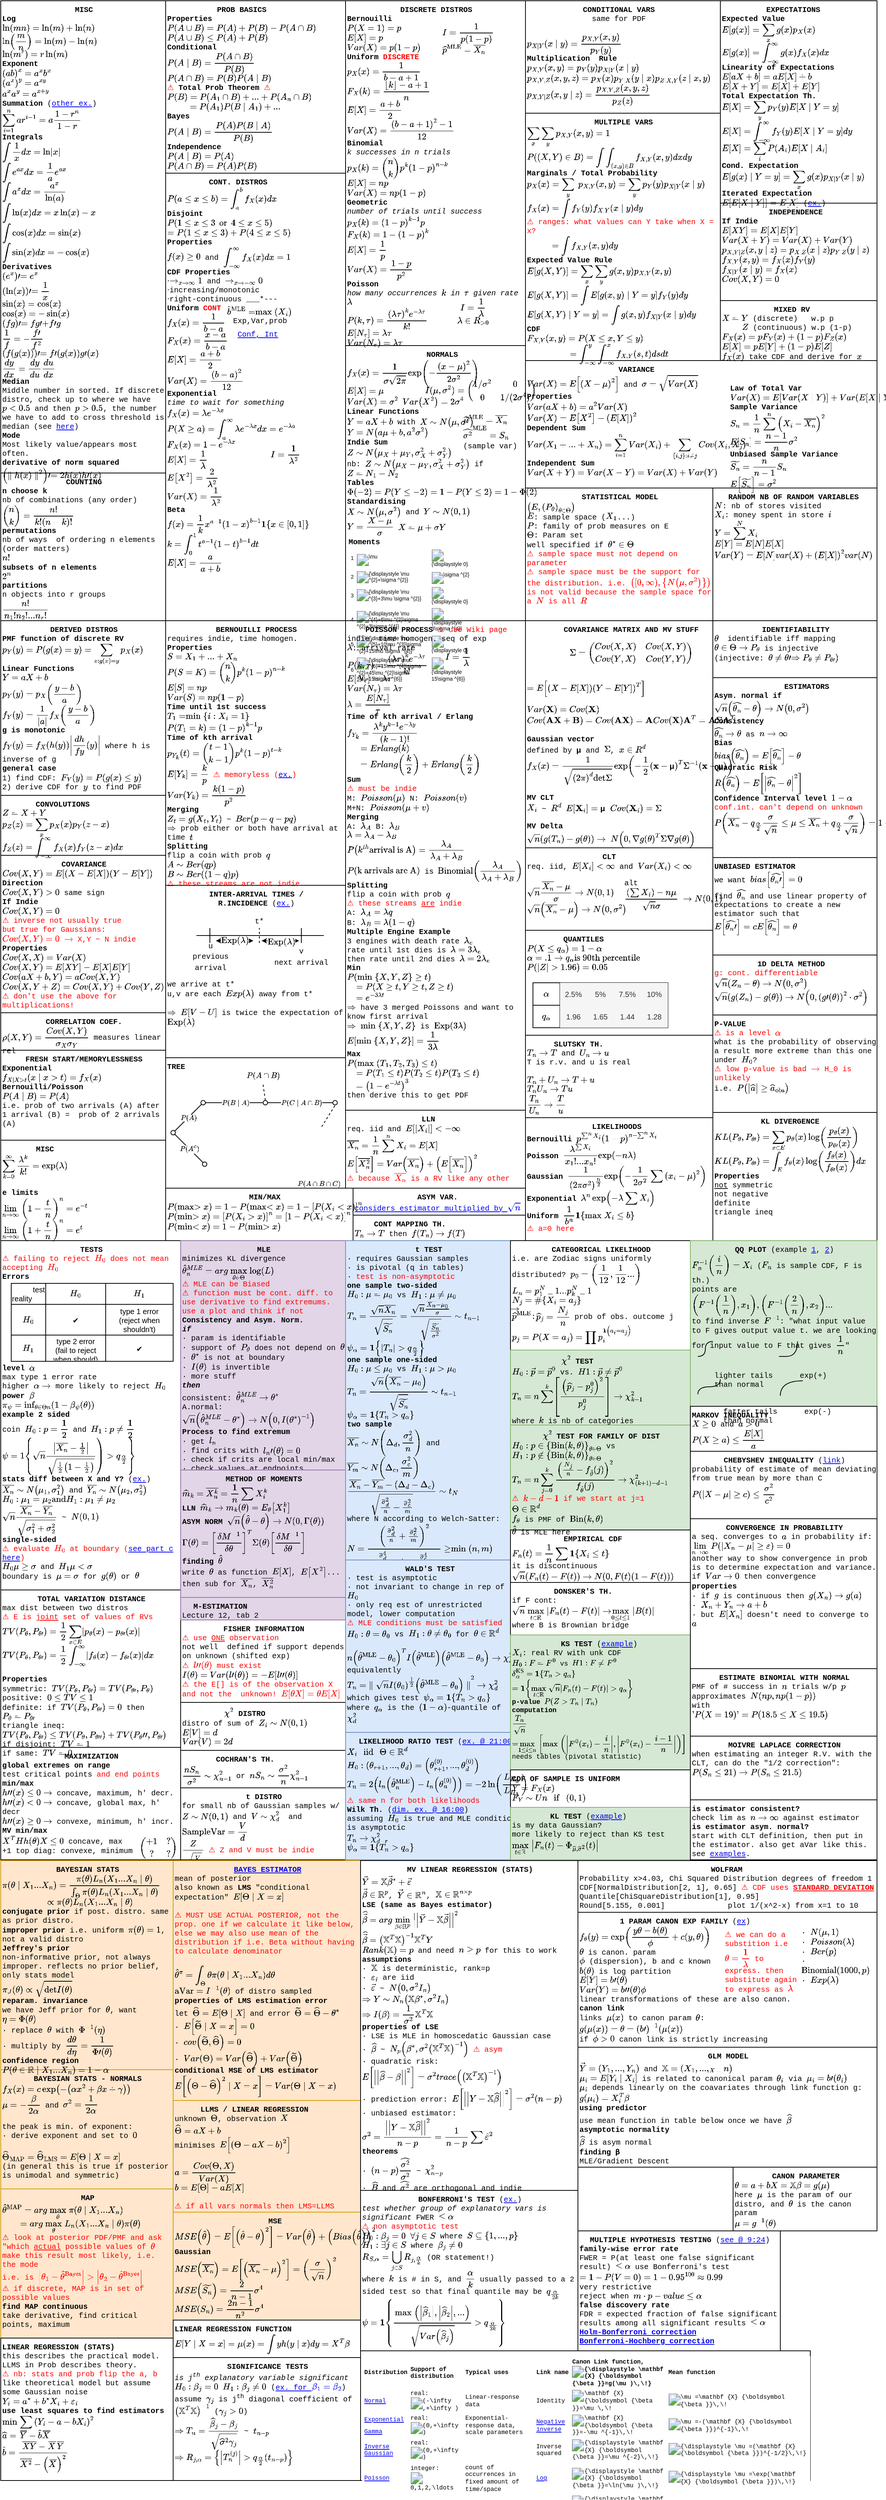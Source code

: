 <mxfile version="21.0.6" type="github">
  <diagram id="Rur0_H1-2vWQsu1agx2o" name="Page-1">
    <mxGraphModel dx="1434" dy="700" grid="1" gridSize="10" guides="1" tooltips="1" connect="1" arrows="1" fold="1" page="1" pageScale="1" pageWidth="1169" pageHeight="827" math="1" shadow="0">
      <root>
        <mxCell id="0" />
        <mxCell id="1" parent="0" />
        <mxCell id="GDzk6wZtHPpdRo4B46Gw-11" value="&lt;div style=&quot;text-align: center ; font-size: 10px&quot;&gt;&lt;/div&gt;&lt;div style=&quot;text-align: center ; font-size: 10px&quot;&gt;&lt;/div&gt;&lt;div&gt;&lt;div&gt;&lt;div style=&quot;font-size: 10px ; text-align: center&quot;&gt;&lt;b style=&quot;font-size: 10px&quot;&gt;1 PARAM CANON EXP FAMILY &lt;/b&gt;&lt;span style=&quot;font-size: 10px&quot;&gt;(&lt;a href=&quot;https://learning.edx.org/course/course-v1:MITx+18.65x+2T2021/block-v1:MITx+18.65x+2T2021+type@sequential+block@u7s1_glm1/block-v1:MITx+18.65x+2T2021+type@vertical+block@u7s1_glm1-tab11&quot;&gt;ex&lt;/a&gt;)&lt;/span&gt;&lt;/div&gt;&lt;/div&gt;&lt;div style=&quot;font-size: 10px&quot;&gt;`f_theta(y) = exp((ytheta - b(theta))/phi + c(y,theta))`&lt;/div&gt;&lt;div style=&quot;font-size: 10px&quot;&gt;`theta` is canon. param&lt;/div&gt;&lt;div style=&quot;font-size: 10px&quot;&gt;`phi` (dispersion), b and c known&amp;nbsp;&lt;/div&gt;&lt;div style=&quot;font-size: 10px&quot;&gt;`b(theta)` is log partition&lt;/div&gt;&lt;div style=&quot;font-size: 10px&quot;&gt;`E[Y] = b&#39;(theta)`&lt;/div&gt;&lt;div style=&quot;font-size: 10px&quot;&gt;`Var(Y) = b&#39;&#39;(theta)phi`&lt;/div&gt;&lt;div style=&quot;font-size: 10px&quot;&gt;linear transformations of these are also canon.&lt;/div&gt;&lt;div style=&quot;font-size: 10px&quot;&gt;&lt;b&gt;canon link&lt;/b&gt;&lt;/div&gt;&lt;div style=&quot;font-size: 10px&quot;&gt;links `mu(x)` to canon param `theta`:&lt;/div&gt;&lt;div style=&quot;font-size: 10px&quot;&gt;`g(mu(x)) = theta = (b&#39;)^(-1)(mu(x))`&lt;/div&gt;&lt;div style=&quot;font-size: 10px&quot;&gt;if `phi &amp;gt;0` canon link is strictly increasing&lt;/div&gt;&lt;div style=&quot;font-size: 10px&quot;&gt;&lt;/div&gt;&lt;/div&gt;" style="text;html=1;align=left;verticalAlign=top;whiteSpace=wrap;rounded=0;fontFamily=Courier New;strokeColor=default;fontSize=10;" parent="1" vertex="1">
          <mxGeometry x="770" y="2550" width="399" height="180" as="geometry" />
        </mxCell>
        <mxCell id="JVQjEx8ckw8ZzME6V7Q1-22" value="&lt;div style=&quot;text-align: center ; font-size: 10px&quot;&gt;&lt;/div&gt;&lt;b style=&quot;font-size: 10px&quot;&gt;&lt;div style=&quot;text-align: center ; font-size: 10px&quot;&gt;&lt;b style=&quot;font-size: 10px&quot;&gt;NORMALS&lt;/b&gt;&lt;/div&gt;&lt;/b&gt;`f_X(x)=frac{1}{sigmasqrt(2pi)}exp(-frac{(x-mu)^2}{2sigma^2})`&lt;br style=&quot;font-size: 10px&quot;&gt;`E[X]=mu`&lt;br style=&quot;font-size: 10px&quot;&gt;`Var(X)=sigma^2` `Var(X^2)=2sigma^4`&lt;br style=&quot;font-size: 10px&quot;&gt;&lt;span style=&quot;font-size: 10px&quot;&gt;&lt;b style=&quot;font-size: 10px&quot;&gt;Linear Functions&lt;br style=&quot;font-size: 10px&quot;&gt;&lt;/b&gt;`Y=aX+b` with `X~N(mu,sigma^2)`&lt;br style=&quot;font-size: 10px&quot;&gt;`Y=N(amu+b,a^2sigma^2)`&lt;br style=&quot;font-size: 10px&quot;&gt;&lt;b style=&quot;font-size: 10px&quot;&gt;Indie Sum&lt;br style=&quot;font-size: 10px&quot;&gt;&lt;/b&gt;`Z~N(mu_X+mu_Y, sigma_X^2+sigma_Y^2)`&lt;br&gt;nb: `Z~N(mu_X-mu_Y, sigma_X^2 + sigma_Y^2)` if `Z=N_1 - N_2`&lt;br style=&quot;font-size: 10px&quot;&gt;&lt;b style=&quot;font-size: 10px&quot;&gt;Tables&lt;br style=&quot;font-size: 10px&quot;&gt;&lt;/b&gt;`Phi(-2)=P(Y&amp;lt;=-2)=1-P(Y&amp;lt;=2)=1-Phi(2)`&lt;br style=&quot;font-size: 10px&quot;&gt;&lt;b style=&quot;font-size: 10px&quot;&gt;Standardising&lt;br style=&quot;font-size: 10px&quot;&gt;&lt;/b&gt;`X~N(mu,sigma^2)` and `Y~N(0,1)`&lt;br style=&quot;font-size: 10px&quot;&gt;`Y = frac{X-mu}{sigma}` `X = mu + sigmaY`&lt;br style=&quot;font-size: 10px&quot;&gt;&lt;/span&gt;" style="text;html=1;align=left;verticalAlign=top;whiteSpace=wrap;rounded=0;fontFamily=Courier New;strokeColor=default;fontSize=10;" parent="1" vertex="1">
          <mxGeometry x="460" y="460" width="240" height="367" as="geometry" />
        </mxCell>
        <mxCell id="FaHtbCVW6fsUEROw12Kc-36" value="&lt;font style=&quot;font-size: 10px&quot; face=&quot;Courier New&quot;&gt;&lt;b&gt;Moments&lt;/b&gt;&lt;/font&gt;&lt;br style=&quot;font-size: 7px&quot;&gt;&lt;table class=&quot;wikitable&quot; style=&quot;background: rgb(255 , 255 , 255) ; margin: auto ; font-size: 7px&quot;&gt;&lt;tbody style=&quot;font-size: 7px&quot;&gt;&lt;tr style=&quot;font-size: 7px&quot;&gt;&lt;td style=&quot;font-size: 7px&quot;&gt;1&lt;br style=&quot;font-size: 7px&quot;&gt;&lt;/td&gt;&lt;td style=&quot;font-size: 7px&quot;&gt;&lt;span class=&quot;mwe-math-element&quot; style=&quot;font-size: 7px&quot;&gt;&lt;span class=&quot;mwe-math-mathml-inline mwe-math-mathml-a11y&quot; style=&quot;display: none ; font-size: 7px&quot;&gt;&lt;br style=&quot;font-size: 7px&quot;&gt;  &lt;br style=&quot;font-size: 7px&quot;&gt;    &lt;br style=&quot;font-size: 7px&quot;&gt;      &lt;br style=&quot;font-size: 7px&quot;&gt;        μ&lt;br style=&quot;font-size: 7px&quot;&gt;      &lt;br style=&quot;font-size: 7px&quot;&gt;    &lt;br style=&quot;font-size: 7px&quot;&gt;    {\displaystyle \mu }&lt;br style=&quot;font-size: 7px&quot;&gt;  &lt;br style=&quot;font-size: 7px&quot;&gt;&lt;/span&gt;&lt;img src=&quot;https://wikimedia.org/api/rest_v1/media/math/render/svg/9fd47b2a39f7a7856952afec1f1db72c67af6161&quot; class=&quot;mwe-math-fallback-image-inline&quot; style=&quot;vertical-align: -0.838ex ; width: 1.402ex ; height: 2.176ex ; font-size: 7px&quot; alt=&quot;\mu &quot;&gt;&lt;/span&gt;&lt;br style=&quot;font-size: 7px&quot;&gt;&lt;/td&gt;&lt;td style=&quot;font-size: 7px&quot;&gt;&lt;span class=&quot;mwe-math-element&quot; style=&quot;font-size: 7px&quot;&gt;&lt;span class=&quot;mwe-math-mathml-inline mwe-math-mathml-a11y&quot; style=&quot;display: none ; font-size: 7px&quot;&gt;&lt;br style=&quot;font-size: 7px&quot;&gt;  &lt;br style=&quot;font-size: 7px&quot;&gt;    &lt;br style=&quot;font-size: 7px&quot;&gt;      &lt;br style=&quot;font-size: 7px&quot;&gt;        0&lt;br style=&quot;font-size: 7px&quot;&gt;      &lt;br style=&quot;font-size: 7px&quot;&gt;    &lt;br style=&quot;font-size: 7px&quot;&gt;    {\displaystyle 0}&lt;br style=&quot;font-size: 7px&quot;&gt;  &lt;br style=&quot;font-size: 7px&quot;&gt;&lt;/span&gt;&lt;img src=&quot;https://wikimedia.org/api/rest_v1/media/math/render/svg/2aae8864a3c1fec9585261791a809ddec1489950&quot; class=&quot;mwe-math-fallback-image-inline&quot; style=&quot;vertical-align: -0.338ex ; width: 1.162ex ; height: 2.176ex ; font-size: 7px&quot; alt=&quot;{\displaystyle 0}&quot;&gt;&lt;/span&gt;&lt;br style=&quot;font-size: 7px&quot;&gt;&lt;/td&gt;&lt;/tr&gt;&lt;tr style=&quot;font-size: 7px&quot;&gt;&lt;td style=&quot;font-size: 7px&quot;&gt;2&lt;br style=&quot;font-size: 7px&quot;&gt;&lt;/td&gt;&lt;td style=&quot;font-size: 7px&quot;&gt;&lt;span class=&quot;mwe-math-element&quot; style=&quot;font-size: 7px&quot;&gt;&lt;span class=&quot;mwe-math-mathml-inline mwe-math-mathml-a11y&quot; style=&quot;display: none ; font-size: 7px&quot;&gt;&lt;br style=&quot;font-size: 7px&quot;&gt;  &lt;br style=&quot;font-size: 7px&quot;&gt;    &lt;br style=&quot;font-size: 7px&quot;&gt;      &lt;br style=&quot;font-size: 7px&quot;&gt;        &lt;br style=&quot;font-size: 7px&quot;&gt;          μ&lt;br style=&quot;font-size: 7px&quot;&gt;          &lt;br style=&quot;font-size: 7px&quot;&gt;            2&lt;br style=&quot;font-size: 7px&quot;&gt;          &lt;br style=&quot;font-size: 7px&quot;&gt;        &lt;br style=&quot;font-size: 7px&quot;&gt;        +&lt;br style=&quot;font-size: 7px&quot;&gt;        &lt;br style=&quot;font-size: 7px&quot;&gt;          σ&lt;br style=&quot;font-size: 7px&quot;&gt;          &lt;br style=&quot;font-size: 7px&quot;&gt;            2&lt;br style=&quot;font-size: 7px&quot;&gt;          &lt;br style=&quot;font-size: 7px&quot;&gt;        &lt;br style=&quot;font-size: 7px&quot;&gt;      &lt;br style=&quot;font-size: 7px&quot;&gt;    &lt;br style=&quot;font-size: 7px&quot;&gt;    {\displaystyle \mu ^{2}+\sigma ^{2}}&lt;br style=&quot;font-size: 7px&quot;&gt;  &lt;br style=&quot;font-size: 7px&quot;&gt;&lt;/span&gt;&lt;img src=&quot;https://wikimedia.org/api/rest_v1/media/math/render/svg/49112e161897039a88a162ff2ad10ea4a8c9e8ac&quot; class=&quot;mwe-math-fallback-image-inline&quot; style=&quot;vertical-align: -0.838ex ; width: 7.681ex ; height: 3.176ex ; font-size: 7px&quot; alt=&quot;{\displaystyle \mu ^{2}+\sigma ^{2}}&quot;&gt;&lt;/span&gt;&lt;br style=&quot;font-size: 7px&quot;&gt;&lt;/td&gt;&lt;td style=&quot;font-size: 7px&quot;&gt;&lt;span class=&quot;mwe-math-element&quot; style=&quot;font-size: 7px&quot;&gt;&lt;span class=&quot;mwe-math-mathml-inline mwe-math-mathml-a11y&quot; style=&quot;display: none ; font-size: 7px&quot;&gt;&lt;br style=&quot;font-size: 7px&quot;&gt;  &lt;br style=&quot;font-size: 7px&quot;&gt;    &lt;br style=&quot;font-size: 7px&quot;&gt;      &lt;br style=&quot;font-size: 7px&quot;&gt;        &lt;br style=&quot;font-size: 7px&quot;&gt;          σ&lt;br style=&quot;font-size: 7px&quot;&gt;          &lt;br style=&quot;font-size: 7px&quot;&gt;            2&lt;br style=&quot;font-size: 7px&quot;&gt;          &lt;br style=&quot;font-size: 7px&quot;&gt;        &lt;br style=&quot;font-size: 7px&quot;&gt;      &lt;br style=&quot;font-size: 7px&quot;&gt;    &lt;br style=&quot;font-size: 7px&quot;&gt;    {\displaystyle \sigma ^{2}}&lt;br style=&quot;font-size: 7px&quot;&gt;  &lt;br style=&quot;font-size: 7px&quot;&gt;&lt;/span&gt;&lt;img src=&quot;https://wikimedia.org/api/rest_v1/media/math/render/svg/53a5c55e536acf250c1d3e0f754be5692b843ef5&quot; class=&quot;mwe-math-fallback-image-inline&quot; style=&quot;vertical-align: -0.338ex ; width: 2.385ex ; height: 2.676ex ; font-size: 7px&quot; alt=&quot;\sigma ^{2}&quot;&gt;&lt;/span&gt;&lt;br style=&quot;font-size: 7px&quot;&gt;&lt;/td&gt;&lt;/tr&gt;&lt;tr style=&quot;font-size: 7px&quot;&gt;&lt;td style=&quot;font-size: 7px&quot;&gt;3&lt;br style=&quot;font-size: 7px&quot;&gt;&lt;/td&gt;&lt;td style=&quot;font-size: 7px&quot;&gt;&lt;span class=&quot;mwe-math-element&quot; style=&quot;font-size: 7px&quot;&gt;&lt;span class=&quot;mwe-math-mathml-inline mwe-math-mathml-a11y&quot; style=&quot;display: none ; font-size: 7px&quot;&gt;&lt;br style=&quot;font-size: 7px&quot;&gt;  &lt;br style=&quot;font-size: 7px&quot;&gt;    &lt;br style=&quot;font-size: 7px&quot;&gt;      &lt;br style=&quot;font-size: 7px&quot;&gt;        &lt;br style=&quot;font-size: 7px&quot;&gt;          μ&lt;br style=&quot;font-size: 7px&quot;&gt;          &lt;br style=&quot;font-size: 7px&quot;&gt;            3&lt;br style=&quot;font-size: 7px&quot;&gt;          &lt;br style=&quot;font-size: 7px&quot;&gt;        &lt;br style=&quot;font-size: 7px&quot;&gt;        +&lt;br style=&quot;font-size: 7px&quot;&gt;        3&lt;br style=&quot;font-size: 7px&quot;&gt;        μ&lt;br style=&quot;font-size: 7px&quot;&gt;        &lt;br style=&quot;font-size: 7px&quot;&gt;          σ&lt;br style=&quot;font-size: 7px&quot;&gt;          &lt;br style=&quot;font-size: 7px&quot;&gt;            2&lt;br style=&quot;font-size: 7px&quot;&gt;          &lt;br style=&quot;font-size: 7px&quot;&gt;        &lt;br style=&quot;font-size: 7px&quot;&gt;      &lt;br style=&quot;font-size: 7px&quot;&gt;    &lt;br style=&quot;font-size: 7px&quot;&gt;    {\displaystyle \mu ^{3}+3\mu \sigma ^{2}}&lt;br style=&quot;font-size: 7px&quot;&gt;  &lt;br style=&quot;font-size: 7px&quot;&gt;&lt;/span&gt;&lt;img src=&quot;https://wikimedia.org/api/rest_v1/media/math/render/svg/036df43f1879ad3e1e36a3394d3428475217891c&quot; class=&quot;mwe-math-fallback-image-inline&quot; style=&quot;vertical-align: -0.838ex ; width: 10.245ex ; height: 3.176ex ; font-size: 7px&quot; alt=&quot;{\displaystyle \mu ^{3}+3\mu \sigma ^{2}}&quot;&gt;&lt;/span&gt;&lt;br style=&quot;font-size: 7px&quot;&gt;&lt;/td&gt;&lt;td style=&quot;font-size: 7px&quot;&gt;&lt;span class=&quot;mwe-math-element&quot; style=&quot;font-size: 7px&quot;&gt;&lt;span class=&quot;mwe-math-mathml-inline mwe-math-mathml-a11y&quot; style=&quot;display: none ; font-size: 7px&quot;&gt;&lt;br style=&quot;font-size: 7px&quot;&gt;  &lt;br style=&quot;font-size: 7px&quot;&gt;    &lt;br style=&quot;font-size: 7px&quot;&gt;      &lt;br style=&quot;font-size: 7px&quot;&gt;        0&lt;br style=&quot;font-size: 7px&quot;&gt;      &lt;br style=&quot;font-size: 7px&quot;&gt;    &lt;br style=&quot;font-size: 7px&quot;&gt;    {\displaystyle 0}&lt;br style=&quot;font-size: 7px&quot;&gt;  &lt;br style=&quot;font-size: 7px&quot;&gt;&lt;/span&gt;&lt;img src=&quot;https://wikimedia.org/api/rest_v1/media/math/render/svg/2aae8864a3c1fec9585261791a809ddec1489950&quot; class=&quot;mwe-math-fallback-image-inline&quot; style=&quot;vertical-align: -0.338ex ; width: 1.162ex ; height: 2.176ex ; font-size: 7px&quot; alt=&quot;{\displaystyle 0}&quot;&gt;&lt;/span&gt;&lt;br style=&quot;font-size: 7px&quot;&gt;&lt;/td&gt;&lt;/tr&gt;&lt;tr style=&quot;font-size: 7px&quot;&gt;&lt;td style=&quot;font-size: 7px&quot;&gt;4&lt;br style=&quot;font-size: 7px&quot;&gt;&lt;/td&gt;&lt;td style=&quot;font-size: 7px&quot;&gt;&lt;span class=&quot;mwe-math-element&quot; style=&quot;font-size: 7px&quot;&gt;&lt;span class=&quot;mwe-math-mathml-inline mwe-math-mathml-a11y&quot; style=&quot;display: none ; font-size: 7px&quot;&gt;&lt;br style=&quot;font-size: 7px&quot;&gt;  &lt;br style=&quot;font-size: 7px&quot;&gt;    &lt;br style=&quot;font-size: 7px&quot;&gt;      &lt;br style=&quot;font-size: 7px&quot;&gt;        &lt;br style=&quot;font-size: 7px&quot;&gt;          μ&lt;br style=&quot;font-size: 7px&quot;&gt;          &lt;br style=&quot;font-size: 7px&quot;&gt;            4&lt;br style=&quot;font-size: 7px&quot;&gt;          &lt;br style=&quot;font-size: 7px&quot;&gt;        &lt;br style=&quot;font-size: 7px&quot;&gt;        +&lt;br style=&quot;font-size: 7px&quot;&gt;        6&lt;br style=&quot;font-size: 7px&quot;&gt;        &lt;br style=&quot;font-size: 7px&quot;&gt;          μ&lt;br style=&quot;font-size: 7px&quot;&gt;          &lt;br style=&quot;font-size: 7px&quot;&gt;            2&lt;br style=&quot;font-size: 7px&quot;&gt;          &lt;br style=&quot;font-size: 7px&quot;&gt;        &lt;br style=&quot;font-size: 7px&quot;&gt;        &lt;br style=&quot;font-size: 7px&quot;&gt;          σ&lt;br style=&quot;font-size: 7px&quot;&gt;          &lt;br style=&quot;font-size: 7px&quot;&gt;            2&lt;br style=&quot;font-size: 7px&quot;&gt;          &lt;br style=&quot;font-size: 7px&quot;&gt;        &lt;br style=&quot;font-size: 7px&quot;&gt;        +&lt;br style=&quot;font-size: 7px&quot;&gt;        3&lt;br style=&quot;font-size: 7px&quot;&gt;        &lt;br style=&quot;font-size: 7px&quot;&gt;          σ&lt;br style=&quot;font-size: 7px&quot;&gt;          &lt;br style=&quot;font-size: 7px&quot;&gt;            4&lt;br style=&quot;font-size: 7px&quot;&gt;          &lt;br style=&quot;font-size: 7px&quot;&gt;        &lt;br style=&quot;font-size: 7px&quot;&gt;      &lt;br style=&quot;font-size: 7px&quot;&gt;    &lt;br style=&quot;font-size: 7px&quot;&gt;    {\displaystyle \mu ^{4}+6\mu ^{2}\sigma ^{2}+3\sigma ^{4}}&lt;br style=&quot;font-size: 7px&quot;&gt;  &lt;br style=&quot;font-size: 7px&quot;&gt;&lt;/span&gt;&lt;img src=&quot;https://wikimedia.org/api/rest_v1/media/math/render/svg/7a0c44283f14f944c968ea3c5c9fd20cd905a7eb&quot; class=&quot;mwe-math-fallback-image-inline&quot; style=&quot;vertical-align: -0.838ex ; width: 17.687ex ; height: 3.176ex ; font-size: 7px&quot; alt=&quot;{\displaystyle \mu ^{4}+6\mu ^{2}\sigma ^{2}+3\sigma ^{4}}&quot;&gt;&lt;/span&gt;&lt;br style=&quot;font-size: 7px&quot;&gt;&lt;/td&gt;&lt;td style=&quot;font-size: 7px&quot;&gt;&lt;span class=&quot;mwe-math-element&quot; style=&quot;font-size: 7px&quot;&gt;&lt;span class=&quot;mwe-math-mathml-inline mwe-math-mathml-a11y&quot; style=&quot;display: none ; font-size: 7px&quot;&gt;&lt;br style=&quot;font-size: 7px&quot;&gt;  &lt;br style=&quot;font-size: 7px&quot;&gt;    &lt;br style=&quot;font-size: 7px&quot;&gt;      &lt;br style=&quot;font-size: 7px&quot;&gt;        3&lt;br style=&quot;font-size: 7px&quot;&gt;        &lt;br style=&quot;font-size: 7px&quot;&gt;          σ&lt;br style=&quot;font-size: 7px&quot;&gt;          &lt;br style=&quot;font-size: 7px&quot;&gt;            4&lt;br style=&quot;font-size: 7px&quot;&gt;          &lt;br style=&quot;font-size: 7px&quot;&gt;        &lt;br style=&quot;font-size: 7px&quot;&gt;      &lt;br style=&quot;font-size: 7px&quot;&gt;    &lt;br style=&quot;font-size: 7px&quot;&gt;    {\displaystyle 3\sigma ^{4}}&lt;br style=&quot;font-size: 7px&quot;&gt;  &lt;br style=&quot;font-size: 7px&quot;&gt;&lt;/span&gt;&lt;img src=&quot;https://wikimedia.org/api/rest_v1/media/math/render/svg/60711695348caa7b632267f93d69be5c1e70993e&quot; class=&quot;mwe-math-fallback-image-inline&quot; style=&quot;vertical-align: -0.338ex ; width: 3.547ex ; height: 2.676ex ; font-size: 7px&quot; alt=&quot;{\displaystyle 3\sigma ^{4}}&quot;&gt;&lt;/span&gt;&lt;br style=&quot;font-size: 7px&quot;&gt;&lt;/td&gt;&lt;/tr&gt;&lt;tr style=&quot;font-size: 7px&quot;&gt;&lt;td style=&quot;font-size: 7px&quot;&gt;5&lt;br style=&quot;font-size: 7px&quot;&gt;&lt;/td&gt;&lt;td style=&quot;font-size: 7px&quot;&gt;&lt;span class=&quot;mwe-math-element&quot; style=&quot;font-size: 7px&quot;&gt;&lt;span class=&quot;mwe-math-mathml-inline mwe-math-mathml-a11y&quot; style=&quot;display: none ; font-size: 7px&quot;&gt;&lt;br style=&quot;font-size: 7px&quot;&gt;  &lt;br style=&quot;font-size: 7px&quot;&gt;    &lt;br style=&quot;font-size: 7px&quot;&gt;      &lt;br style=&quot;font-size: 7px&quot;&gt;        &lt;br style=&quot;font-size: 7px&quot;&gt;          μ&lt;br style=&quot;font-size: 7px&quot;&gt;          &lt;br style=&quot;font-size: 7px&quot;&gt;            5&lt;br style=&quot;font-size: 7px&quot;&gt;          &lt;br style=&quot;font-size: 7px&quot;&gt;        &lt;br style=&quot;font-size: 7px&quot;&gt;        +&lt;br style=&quot;font-size: 7px&quot;&gt;        10&lt;br style=&quot;font-size: 7px&quot;&gt;        &lt;br style=&quot;font-size: 7px&quot;&gt;          μ&lt;br style=&quot;font-size: 7px&quot;&gt;          &lt;br style=&quot;font-size: 7px&quot;&gt;            3&lt;br style=&quot;font-size: 7px&quot;&gt;          &lt;br style=&quot;font-size: 7px&quot;&gt;        &lt;br style=&quot;font-size: 7px&quot;&gt;        &lt;br style=&quot;font-size: 7px&quot;&gt;          σ&lt;br style=&quot;font-size: 7px&quot;&gt;          &lt;br style=&quot;font-size: 7px&quot;&gt;            2&lt;br style=&quot;font-size: 7px&quot;&gt;          &lt;br style=&quot;font-size: 7px&quot;&gt;        &lt;br style=&quot;font-size: 7px&quot;&gt;        +&lt;br style=&quot;font-size: 7px&quot;&gt;        15&lt;br style=&quot;font-size: 7px&quot;&gt;        μ&lt;br style=&quot;font-size: 7px&quot;&gt;        &lt;br style=&quot;font-size: 7px&quot;&gt;          σ&lt;br style=&quot;font-size: 7px&quot;&gt;          &lt;br style=&quot;font-size: 7px&quot;&gt;            4&lt;br style=&quot;font-size: 7px&quot;&gt;          &lt;br style=&quot;font-size: 7px&quot;&gt;        &lt;br style=&quot;font-size: 7px&quot;&gt;      &lt;br style=&quot;font-size: 7px&quot;&gt;    &lt;br style=&quot;font-size: 7px&quot;&gt;    {\displaystyle \mu ^{5}+10\mu ^{3}\sigma ^{2}+15\mu \sigma ^{4}}&lt;br style=&quot;font-size: 7px&quot;&gt;  &lt;br style=&quot;font-size: 7px&quot;&gt;&lt;/span&gt;&lt;img src=&quot;https://wikimedia.org/api/rest_v1/media/math/render/svg/4f3c84e4530f6c884882907fba25c498f189e19f&quot; class=&quot;mwe-math-fallback-image-inline&quot; style=&quot;vertical-align: -0.838ex ; width: 21.414ex ; height: 3.176ex ; font-size: 7px&quot; alt=&quot;{\displaystyle \mu ^{5}+10\mu ^{3}\sigma ^{2}+15\mu \sigma ^{4}}&quot;&gt;&lt;/span&gt;&lt;br style=&quot;font-size: 7px&quot;&gt;&lt;/td&gt;&lt;td style=&quot;font-size: 7px&quot;&gt;&lt;span class=&quot;mwe-math-element&quot; style=&quot;font-size: 7px&quot;&gt;&lt;span class=&quot;mwe-math-mathml-inline mwe-math-mathml-a11y&quot; style=&quot;display: none ; font-size: 7px&quot;&gt;&lt;br style=&quot;font-size: 7px&quot;&gt;  &lt;br style=&quot;font-size: 7px&quot;&gt;    &lt;br style=&quot;font-size: 7px&quot;&gt;      &lt;br style=&quot;font-size: 7px&quot;&gt;        0&lt;br style=&quot;font-size: 7px&quot;&gt;      &lt;br style=&quot;font-size: 7px&quot;&gt;    &lt;br style=&quot;font-size: 7px&quot;&gt;    {\displaystyle 0}&lt;br style=&quot;font-size: 7px&quot;&gt;  &lt;br style=&quot;font-size: 7px&quot;&gt;&lt;/span&gt;&lt;img src=&quot;https://wikimedia.org/api/rest_v1/media/math/render/svg/2aae8864a3c1fec9585261791a809ddec1489950&quot; class=&quot;mwe-math-fallback-image-inline&quot; style=&quot;vertical-align: -0.338ex ; width: 1.162ex ; height: 2.176ex ; font-size: 7px&quot; alt=&quot;{\displaystyle 0}&quot;&gt;&lt;/span&gt;&lt;br style=&quot;font-size: 7px&quot;&gt;&lt;/td&gt;&lt;/tr&gt;&lt;tr style=&quot;font-size: 7px&quot;&gt;&lt;td style=&quot;font-size: 7px&quot;&gt;6&lt;br style=&quot;font-size: 7px&quot;&gt;&lt;/td&gt;&lt;td style=&quot;font-size: 7px&quot;&gt;&lt;span class=&quot;mwe-math-element&quot; style=&quot;font-size: 7px&quot;&gt;&lt;span class=&quot;mwe-math-mathml-inline mwe-math-mathml-a11y&quot; style=&quot;display: none ; font-size: 7px&quot;&gt;&lt;br style=&quot;font-size: 7px&quot;&gt;  &lt;br style=&quot;font-size: 7px&quot;&gt;    &lt;br style=&quot;font-size: 7px&quot;&gt;      &lt;br style=&quot;font-size: 7px&quot;&gt;        &lt;br style=&quot;font-size: 7px&quot;&gt;          μ&lt;br style=&quot;font-size: 7px&quot;&gt;          &lt;br style=&quot;font-size: 7px&quot;&gt;            6&lt;br style=&quot;font-size: 7px&quot;&gt;          &lt;br style=&quot;font-size: 7px&quot;&gt;        &lt;br style=&quot;font-size: 7px&quot;&gt;        +&lt;br style=&quot;font-size: 7px&quot;&gt;        15&lt;br style=&quot;font-size: 7px&quot;&gt;        &lt;br style=&quot;font-size: 7px&quot;&gt;          μ&lt;br style=&quot;font-size: 7px&quot;&gt;          &lt;br style=&quot;font-size: 7px&quot;&gt;            4&lt;br style=&quot;font-size: 7px&quot;&gt;          &lt;br style=&quot;font-size: 7px&quot;&gt;        &lt;br style=&quot;font-size: 7px&quot;&gt;        &lt;br style=&quot;font-size: 7px&quot;&gt;          σ&lt;br style=&quot;font-size: 7px&quot;&gt;          &lt;br style=&quot;font-size: 7px&quot;&gt;            2&lt;br style=&quot;font-size: 7px&quot;&gt;          &lt;br style=&quot;font-size: 7px&quot;&gt;        &lt;br style=&quot;font-size: 7px&quot;&gt;        +&lt;br style=&quot;font-size: 7px&quot;&gt;        45&lt;br style=&quot;font-size: 7px&quot;&gt;        &lt;br style=&quot;font-size: 7px&quot;&gt;          μ&lt;br style=&quot;font-size: 7px&quot;&gt;          &lt;br style=&quot;font-size: 7px&quot;&gt;            2&lt;br style=&quot;font-size: 7px&quot;&gt;          &lt;br style=&quot;font-size: 7px&quot;&gt;        &lt;br style=&quot;font-size: 7px&quot;&gt;        &lt;br style=&quot;font-size: 7px&quot;&gt;          σ&lt;br style=&quot;font-size: 7px&quot;&gt;          &lt;br style=&quot;font-size: 7px&quot;&gt;            4&lt;br style=&quot;font-size: 7px&quot;&gt;          &lt;br style=&quot;font-size: 7px&quot;&gt;        &lt;br style=&quot;font-size: 7px&quot;&gt;        +&lt;br style=&quot;font-size: 7px&quot;&gt;        15&lt;br style=&quot;font-size: 7px&quot;&gt;        &lt;br style=&quot;font-size: 7px&quot;&gt;          σ&lt;br style=&quot;font-size: 7px&quot;&gt;          &lt;br style=&quot;font-size: 7px&quot;&gt;            6&lt;br style=&quot;font-size: 7px&quot;&gt;          &lt;br style=&quot;font-size: 7px&quot;&gt;        &lt;br style=&quot;font-size: 7px&quot;&gt;      &lt;br style=&quot;font-size: 7px&quot;&gt;    &lt;br style=&quot;font-size: 7px&quot;&gt;    {\displaystyle \mu ^{6}+15\mu ^{4}\sigma ^{2}+45\mu ^{2}\sigma ^{4}+15\sigma ^{6}}&lt;br style=&quot;font-size: 7px&quot;&gt;  &lt;br style=&quot;font-size: 7px&quot;&gt;&lt;/span&gt;&lt;img src=&quot;https://wikimedia.org/api/rest_v1/media/math/render/svg/beda55a9d202328e1f0836b703aa646cf21b1ee8&quot; class=&quot;mwe-math-fallback-image-inline&quot; style=&quot;vertical-align: -0.838ex ; width: 30.018ex ; height: 3.176ex ; font-size: 7px&quot; alt=&quot;{\displaystyle \mu ^{6}+15\mu ^{4}\sigma ^{2}+45\mu ^{2}\sigma ^{4}+15\sigma ^{6}}&quot;&gt;&lt;/span&gt;&lt;br style=&quot;font-size: 7px&quot;&gt;&lt;/td&gt;&lt;td style=&quot;font-size: 7px&quot;&gt;&lt;span class=&quot;mwe-math-element&quot; style=&quot;font-size: 7px&quot;&gt;&lt;span class=&quot;mwe-math-mathml-inline mwe-math-mathml-a11y&quot; style=&quot;display: none ; font-size: 7px&quot;&gt;&lt;br style=&quot;font-size: 7px&quot;&gt;  &lt;br style=&quot;font-size: 7px&quot;&gt;    &lt;br style=&quot;font-size: 7px&quot;&gt;      &lt;br style=&quot;font-size: 7px&quot;&gt;        15&lt;br style=&quot;font-size: 7px&quot;&gt;        &lt;br style=&quot;font-size: 7px&quot;&gt;          σ&lt;br style=&quot;font-size: 7px&quot;&gt;          &lt;br style=&quot;font-size: 7px&quot;&gt;            6&lt;br style=&quot;font-size: 7px&quot;&gt;          &lt;br style=&quot;font-size: 7px&quot;&gt;        &lt;br style=&quot;font-size: 7px&quot;&gt;      &lt;br style=&quot;font-size: 7px&quot;&gt;    &lt;br style=&quot;font-size: 7px&quot;&gt;    {\displaystyle 15\sigma ^{6}}&lt;br style=&quot;font-size: 7px&quot;&gt;  &lt;br style=&quot;font-size: 7px&quot;&gt;&lt;/span&gt;&lt;img src=&quot;https://wikimedia.org/api/rest_v1/media/math/render/svg/f2ecc5219c1a127d5dd5b79987ea76eba8b5c59a&quot; class=&quot;mwe-math-fallback-image-inline&quot; style=&quot;vertical-align: -0.338ex ; width: 4.71ex ; height: 2.676ex ; font-size: 7px&quot; alt=&quot;{\displaystyle 15\sigma ^{6}}&quot;&gt;&lt;/span&gt;&lt;br style=&quot;font-size: 7px&quot;&gt;&lt;/td&gt;&lt;/tr&gt;&lt;/tbody&gt;&lt;/table&gt;" style="text;whiteSpace=wrap;html=1;fontSize=7;" parent="1" vertex="1">
          <mxGeometry x="462" y="710" width="170" height="115" as="geometry" />
        </mxCell>
        <mxCell id="JVQjEx8ckw8ZzME6V7Q1-34" value="&lt;div style=&quot;text-align: center ; font-size: 10px&quot;&gt;&lt;b style=&quot;font-size: 10px&quot;&gt;INTER-ARRIVAL TIMES /&lt;br style=&quot;font-size: 10px&quot;&gt;R.INCIDENCE &lt;/b&gt;&lt;span style=&quot;font-size: 10px&quot;&gt;(&lt;a href=&quot;https://learning.edx.org/course/course-v1:MITx+6.431x+3T2020/block-v1:MITx+6.431x+3T2020+type@sequential+block@Problem_Set_9/block-v1:MITx+6.431x+3T2020+type@vertical+block@ch13-s7-tab6&quot;&gt;ex.&lt;/a&gt;)&lt;br style=&quot;font-size: 10px&quot;&gt;&lt;/span&gt;&lt;/div&gt;&lt;div style=&quot;font-size: 10px&quot;&gt;&lt;b style=&quot;font-size: 10px&quot;&gt;&lt;br style=&quot;font-size: 10px&quot;&gt;&lt;/b&gt;&lt;/div&gt;&lt;font color=&quot;#ff0000&quot; style=&quot;font-size: 10px&quot;&gt;&lt;br style=&quot;font-size: 10px&quot;&gt;&lt;br style=&quot;font-size: 10px&quot;&gt;&lt;br style=&quot;font-size: 10px&quot;&gt;&lt;br style=&quot;font-size: 10px&quot;&gt;&lt;br style=&quot;font-size: 10px&quot;&gt;&lt;br style=&quot;font-size: 10px&quot;&gt;&lt;br style=&quot;font-size: 10px&quot;&gt;&lt;/font&gt;we arrive at t*&lt;br style=&quot;font-size: 10px&quot;&gt;u,v are each `Exp(lambda)` away from t*&lt;br style=&quot;font-size: 10px&quot;&gt;&lt;br style=&quot;font-size: 10px&quot;&gt;`rArr` `E[V-U]` is twice the expectation of `&quot;Exp&quot;(lambda)`&lt;br style=&quot;font-size: 10px&quot;&gt;&lt;span style=&quot;color: rgba(0 , 0 , 0 , 0) ; font-family: monospace ; font-size: 10px&quot;&gt;&lt;br style=&quot;font-size: 10px&quot;&gt;&lt;/span&gt;" style="text;html=1;align=left;verticalAlign=top;whiteSpace=wrap;rounded=0;fontFamily=Courier New;strokeColor=default;fontSize=10;" parent="1" vertex="1">
          <mxGeometry x="220" y="1180" width="240" height="230" as="geometry" />
        </mxCell>
        <mxCell id="JVQjEx8ckw8ZzME6V7Q1-10" value="&lt;div style=&quot;text-align: center; font-size: 10px;&quot;&gt;&lt;b style=&quot;font-size: 10px;&quot;&gt;COUNTING&lt;/b&gt;&lt;/div&gt;&lt;b style=&quot;font-size: 10px;&quot;&gt;n choose k&lt;br style=&quot;font-size: 10px;&quot;&gt;&lt;/b&gt;&lt;span style=&quot;font-size: 10px;&quot;&gt;nb of combinations (any order)&lt;br style=&quot;font-size: 10px;&quot;&gt;`((n),(k))=frac{n!}{k!(n-k)!}`&lt;br style=&quot;font-size: 10px;&quot;&gt;&lt;b style=&quot;font-size: 10px;&quot;&gt;permutations&lt;br style=&quot;font-size: 10px;&quot;&gt;&lt;/b&gt;nb of ways&amp;nbsp; of ordering n elements (order matters)&lt;br style=&quot;font-size: 10px;&quot;&gt;`n!`&lt;br style=&quot;font-size: 10px;&quot;&gt;&lt;b style=&quot;font-size: 10px;&quot;&gt;subsets&amp;nbsp;of n elements&lt;/b&gt;&lt;br style=&quot;font-size: 10px;&quot;&gt;`2^n`&lt;br style=&quot;font-size: 10px;&quot;&gt;&lt;b style=&quot;font-size: 10px;&quot;&gt;partitions&lt;br style=&quot;font-size: 10px;&quot;&gt;&lt;/b&gt;n objects into r groups&lt;br style=&quot;font-size: 10px;&quot;&gt;`frac{n!}{n_1!n_2!...n_r!}`&lt;br style=&quot;font-size: 10px;&quot;&gt;&lt;br style=&quot;font-size: 10px;&quot;&gt;&lt;/span&gt;" style="text;html=1;align=left;verticalAlign=top;whiteSpace=wrap;rounded=0;fontFamily=Courier New;strokeColor=default;fontSize=10;" parent="1" vertex="1">
          <mxGeometry y="630" width="220" height="197" as="geometry" />
        </mxCell>
        <mxCell id="JVQjEx8ckw8ZzME6V7Q1-12" value="&lt;div style=&quot;text-align: center ; font-size: 10px&quot;&gt;&lt;b style=&quot;font-size: 10px&quot;&gt;PROB BASICS&lt;/b&gt;&lt;/div&gt;&lt;b style=&quot;font-size: 10px&quot;&gt;&lt;div style=&quot;font-size: 10px&quot;&gt;&lt;b style=&quot;font-size: 10px&quot;&gt;Properties&lt;/b&gt;&lt;/div&gt;&lt;/b&gt;&lt;span style=&quot;font-size: 10px&quot;&gt;`P(AcupB)=P(A)+P(B)-P(AcapB)`&lt;br style=&quot;font-size: 10px&quot;&gt;`P(AcupB)leP(A)+P(B)`&lt;br style=&quot;font-size: 10px&quot;&gt;&lt;b style=&quot;font-size: 10px&quot;&gt;Conditional&lt;br style=&quot;font-size: 10px&quot;&gt;&lt;/b&gt;`P(A|B)=frac{P(AcapB)}{P(B)}`&lt;br style=&quot;font-size: 10px&quot;&gt;`P(AcapB)=P(B)P(A|B)`&lt;br style=&quot;font-size: 10px&quot;&gt;&lt;/span&gt;&lt;span style=&quot;color: rgb(255 , 0 , 0)&quot;&gt;⚠&amp;nbsp;&lt;/span&gt;&lt;span style=&quot;font-size: 10px&quot;&gt;&lt;span style=&quot;font-size: 10px&quot;&gt;&lt;b&gt;Total Prob Theorem&lt;/b&gt;&amp;nbsp;&lt;/span&gt;&lt;/span&gt;&lt;span style=&quot;color: rgb(255 , 0 , 0)&quot;&gt;⚠&lt;/span&gt;&lt;span style=&quot;font-size: 10px&quot;&gt;&lt;b style=&quot;font-size: 10px&quot;&gt;&lt;u&gt;&lt;i&gt;&lt;br style=&quot;font-size: 10px&quot;&gt;&lt;/i&gt;&lt;/u&gt;&lt;/b&gt;`P(B)=P(A_1capB)+...+P(A_ncapB)`&lt;br style=&quot;font-size: 10px&quot;&gt;`\ \ \ \ \ \ \ \ \ =P(A_1)P(B|A_1)+...`&lt;br style=&quot;font-size: 10px&quot;&gt;&lt;b style=&quot;font-size: 10px&quot;&gt;Bayes&lt;br style=&quot;font-size: 10px&quot;&gt;&lt;/b&gt;`P(A|B)=frac{P(A)P(B|A)}{P(B)}`&lt;br style=&quot;font-size: 10px&quot;&gt;&lt;b style=&quot;font-size: 10px&quot;&gt;Independence&lt;br style=&quot;font-size: 10px&quot;&gt;&lt;/b&gt;`P(A|B)=P(A)`&lt;br style=&quot;font-size: 10px&quot;&gt;`P(AcapB)=P(A)P(B)`&lt;br style=&quot;font-size: 10px&quot;&gt;&lt;/span&gt;" style="text;html=1;align=left;verticalAlign=top;whiteSpace=wrap;rounded=0;fontFamily=Courier New;strokeColor=default;fontSize=10;" parent="1" vertex="1">
          <mxGeometry x="220" width="240" height="230" as="geometry" />
        </mxCell>
        <mxCell id="JVQjEx8ckw8ZzME6V7Q1-13" value="&lt;div style=&quot;text-align: center ; font-size: 10px&quot;&gt;&lt;b style=&quot;font-size: 10px&quot;&gt;DISCRETE DISTROS&lt;/b&gt;&lt;/div&gt;&lt;b style=&quot;font-size: 10px&quot;&gt;&lt;div style=&quot;font-size: 10px&quot;&gt;&lt;/div&gt;&lt;/b&gt;&lt;span style=&quot;font-size: 10px&quot;&gt;&lt;b&gt;Bernouilli&lt;br&gt;&lt;/b&gt;`P(X=1)=p`&lt;br style=&quot;font-size: 10px&quot;&gt;`E[X] = p`&lt;br style=&quot;font-size: 10px&quot;&gt;`Var(X) = p(1-p)`&lt;br style=&quot;font-size: 10px&quot;&gt;&lt;b style=&quot;font-size: 10px&quot;&gt;Uniform &lt;font color=&quot;#ff0000&quot;&gt;DISCRETE&lt;/font&gt;&lt;br style=&quot;font-size: 10px&quot;&gt;&lt;/b&gt;`p_X(x) = frac{1}{b-a+1}`&lt;br&gt;`F_X(k) = (|__k__|-a+1)/(n)`&lt;br style=&quot;font-size: 10px&quot;&gt;`E[X]=frac{a+b}{2}`&lt;br style=&quot;font-size: 10px&quot;&gt;`Var(X)=frac{(b-a+1)^2-1}{12}`&lt;br style=&quot;font-size: 10px&quot;&gt;&lt;b style=&quot;font-size: 10px&quot;&gt;Binomial&lt;br style=&quot;font-size: 10px&quot;&gt;&lt;/b&gt;&lt;i style=&quot;font-size: 10px&quot;&gt;k successes in n trials&lt;br style=&quot;font-size: 10px&quot;&gt;&lt;/i&gt;`p_X(k)=((n),(k))p^k(1-p)^(n-k)`&lt;br style=&quot;font-size: 10px&quot;&gt;`E[X]=np`&lt;br style=&quot;font-size: 10px&quot;&gt;`Var(X)=np(1-p)`&lt;br style=&quot;font-size: 10px&quot;&gt;&lt;b style=&quot;font-size: 10px&quot;&gt;Geometric&lt;/b&gt;&lt;br style=&quot;font-size: 10px&quot;&gt;&lt;i style=&quot;font-size: 10px&quot;&gt;number of trials until success&lt;br style=&quot;font-size: 10px&quot;&gt;&lt;/i&gt;`p_X(k)=(1-p)^(k-1)p`&lt;br&gt;`F_X(k)=1-(1-p)^k`&lt;br style=&quot;font-size: 10px&quot;&gt;`E[X]=frac{1}{p}`&lt;br style=&quot;font-size: 10px&quot;&gt;`Var(X)=frac{1-p}{p^2}`&lt;br style=&quot;font-size: 10px&quot;&gt;&lt;b style=&quot;font-size: 10px&quot;&gt;Poisson&lt;/b&gt;&lt;br style=&quot;font-size: 10px&quot;&gt;&lt;i style=&quot;font-size: 10px&quot;&gt;how many occurrences `k` in `tau` given rate `lambda`&lt;br style=&quot;font-size: 10px&quot;&gt;&lt;/i&gt;`P(k,tau)=frac{(lambdatau)^ke^(-lambdatau)}{k!}`&lt;br style=&quot;font-size: 10px&quot;&gt;`E[N_tau] = lambdatau`&lt;br style=&quot;font-size: 10px&quot;&gt;`Var(N_tau)=lambdatau`&lt;br style=&quot;font-size: 10px&quot;&gt;&lt;/span&gt;" style="text;html=1;align=left;verticalAlign=top;whiteSpace=wrap;rounded=0;fontFamily=Courier New;strokeColor=default;fontSize=10;" parent="1" vertex="1">
          <mxGeometry x="460" width="240" height="460" as="geometry" />
        </mxCell>
        <mxCell id="JVQjEx8ckw8ZzME6V7Q1-14" value="&lt;div style=&quot;text-align: center ; font-size: 10px&quot;&gt;&lt;b style=&quot;font-size: 10px&quot;&gt;MISC&lt;/b&gt;&lt;/div&gt;&lt;div style=&quot;font-size: 10px&quot;&gt;&lt;b style=&quot;font-size: 10px&quot;&gt;Log&lt;/b&gt;&lt;/div&gt;&lt;span style=&quot;font-size: 10px&quot;&gt;`ln(mn)=ln(m)+ln(n)`&lt;/span&gt;&lt;br style=&quot;font-size: 10px&quot;&gt;&lt;span style=&quot;font-size: 10px&quot;&gt;`ln(m/n)=ln(m)-ln(n)`&lt;/span&gt;&lt;br style=&quot;font-size: 10px&quot;&gt;&lt;span style=&quot;font-size: 10px&quot;&gt;`ln(m^r)=rln(m)`&lt;br style=&quot;font-size: 10px&quot;&gt;&lt;/span&gt;&lt;b style=&quot;font-size: 10px&quot;&gt;Exponent&lt;/b&gt;&lt;br style=&quot;font-size: 10px&quot;&gt;`(ab)^x=a^xb^x`&lt;br style=&quot;font-size: 10px&quot;&gt;`(a^x)^y=a^(xy)`&lt;br style=&quot;font-size: 10px&quot;&gt;`a^xa^y=a^(x+y)`&lt;br style=&quot;font-size: 10px&quot;&gt;&lt;b style=&quot;font-size: 10px&quot;&gt;Summation &lt;/b&gt;&lt;span style=&quot;font-size: 10px&quot;&gt;(&lt;a href=&quot;https://learning.edx.org/course/course-v1:MITx+6.431x+3T2020/block-v1:MITx+6.431x+3T2020+type@sequential+block@sequential_Exam_1/block-v1:MITx+6.431x+3T2020+type@vertical+block@ch7-s1-tab7&quot;&gt;other ex.&lt;/a&gt;)&lt;/span&gt;&lt;br style=&quot;font-size: 10px&quot;&gt;`sum_(i=1)^n ar^(i-1)=afrac{1-r^n}{1-r}`&lt;br style=&quot;font-size: 10px&quot;&gt;&lt;b style=&quot;font-size: 10px&quot;&gt;Integrals&lt;br style=&quot;font-size: 10px&quot;&gt;&lt;/b&gt;`int frac{1}{x}dx = ln|x|`&lt;br style=&quot;font-size: 10px&quot;&gt;`int e^(ax)dx=frac{1}{a}e^(ax)`&lt;br style=&quot;font-size: 10px&quot;&gt;`int a^x dx = a^x/ln(a)`&lt;br style=&quot;font-size: 10px&quot;&gt;`int ln(x) dx = x ln(x) -x`&lt;br style=&quot;font-size: 10px&quot;&gt;`int cos(x)dx=sin(x)`&lt;br style=&quot;font-size: 10px&quot;&gt;`int sin(x)dx=-cos(x)`&lt;br style=&quot;font-size: 10px&quot;&gt;&lt;b style=&quot;font-size: 10px&quot;&gt;Derivatives&lt;br style=&quot;font-size: 10px&quot;&gt;&lt;/b&gt;`(e^x)&#39;=e^x`&lt;br style=&quot;font-size: 10px&quot;&gt;`(ln(x))&#39;=1/x`&lt;br style=&quot;font-size: 10px&quot;&gt;`sin(x)=cos(x)`&lt;br style=&quot;font-size: 10px&quot;&gt;`cos(x)=-sin(x)`&lt;br style=&quot;font-size: 10px&quot;&gt;`(fg)&#39;=fg&#39;+f&#39;g`&lt;br style=&quot;font-size: 10px&quot;&gt;`1/f=-frac{f&#39;}{f^2}`&lt;br style=&quot;font-size: 10px&quot;&gt;`(f(g(x)))&#39;=f&#39;(g(x))g&#39;(x)`&lt;br style=&quot;font-size: 10px&quot;&gt;`frac{dy}{dx}=frac{dy}{du}frac{du}{dx}`&lt;br style=&quot;font-size: 10px&quot;&gt;&lt;div&gt;&lt;b&gt;&lt;font style=&quot;font-size: 10px&quot;&gt;Median&lt;/font&gt;&lt;/b&gt;&lt;/div&gt;&lt;font style=&quot;font-size: 10px&quot;&gt;Middle number in sorted. If discrete distro, check up to where we have `p&amp;lt;0.5` and then `p&amp;gt;0.5`, the number we have to add to cross threshold is median (see &lt;a href=&quot;https://learning.edx.org/course/course-v1:MITx+18.65x+2T2021/block-v1:MITx+18.65x+2T2021+type@sequential+block@hw9_u5bayes/block-v1:MITx+18.65x+2T2021+type@vertical+block@hw9_u5bayes-tab2&quot;&gt;here&lt;/a&gt;)&lt;br&gt;&lt;b&gt;Mode&lt;/b&gt;&lt;br&gt;Most likely value/appears most often.&amp;nbsp;&lt;br&gt;&lt;/font&gt;&lt;b&gt;derivative of norm squared&lt;/b&gt;&lt;br&gt;`(norm(h(x))^2)&#39; = 2h(x)h&#39;(x)`&lt;span style=&quot;font-size: 10px&quot;&gt;&amp;nbsp;&lt;br style=&quot;font-size: 10px&quot;&gt;&lt;/span&gt;" style="text;html=1;align=left;verticalAlign=top;whiteSpace=wrap;rounded=0;fontFamily=Courier New;strokeColor=default;fontSize=10;" parent="1" vertex="1">
          <mxGeometry width="220" height="630" as="geometry" />
        </mxCell>
        <mxCell id="JVQjEx8ckw8ZzME6V7Q1-15" value="&lt;div style=&quot;text-align: center; font-size: 10px;&quot;&gt;&lt;b style=&quot;font-size: 10px;&quot;&gt;EXPECTATIONS&lt;/b&gt;&lt;/div&gt;&lt;b style=&quot;font-size: 10px;&quot;&gt;Expected Value&lt;/b&gt;&lt;br style=&quot;font-size: 10px;&quot;&gt;`E[g(x)] = sum_(x) g(x)p_X(x)`&lt;br style=&quot;font-size: 10px;&quot;&gt;`E[g(x)] = int_(-oo)^oo g(x)f_X(x)dx`&lt;br style=&quot;font-size: 10px;&quot;&gt;&lt;b style=&quot;font-size: 10px;&quot;&gt;Linearity of Expectations&lt;br style=&quot;font-size: 10px;&quot;&gt;&lt;/b&gt;`E[aX+b]=aE[X]+b`&lt;br style=&quot;font-size: 10px;&quot;&gt;`E[X+Y]=E[X]+E[Y]`&lt;br style=&quot;font-size: 10px;&quot;&gt;&lt;b style=&quot;font-size: 10px;&quot;&gt;Total Expectation Th.&lt;br style=&quot;font-size: 10px;&quot;&gt;&lt;/b&gt;`E[X] = sum_y p_Y(y)E[X|Y=y]`&lt;br style=&quot;font-size: 10px;&quot;&gt;`E[X]=int_(-oo)^oof_Y(y)&lt;br style=&quot;font-size: 10px;&quot;&gt;E[X|Y=y]dy`&lt;br style=&quot;font-size: 10px;&quot;&gt;`E[X]=sum_i P(A_i)E[X|A_i]`&lt;br style=&quot;font-size: 10px;&quot;&gt;&lt;b style=&quot;font-size: 10px;&quot;&gt;Cond. Expectation&lt;br style=&quot;font-size: 10px;&quot;&gt;&lt;/b&gt;`E[g(x)|Y=y]=sum_(x)g(x)p_(X|Y)(x|y)`&lt;br style=&quot;font-size: 10px;&quot;&gt;&lt;b style=&quot;font-size: 10px;&quot;&gt;Iterated Expectation&lt;br style=&quot;font-size: 10px;&quot;&gt;&lt;/b&gt;`E[E[X|Y]] = E[X]` (&lt;a href=&quot;https://learning.edx.org/course/course-v1:MITx+18.65x+2T2021/block-v1:MITx+18.65x+2T2021+type@sequential+block@prob_linalg_diag/block-v1:MITx+18.65x+2T2021+type@vertical+block@prob_linalg_diag-tab4&quot; style=&quot;font-size: 10px;&quot;&gt;ex.&lt;/a&gt;)" style="text;html=1;align=left;verticalAlign=top;whiteSpace=wrap;rounded=0;fontFamily=Courier New;strokeColor=default;fontSize=10;" parent="1" vertex="1">
          <mxGeometry x="960" width="209" height="270" as="geometry" />
        </mxCell>
        <mxCell id="JVQjEx8ckw8ZzME6V7Q1-16" value="&lt;div style=&quot;text-align: center ; font-size: 10px&quot;&gt;&lt;b style=&quot;font-size: 10px&quot;&gt;VARIANCE&lt;/b&gt;&lt;/div&gt;&lt;span style=&quot;font-size: 10px&quot;&gt;`Var(X) = E[(X-mu)^2]` and&amp;nbsp;&lt;/span&gt;`sigma = sqrt(Var(X))`&lt;br style=&quot;font-size: 10px&quot;&gt;&lt;span style=&quot;font-size: 10px&quot;&gt;&lt;b style=&quot;font-size: 10px&quot;&gt;Properties&lt;br style=&quot;font-size: 10px&quot;&gt;&lt;/b&gt;`Var(aX+b) = a^2Var(X)`&lt;br style=&quot;font-size: 10px&quot;&gt;`Var(X) = E[X^2]-(E[X])^2`&lt;br style=&quot;font-size: 10px&quot;&gt;&lt;b style=&quot;font-size: 10px&quot;&gt;Dependent Sum&lt;br style=&quot;font-size: 10px&quot;&gt;&lt;/b&gt;`Var(X_1+...+X_n) = sum_(i=1)^n Var(X_i) + sum_({i,j}:i!=j)Cov(X_i,X_j)`&lt;br style=&quot;font-size: 10px&quot;&gt;&lt;b style=&quot;font-size: 10px&quot;&gt;Independent Sum&lt;br style=&quot;font-size: 10px&quot;&gt;&lt;/b&gt;`Var(X+Y)=Var(X-Y)=Var(X)+Var(Y)`&lt;br style=&quot;font-size: 10px&quot;&gt;&lt;br style=&quot;font-size: 10px&quot;&gt;&lt;/span&gt;" style="text;html=1;align=left;verticalAlign=top;whiteSpace=wrap;rounded=0;fontFamily=Courier New;strokeColor=default;fontSize=10;" parent="1" vertex="1">
          <mxGeometry x="700" y="480" width="469" height="170" as="geometry" />
        </mxCell>
        <mxCell id="JVQjEx8ckw8ZzME6V7Q1-17" value="&lt;div style=&quot;text-align: center ; font-size: 10px&quot;&gt;&lt;b style=&quot;font-size: 10px&quot;&gt;MULTIPLE VARS&lt;/b&gt;&lt;/div&gt;&lt;span style=&quot;font-size: 10px&quot;&gt;`sum_x sum_y p_(X,Y)(x,y)=1`&lt;br style=&quot;font-size: 10px&quot;&gt;`P((X,Y)inB)=int int_((x,y)inB) f_(X,Y)(x,y)dxdy`&lt;br style=&quot;font-size: 10px&quot;&gt;&lt;b style=&quot;font-size: 10px&quot;&gt;Marginals / Total Probability&lt;br style=&quot;font-size: 10px&quot;&gt;&lt;/b&gt;`p_X(x)=sum_y&amp;nbsp; p_(X,Y)(x,y)=sum_y p_Y(y)p_(X|Y)(x|y)`&lt;br style=&quot;font-size: 10px&quot;&gt;&lt;/span&gt;`f_X(x)=int f_Y(y)f_(X|Y)(x|y)dy`&lt;br style=&quot;font-size: 10px&quot;&gt;&lt;font color=&quot;#ff0000&quot; style=&quot;font-size: 10px&quot;&gt;⚠ ranges: what values can Y take when X = x?&lt;/font&gt;&lt;br style=&quot;font-size: 10px&quot;&gt;`\ \ \ \ \ \ \ \ \ \ =int f_(X,Y)(x,y)dy`&lt;br style=&quot;font-size: 10px&quot;&gt;&lt;span style=&quot;font-size: 10px&quot;&gt;&lt;b style=&quot;font-size: 10px&quot;&gt;Expected Value Rule&lt;br style=&quot;font-size: 10px&quot;&gt;&lt;/b&gt;`E[g(X,Y)]=sum_x sum_y g(x,y)p_(X,Y)(x,y)`&lt;br style=&quot;font-size: 10px&quot;&gt;`E[g(X,Y)]=int E[g(x,y)|Y=y]f_Y(y)dy`&lt;br style=&quot;font-size: 10px&quot;&gt;&lt;/span&gt;&lt;span style=&quot;font-size: 10px&quot;&gt;`E[g(X,Y)|Y=y]=int g(x,y)f_(X|Y)(x|y)dy`&lt;br style=&quot;font-size: 10px&quot;&gt;&lt;b style=&quot;font-size: 10px&quot;&gt;CDF&lt;br style=&quot;font-size: 10px&quot;&gt;&lt;/b&gt;`F_(X,Y)(x,y) = P(X&amp;lt;=x,Y&amp;lt;=y)`&lt;br style=&quot;font-size: 10px&quot;&gt;`\ \ \ \ \ \ \ \ \ \ \ \ \ \ \ \ \ \ =int_(-oo)^y int_(-oo)^x f_(X,Y)(s,t)dsdt`&lt;br style=&quot;font-size: 10px&quot;&gt;&lt;/span&gt;" style="text;html=1;align=left;verticalAlign=top;whiteSpace=wrap;rounded=0;fontFamily=Courier New;strokeColor=default;fontSize=10;" parent="1" vertex="1">
          <mxGeometry x="700" y="150" width="260" height="330" as="geometry" />
        </mxCell>
        <mxCell id="JVQjEx8ckw8ZzME6V7Q1-18" value="&lt;div style=&quot;font-size: 10px;&quot;&gt;&lt;div style=&quot;text-align: center; font-size: 10px;&quot;&gt;&lt;span style=&quot;font-size: 10px;&quot;&gt;&lt;b style=&quot;font-size: 10px;&quot;&gt;CONDITIONAL VARS&lt;br style=&quot;font-size: 10px;&quot;&gt;&lt;/b&gt;same for PDF&lt;/span&gt;&lt;br style=&quot;font-size: 10px;&quot;&gt;&lt;/div&gt;&lt;/div&gt;&lt;span style=&quot;font-size: 10px;&quot;&gt;&lt;div style=&quot;font-size: 10px;&quot;&gt;&lt;span style=&quot;font-size: 10px;&quot;&gt;&lt;br style=&quot;font-size: 10px;&quot;&gt;`p_(X|Y)(x|y)=frac{p_(X,Y)(x,y)}{p_Y(y)}`&lt;/span&gt;&lt;/div&gt;&lt;b style=&quot;font-size: 10px;&quot;&gt;Multiplication&amp;nbsp; Rule&lt;br style=&quot;font-size: 10px;&quot;&gt;&lt;/b&gt;`p_(X,Y)(x,y)=p_Y(y)p_(X|Y)(x|y)`&lt;br style=&quot;font-size: 10px;&quot;&gt;`p_(X,Y,Z)(x,y,z)=p_X(x)p_(Y|X)(y|x)p_(Z|X,Y)(z|x,y)`&lt;br style=&quot;font-size: 10px;&quot;&gt;`p_(X,Y|Z)(x,y|z)=frac{p_(X,Y,Z)(x,y,z)}{p_Z(z)`&lt;br style=&quot;font-size: 10px;&quot;&gt;&lt;/span&gt;" style="text;html=1;align=left;verticalAlign=top;whiteSpace=wrap;rounded=0;fontFamily=Courier New;strokeColor=default;fontSize=10;" parent="1" vertex="1">
          <mxGeometry x="700" width="260" height="150" as="geometry" />
        </mxCell>
        <mxCell id="JVQjEx8ckw8ZzME6V7Q1-19" value="&lt;div style=&quot;text-align: center; font-size: 10px;&quot;&gt;&lt;/div&gt;&lt;span style=&quot;font-size: 10px;&quot;&gt;&lt;div style=&quot;text-align: center; font-size: 10px;&quot;&gt;&lt;b style=&quot;font-size: 10px;&quot;&gt;INDEPENDENCE&lt;/b&gt;&lt;/div&gt;&lt;div style=&quot;font-size: 10px;&quot;&gt;&lt;b style=&quot;font-size: 10px;&quot;&gt;If Indie&lt;/b&gt;&lt;/div&gt;`E[XY]=E[X]E[Y]`&lt;br style=&quot;font-size: 10px;&quot;&gt;`Var(X+Y)=Var(X)+Var(Y)`&lt;/span&gt;&lt;br style=&quot;font-size: 10px;&quot;&gt;&lt;span style=&quot;font-size: 10px;&quot;&gt;`p_(X,Y|Z)(x,y|z)=p_(X|Z)(x|z)p_(Y|Z)(y|z)`&lt;br style=&quot;font-size: 10px;&quot;&gt;`f_(X,Y)(x,y)=f_X(x)f_Y(y)`&lt;br style=&quot;font-size: 10px;&quot;&gt;`f_(X|Y)(x|y)=f_X(x)`&lt;br style=&quot;font-size: 10px;&quot;&gt;`Cov(X,Y)=0`&lt;br style=&quot;font-size: 10px;&quot;&gt;&lt;/span&gt;" style="text;html=1;align=left;verticalAlign=top;whiteSpace=wrap;rounded=0;fontFamily=Courier New;strokeColor=default;fontSize=10;" parent="1" vertex="1">
          <mxGeometry x="960" y="270" width="209" height="130" as="geometry" />
        </mxCell>
        <mxCell id="JVQjEx8ckw8ZzME6V7Q1-20" value="&lt;div style=&quot;text-align: center ; font-size: 10px&quot;&gt;&lt;b style=&quot;font-size: 10px&quot;&gt;CONT. DISTROS&lt;/b&gt;&lt;/div&gt;`P(a&amp;lt;=x&amp;lt;=b)=int_a^b f_X(x)dx`&lt;br style=&quot;font-size: 10px&quot;&gt;&lt;b style=&quot;font-size: 10px&quot;&gt;Disjoint&lt;br style=&quot;font-size: 10px&quot;&gt;&lt;/b&gt;`P(1&amp;lt;=x&amp;lt;=3 or 4&amp;lt;=x&amp;lt;=5)`&lt;br style=&quot;font-size: 10px&quot;&gt;`=P(1&amp;lt;=x&amp;lt;=3)+P(4&amp;lt;=x&amp;lt;=5)`&lt;br style=&quot;font-size: 10px&quot;&gt;&lt;b style=&quot;font-size: 10px&quot;&gt;Properties&lt;br style=&quot;font-size: 10px&quot;&gt;&lt;/b&gt;`f(x)&amp;gt;=0` and `int_(-oo)^oo f_X(x)dx=1`&lt;br style=&quot;font-size: 10px&quot;&gt;&lt;b style=&quot;font-size: 10px&quot;&gt;CDF Properties&lt;br style=&quot;font-size: 10px&quot;&gt;&lt;/b&gt;&lt;span id=&quot;mathId34&quot; style=&quot;font-size: 10px&quot;&gt;⋅&lt;/span&gt;`rarr_(x rarr oo) 1` and `rarr_(x rarr -oo) 0`&lt;br style=&quot;font-size: 10px&quot;&gt;&lt;span id=&quot;mathId34&quot; style=&quot;font-size: 10px&quot;&gt;⋅increasing/&lt;/span&gt;monotonic&lt;br style=&quot;font-size: 10px&quot;&gt;&lt;span id=&quot;mathId34&quot; style=&quot;font-size: 10px&quot;&gt;⋅right-continuous ___*---&lt;/span&gt;&lt;br style=&quot;font-size: 10px&quot;&gt;&lt;span style=&quot;font-size: 10px&quot;&gt;&lt;b style=&quot;font-size: 10px&quot;&gt;Uniform &lt;font color=&quot;#ff0000&quot;&gt;CONT&lt;/font&gt;&lt;br style=&quot;font-size: 10px&quot;&gt;&lt;/b&gt;`f_X(x)=1/(b-a)`&lt;br style=&quot;font-size: 10px&quot;&gt;&lt;/span&gt;`F_X(x)=(x-a)/(b-a)`&lt;br style=&quot;font-size: 10px&quot;&gt;&lt;span style=&quot;font-size: 10px&quot;&gt;`E[X]=(a+b)/2`&lt;br style=&quot;font-size: 10px&quot;&gt;`Var(X)=(b-a)^2/12`&lt;br style=&quot;font-size: 10px&quot;&gt;&lt;b style=&quot;font-size: 10px&quot;&gt;Exponential&lt;br style=&quot;font-size: 10px&quot;&gt;&lt;/b&gt;&lt;i style=&quot;font-size: 10px&quot;&gt;time to wait for something&lt;br style=&quot;font-size: 10px&quot;&gt;&lt;/i&gt;`f_X(x)=lambdae^(-lambdax)`&lt;br style=&quot;font-size: 10px&quot;&gt;`P(X&amp;gt;=a)=int_a^oo lambdae^(-lambdax)dx=e^(-lambdaa)`&lt;br style=&quot;font-size: 10px&quot;&gt;`F_X(x)=1-e^(-lambdax)`&lt;br style=&quot;font-size: 10px&quot;&gt;`E[X]=1/lambda`&lt;br style=&quot;font-size: 10px&quot;&gt;`E[X^2]=2/lambda^2`&lt;br style=&quot;font-size: 10px&quot;&gt;`Var(X)=1/lambda^2`&lt;br style=&quot;font-size: 10px&quot;&gt;&lt;b&gt;Beta&lt;br&gt;&lt;/b&gt;`f(x)=1/k x^(a-1)(1-x)^(b-1)bb1{x in[0,1]}`&lt;br&gt;`k=int_0^1 t^(a-1)(1-t)^(b-1)dt`&lt;br&gt;`E[X]=a/(a+b)`&lt;br style=&quot;font-size: 10px&quot;&gt;&lt;/span&gt;" style="text;html=1;align=left;verticalAlign=top;whiteSpace=wrap;rounded=0;fontFamily=Courier New;strokeColor=default;fontSize=10;" parent="1" vertex="1">
          <mxGeometry x="220" y="230" width="240" height="597" as="geometry" />
        </mxCell>
        <mxCell id="JVQjEx8ckw8ZzME6V7Q1-23" value="&lt;div style=&quot;text-align: center ; font-size: 10px&quot;&gt;&lt;/div&gt;&lt;span style=&quot;font-size: 10px&quot;&gt;&lt;div&gt;&lt;div style=&quot;text-align: center&quot;&gt;&lt;b&gt;MIXED RV&lt;/b&gt;&lt;/div&gt;&lt;span&gt;`X = Y` (discrete)&amp;nbsp; &amp;nbsp;w.p p&lt;/span&gt;&lt;/div&gt;`\ \ \ \ \ \ \ \ \ Z` (continuous) w.p (1-p)&lt;br&gt;&lt;/span&gt;&lt;span style=&quot;font-size: 10px&quot;&gt;`F_X(x) = pF_Y(x) + (1-p)F_Z(x)`&lt;br style=&quot;font-size: 10px&quot;&gt;`E[X] = pE[Y] + (1-p)E[Z]`&lt;br&gt;&lt;/span&gt;`f_X(x)` take CDF and derive for `x`" style="text;html=1;align=left;verticalAlign=top;whiteSpace=wrap;rounded=0;fontFamily=Courier New;strokeColor=default;fontSize=10;" parent="1" vertex="1">
          <mxGeometry x="960" y="400" width="209" height="80" as="geometry" />
        </mxCell>
        <mxCell id="JVQjEx8ckw8ZzME6V7Q1-24" value="&lt;div style=&quot;text-align: center ; font-size: 10px&quot;&gt;&lt;b style=&quot;font-size: 10px&quot;&gt;DERIVED DISTROS&lt;/b&gt;&lt;/div&gt;&lt;b style=&quot;font-size: 10px&quot;&gt;PMF function of discrete RV&lt;/b&gt;&lt;br style=&quot;font-size: 10px&quot;&gt;`p_Y(y) = P(g(x)=y)=sum_(x:g(x)=y) p_X(x)`&lt;br style=&quot;font-size: 10px&quot;&gt;&lt;span style=&quot;font-size: 10px&quot;&gt;&lt;b style=&quot;font-size: 10px&quot;&gt;Linear Functions&lt;br style=&quot;font-size: 10px&quot;&gt;&lt;/b&gt;`Y=aX+b`&lt;br style=&quot;font-size: 10px&quot;&gt;`p_Y(y)=p_X(frac{y-b}{a})`&lt;br style=&quot;font-size: 10px&quot;&gt;`f_Y(y)=frac{1}{|a|}f_X(frac{y-b}{a})`&lt;br style=&quot;font-size: 10px&quot;&gt;&lt;b style=&quot;font-size: 10px&quot;&gt;g is monotonic&lt;br style=&quot;font-size: 10px&quot;&gt;&lt;/b&gt;`f_Y(y)=f_X(h(y))|frac{dh}{fy}(y)|` where h is inverse of g&lt;br style=&quot;font-size: 10px&quot;&gt;&lt;b style=&quot;font-size: 10px&quot;&gt;general case&lt;br style=&quot;font-size: 10px&quot;&gt;&lt;/b&gt;1) find CDF: `F_Y(y)=P(g(x)&amp;lt;=y)`&lt;br style=&quot;font-size: 10px&quot;&gt;2) derive CDF for `y` to find PDF&lt;br style=&quot;font-size: 10px&quot;&gt;&lt;/span&gt;" style="text;html=1;align=left;verticalAlign=top;whiteSpace=wrap;rounded=0;fontFamily=Courier New;strokeColor=default;fontSize=10;" parent="1" vertex="1">
          <mxGeometry y="827" width="220" height="233" as="geometry" />
        </mxCell>
        <mxCell id="JVQjEx8ckw8ZzME6V7Q1-25" value="&lt;div style=&quot;text-align: center; font-size: 10px;&quot;&gt;&lt;b style=&quot;font-size: 10px;&quot;&gt;CONVOLUTIONS&lt;/b&gt;&lt;/div&gt;&lt;span style=&quot;font-size: 10px;&quot;&gt;`Z=X+Y`&lt;br style=&quot;font-size: 10px;&quot;&gt;`p_Z(z)=sum_x p_X(x)p_Y(z-x)`&lt;br style=&quot;font-size: 10px;&quot;&gt;`f_Z(z)=int_(-oo)^oo f_X(x)f_Y(z-x)dx`&lt;br style=&quot;font-size: 10px;&quot;&gt;&lt;/span&gt;" style="text;html=1;align=left;verticalAlign=top;whiteSpace=wrap;rounded=0;fontFamily=Courier New;strokeColor=default;fontSize=10;" parent="1" vertex="1">
          <mxGeometry y="1060" width="220" height="80" as="geometry" />
        </mxCell>
        <mxCell id="JVQjEx8ckw8ZzME6V7Q1-26" value="&lt;div style=&quot;text-align: center ; font-size: 10px&quot;&gt;&lt;b style=&quot;font-size: 10px&quot;&gt;COVARIANCE&lt;/b&gt;&lt;/div&gt;&lt;span style=&quot;font-size: 10px&quot;&gt;`Cov(X,Y)=E[(X-E[X])(Y-E[Y])`&lt;br style=&quot;font-size: 10px&quot;&gt;&lt;b style=&quot;font-size: 10px&quot;&gt;Direction&lt;/b&gt;&lt;br style=&quot;font-size: 10px&quot;&gt;`Cov(X,Y)&amp;gt;0` same sign&lt;br style=&quot;font-size: 10px&quot;&gt;&lt;b style=&quot;font-size: 10px&quot;&gt;If Indie&lt;br style=&quot;font-size: 10px&quot;&gt;&lt;/b&gt;`Cov(X,Y)=0`&lt;br style=&quot;font-size: 10px&quot;&gt;&lt;/span&gt;&lt;font color=&quot;#ff0000&quot; style=&quot;font-size: 10px&quot;&gt;⚠ inverse not usually true&lt;br style=&quot;font-size: 10px&quot;&gt;but true for Gaussians:&lt;br style=&quot;font-size: 10px&quot;&gt;`Cov(X,Y)=0` `rarr` X,Y ~ N indie&lt;br style=&quot;font-size: 10px&quot;&gt;&lt;/font&gt;&lt;span style=&quot;font-size: 10px&quot;&gt;&lt;b style=&quot;font-size: 10px&quot;&gt;Properties&lt;br style=&quot;font-size: 10px&quot;&gt;&lt;/b&gt;`Cov(X,X) = Var(X)`&lt;br style=&quot;font-size: 10px&quot;&gt;`Cov(X,Y) = E[XY]-E[X]E[Y]`&lt;br style=&quot;font-size: 10px&quot;&gt;`Cov(aX+b,Y) = aCov(X,Y)`&lt;br style=&quot;font-size: 10px&quot;&gt;`Cov(X,Y+Z) = Cov(X,Y)+Cov(Y,Z)`&lt;br&gt;&lt;/span&gt;&lt;span style=&quot;color: rgb(255 , 0 , 0)&quot;&gt;⚠ don&#39;t use the above for multiplications!&lt;/span&gt;&lt;span style=&quot;font-size: 10px&quot;&gt;&lt;br style=&quot;font-size: 10px&quot;&gt;&lt;/span&gt;" style="text;html=1;align=left;verticalAlign=top;whiteSpace=wrap;rounded=0;fontFamily=Courier New;strokeColor=default;fontSize=10;" parent="1" vertex="1">
          <mxGeometry y="1140" width="220" height="210" as="geometry" />
        </mxCell>
        <mxCell id="JVQjEx8ckw8ZzME6V7Q1-29" value="&lt;div style=&quot;text-align: center ; font-size: 10px&quot;&gt;&lt;b style=&quot;font-size: 10px&quot;&gt;CORRELATION COEF.&lt;/b&gt;&lt;/div&gt;&lt;span style=&quot;font-size: 10px&quot;&gt;`rho(X,Y) = frac{Cov(X,Y)}{sigma_Xsigma_Y}` measures linear rel&lt;br style=&quot;font-size: 10px&quot;&gt;&lt;/span&gt;" style="text;html=1;align=left;verticalAlign=top;whiteSpace=wrap;rounded=0;fontFamily=Courier New;strokeColor=default;fontSize=10;" parent="1" vertex="1">
          <mxGeometry y="1350" width="220" height="50" as="geometry" />
        </mxCell>
        <mxCell id="JVQjEx8ckw8ZzME6V7Q1-30" value="&lt;div style=&quot;text-align: center ; font-size: 10px&quot;&gt;&lt;/div&gt;&lt;span style=&quot;font-size: 10px&quot;&gt;&lt;b style=&quot;font-size: 10px&quot;&gt;Law of Total Var&lt;br style=&quot;font-size: 10px&quot;&gt;&lt;/b&gt;`Var(X) = E[Var(X|Y)] + Var(E[X|Y])`&lt;br&gt;&lt;b&gt;Sample Variance&lt;/b&gt;&lt;br&gt;&lt;/span&gt;`S_n=1/n sum^n(X_i-bar{X_n})^2`&lt;br&gt;`E[S_n]=(n-1)/nsigma^2`&lt;br&gt;&lt;span style=&quot;font-size: 10px&quot;&gt;&lt;b&gt;Unbiased Sample Variance&lt;br&gt;&lt;/b&gt;`tilde{S_n}=n/(n-1) S_n`&lt;br&gt;`E[tilde{S_n}]=sigma^2`&lt;br&gt;&lt;br style=&quot;font-size: 10px&quot;&gt;&lt;/span&gt;" style="text;html=1;align=left;verticalAlign=top;whiteSpace=wrap;rounded=0;fontFamily=Courier New;strokeColor=none;fontColor=default;fontSize=10;" parent="1" vertex="1">
          <mxGeometry x="971" y="505" width="196" height="140" as="geometry" />
        </mxCell>
        <UserObject label="&lt;div style=&quot;text-align: center ; font-size: 10px&quot;&gt;&lt;b style=&quot;font-size: 10px&quot;&gt;BERNOUILLI PROCESS&lt;/b&gt;&lt;/div&gt;requires indie, time homogen.&lt;br style=&quot;font-size: 10px&quot;&gt;&lt;b style=&quot;font-size: 10px&quot;&gt;Properties&lt;br style=&quot;font-size: 10px&quot;&gt;&lt;/b&gt;`S=X_1+...+X_n`&lt;br style=&quot;font-size: 10px&quot;&gt;`P(S=K)=((n),(k))p^k(1-p)^(n-k)`&lt;br style=&quot;font-size: 10px&quot;&gt;`E[S]=np`&lt;br style=&quot;font-size: 10px&quot;&gt;`Var(S)=np(1-p)`&lt;br style=&quot;font-size: 10px&quot;&gt;&lt;b style=&quot;font-size: 10px&quot;&gt;Time until 1st success&lt;br style=&quot;font-size: 10px&quot;&gt;&lt;/b&gt;`T_1=min{i:X_i=1}`&lt;br style=&quot;font-size: 10px&quot;&gt;`P(T_1=k)=(1-p)^(k-1)p`&lt;br style=&quot;font-size: 10px&quot;&gt;&lt;b style=&quot;font-size: 10px&quot;&gt;Time of kth arrival&lt;br style=&quot;font-size: 10px&quot;&gt;&lt;/b&gt;`p_(Y_k)(t)=((t-1),(k-1))p^k(1-p)^(t-k)`&lt;br style=&quot;font-size: 10px&quot;&gt;`E[Y_k]=k/p`&amp;nbsp;&lt;span style=&quot;color: rgb(255 , 0 , 0)&quot;&gt;⚠&amp;nbsp;memoryless (&lt;a href=&quot;https://learning.edx.org/course/course-v1:MITx+6.431x+3T2020/block-v1:MITx+6.431x+3T2020+type@sequential+block@sequential_Final_Exam/block-v1:MITx+6.431x+3T2020+type@vertical+block@ch16-s1-tab5&quot;&gt;ex.&lt;/a&gt;)&lt;/span&gt;&lt;br style=&quot;font-size: 10px&quot;&gt;`Var(Y_k)=frac{k(1-p)}{p^2}`&lt;br style=&quot;font-size: 10px&quot;&gt;&lt;b style=&quot;font-size: 10px&quot;&gt;Merging&lt;br style=&quot;font-size: 10px&quot;&gt;&lt;/b&gt;`Z_t=g(X_t,Y_t)` ~ `Ber(p+q-pq)`&lt;br style=&quot;font-size: 10px&quot;&gt;`rArr` prob either or both have arrival at time `t`&lt;br style=&quot;font-size: 10px&quot;&gt;&lt;b style=&quot;font-size: 10px&quot;&gt;Splitting&lt;br style=&quot;font-size: 10px&quot;&gt;&lt;/b&gt;flip a coin with prob `q`&lt;br style=&quot;font-size: 10px&quot;&gt;`A~Ber(qp)`&lt;br style=&quot;font-size: 10px&quot;&gt;`B~Ber((1-q)p)`&lt;br style=&quot;font-size: 10px&quot;&gt;&lt;font color=&quot;#ff0000&quot; style=&quot;font-size: 10px&quot;&gt;⚠ these streams are not indie&lt;br style=&quot;font-size: 10px&quot;&gt;&lt;/font&gt;&lt;span style=&quot;color: rgba(0 , 0 , 0 , 0) ; font-family: monospace ; font-size: 10px&quot;&gt;&lt;br style=&quot;font-size: 10px&quot;&gt;&lt;/span&gt;" link="https://learning.edx.org/course/course-v1:MITx+6.431x+1T2022/block-v1:MITx+6.431x+1T2022+type@sequential+block@sequential_Final_Exam/block-v1:MITx+6.431x+1T2022+type@vertical+block@ch16-s1-tab5" id="JVQjEx8ckw8ZzME6V7Q1-31">
          <mxCell style="text;html=1;align=left;verticalAlign=top;whiteSpace=wrap;rounded=0;fontFamily=Courier New;strokeColor=default;fontSize=10;" parent="1" vertex="1">
            <mxGeometry x="220" y="827" width="240" height="353" as="geometry" />
          </mxCell>
        </UserObject>
        <mxCell id="JVQjEx8ckw8ZzME6V7Q1-32" value="&lt;div style=&quot;text-align: center; font-size: 10px;&quot;&gt;&lt;b style=&quot;font-size: 10px;&quot;&gt;FRESH START/MEMORYLESSNESS&lt;/b&gt;&lt;/div&gt;&lt;span style=&quot;font-size: 10px;&quot;&gt;&lt;b style=&quot;font-size: 10px;&quot;&gt;Exponential&lt;/b&gt;&lt;br style=&quot;font-size: 10px;&quot;&gt;`f_(X|X&amp;gt;t)(x|x&amp;gt;t)=f_X(x)`&lt;br style=&quot;font-size: 10px;&quot;&gt;&lt;b style=&quot;font-size: 10px;&quot;&gt;Bernouilli/Poisson&lt;br style=&quot;font-size: 10px;&quot;&gt;&lt;/b&gt;`P(A|B) = P(A)`&lt;br style=&quot;font-size: 10px;&quot;&gt;i.e. prob of two arrivals (A) after 1 arrival (B) =&amp;nbsp; prob of 2 arrivals (A)&lt;br style=&quot;font-size: 10px;&quot;&gt;&lt;/span&gt;" style="text;html=1;align=left;verticalAlign=top;whiteSpace=wrap;rounded=0;fontFamily=Courier New;strokeColor=default;fontSize=10;" parent="1" vertex="1">
          <mxGeometry y="1400" width="220" height="120" as="geometry" />
        </mxCell>
        <mxCell id="JVQjEx8ckw8ZzME6V7Q1-33" value="&lt;div style=&quot;font-size: 10px&quot;&gt;&lt;div style=&quot;text-align: center ; font-size: 10px&quot;&gt;&lt;span style=&quot;text-align: left ; font-size: 10px&quot;&gt;&lt;b style=&quot;font-size: 10px&quot;&gt;POISSON PROCESS&amp;nbsp;&lt;/b&gt;&lt;/span&gt;&lt;span style=&quot;color: rgb(255 , 0 , 0) ; text-align: left&quot;&gt;⚠ use Wiki page&lt;/span&gt;&lt;/div&gt;&lt;div style=&quot;font-size: 10px&quot;&gt;&lt;span style=&quot;font-size: 10px&quot;&gt;indie, time homogen. seq of exp&lt;/span&gt;&lt;br style=&quot;font-size: 10px&quot;&gt;&lt;/div&gt;`lambda`: arrival rate&lt;br style=&quot;font-size: 10px&quot;&gt;`P(k,tau)=frac{(lambdatau)^ke^(-lambdatau)}{k!}`&lt;br style=&quot;font-size: 10px&quot;&gt;&lt;/div&gt;&lt;div style=&quot;font-size: 10px&quot;&gt;`E[N_tau]=lambdatau`&lt;br style=&quot;font-size: 10px&quot;&gt;`Var(N_tau)=lambdatau`&lt;br style=&quot;font-size: 10px&quot;&gt;`lambda = {E[N_tau]}/tau`&lt;/div&gt;&lt;div style=&quot;font-size: 10px&quot;&gt;&lt;b style=&quot;font-size: 10px&quot;&gt;Time of kth arrival /&amp;nbsp;&lt;/b&gt;&lt;span style=&quot;font-size: 10px&quot;&gt;&lt;b style=&quot;font-size: 10px&quot;&gt;Erlang&lt;/b&gt;&lt;/span&gt;&lt;/div&gt;&lt;div style=&quot;font-size: 10px&quot;&gt;`f_(Y_k)=frac{lambda^ky^(k-1)e^(-lambday)}{(k-1)!}`&lt;/div&gt;&lt;div style=&quot;font-size: 10px&quot;&gt;&amp;nbsp; &amp;nbsp;`=Erlang(k)`&lt;br style=&quot;font-size: 10px&quot;&gt;&amp;nbsp; &amp;nbsp;`=Erlang(k/2)+Erlang(k/2)`&lt;/div&gt;&lt;b style=&quot;font-size: 10px&quot;&gt;Sum&lt;br style=&quot;font-size: 10px&quot;&gt;&lt;/b&gt;&lt;span style=&quot;color: rgb(255 , 0 , 0) ; font-size: 10px&quot;&gt;⚠ must be indie&lt;/span&gt;&lt;br style=&quot;color: rgb(255 , 0 , 0) ; font-size: 10px&quot;&gt;M: `Poisson(mu)` N: `Poisson(v)`&lt;br style=&quot;font-size: 10px&quot;&gt;M+N: `Poisson(mu+v)`&lt;br style=&quot;font-size: 10px&quot;&gt;&lt;b style=&quot;font-size: 10px&quot;&gt;Merging&lt;br style=&quot;font-size: 10px&quot;&gt;&lt;/b&gt;A: `lambda_A` B: `lambda_B`&lt;br style=&quot;font-size: 10px&quot;&gt;`lambda = lambda_A + lambda_B`&lt;br style=&quot;font-size: 10px&quot;&gt;`P(k^(th)&quot;arrival is A&quot;)=frac{lambda_A}{lambda_A+lambda_B}`&lt;br style=&quot;font-size: 10px&quot;&gt;`P(&quot;k arrivals are A&quot;)` is `&quot;Binomial&quot;(frac{lambda_A}{lambda_A+lambda_B})`&lt;br style=&quot;font-size: 10px&quot;&gt;&lt;b style=&quot;font-size: 10px&quot;&gt;Splitting&lt;br style=&quot;font-size: 10px&quot;&gt;&lt;/b&gt;flip a coin with prob `q`&lt;br style=&quot;font-size: 10px&quot;&gt;&lt;span style=&quot;color: rgb(255 , 0 , 0) ; font-size: 10px&quot;&gt;⚠ these streams &lt;u style=&quot;font-size: 10px&quot;&gt;are&lt;/u&gt; indie&lt;br style=&quot;font-size: 10px&quot;&gt;&lt;/span&gt;A: `lambda_A=lambdaq`&lt;br style=&quot;font-size: 10px&quot;&gt;B: `lambda_B=lambda(1-q)`&lt;br style=&quot;font-size: 10px&quot;&gt;&lt;b style=&quot;font-size: 10px&quot;&gt;Multiple Engine Example&lt;br style=&quot;font-size: 10px&quot;&gt;&lt;/b&gt;3 engines with death rate `lambda_e`&lt;br style=&quot;font-size: 10px&quot;&gt;rate until 1st dies is `lambda = 3lambda_e`&lt;br style=&quot;font-size: 10px&quot;&gt;then rate until 2nd dies `lambda = 2lambda_e`&lt;br style=&quot;font-size: 10px&quot;&gt;&lt;b style=&quot;font-size: 10px&quot;&gt;Min&lt;br style=&quot;font-size: 10px&quot;&gt;&lt;/b&gt;`P(min{X,Y,Z}&amp;gt;=t)`&lt;br style=&quot;font-size: 10px&quot;&gt;&amp;nbsp; `=P(X&amp;gt;=t,Y&amp;gt;=t,Z&amp;gt;=t)`&lt;br style=&quot;font-size: 10px&quot;&gt;&amp;nbsp; `=e^(-3lambdat)`&lt;br style=&quot;font-size: 10px&quot;&gt;`rArr` have 3 merged Poissons and want to know first arrival&lt;br style=&quot;font-size: 10px&quot;&gt;`rArr` `min{X,Y,Z}` is `&quot;Exp&quot;(3lambda)`&lt;br style=&quot;font-size: 10px&quot;&gt;`E[min{X,Y,Z}]=frac{1}{3lambda}`&lt;br style=&quot;font-size: 10px&quot;&gt;&lt;b style=&quot;font-size: 10px&quot;&gt;Max&lt;br style=&quot;font-size: 10px&quot;&gt;&lt;/b&gt;`P(max(T_1,T_2,T_3)&amp;lt;=t)`&lt;br style=&quot;font-size: 10px&quot;&gt;&amp;nbsp; `=P(T_1&amp;lt;=t)P(T_2&amp;lt;=t)P(T_3&amp;lt;=t)`&lt;br style=&quot;font-size: 10px&quot;&gt;&amp;nbsp; `=(1-e^(-lambdat))^3`&lt;br style=&quot;font-size: 10px&quot;&gt;then derive this to get PDF&lt;br style=&quot;color: rgb(255 , 0 , 0) ; font-size: 10px&quot;&gt;&lt;span style=&quot;color: rgba(0 , 0 , 0 , 0) ; font-family: monospace ; font-size: 10px&quot;&gt;1&lt;br style=&quot;font-size: 10px&quot;&gt;&lt;/span&gt;" style="text;html=1;align=left;verticalAlign=top;whiteSpace=wrap;rounded=0;fontFamily=Courier New;strokeColor=default;fontSize=10;" parent="1" vertex="1">
          <mxGeometry x="460" y="827" width="240" height="653" as="geometry" />
        </mxCell>
        <mxCell id="JVQjEx8ckw8ZzME6V7Q1-49" value="" style="endArrow=none;html=1;rounded=0;fontFamily=Courier New;fontColor=#000000;entryX=0.75;entryY=0.189;entryDx=0;entryDy=0;entryPerimeter=0;" parent="1" edge="1">
          <mxGeometry width="50" height="50" relative="1" as="geometry">
            <mxPoint x="261" y="1247" as="sourcePoint" />
            <mxPoint x="431" y="1247.0" as="targetPoint" />
          </mxGeometry>
        </mxCell>
        <mxCell id="JVQjEx8ckw8ZzME6V7Q1-50" value="" style="endArrow=none;html=1;rounded=0;fontFamily=Courier New;fontColor=#000000;" parent="1" edge="1">
          <mxGeometry width="50" height="50" relative="1" as="geometry">
            <mxPoint x="279" y="1257" as="sourcePoint" />
            <mxPoint x="279" y="1237" as="targetPoint" />
          </mxGeometry>
        </mxCell>
        <mxCell id="JVQjEx8ckw8ZzME6V7Q1-51" value="&lt;font style=&quot;font-size: 10px&quot;&gt;u&lt;br&gt;previous arrival&lt;/font&gt;" style="text;html=1;strokeColor=none;fillColor=none;align=center;verticalAlign=middle;whiteSpace=wrap;rounded=0;fontFamily=Courier New;fontColor=#000000;" parent="1" vertex="1">
          <mxGeometry x="240" y="1260" width="80" height="30" as="geometry" />
        </mxCell>
        <mxCell id="JVQjEx8ckw8ZzME6V7Q1-52" value="" style="endArrow=none;html=1;rounded=0;fontFamily=Courier New;fontColor=#000000;" parent="1" edge="1">
          <mxGeometry width="50" height="50" relative="1" as="geometry">
            <mxPoint x="401" y="1257" as="sourcePoint" />
            <mxPoint x="401" y="1237" as="targetPoint" />
          </mxGeometry>
        </mxCell>
        <mxCell id="JVQjEx8ckw8ZzME6V7Q1-53" value="&lt;font style=&quot;font-size: 10px&quot;&gt;v&lt;br&gt;next arrival&lt;/font&gt;" style="text;html=1;strokeColor=none;fillColor=none;align=center;verticalAlign=middle;whiteSpace=wrap;rounded=0;fontFamily=Courier New;fontColor=#000000;" parent="1" vertex="1">
          <mxGeometry x="361" y="1260" width="80" height="30" as="geometry" />
        </mxCell>
        <mxCell id="JVQjEx8ckw8ZzME6V7Q1-54" value="" style="endArrow=none;html=1;rounded=0;fontFamily=Courier New;fontColor=#000000;dashed=1;" parent="1" edge="1">
          <mxGeometry width="50" height="50" relative="1" as="geometry">
            <mxPoint x="345" y="1257" as="sourcePoint" />
            <mxPoint x="345" y="1237" as="targetPoint" />
          </mxGeometry>
        </mxCell>
        <mxCell id="JVQjEx8ckw8ZzME6V7Q1-55" value="&lt;span style=&quot;font-size: 10px&quot;&gt;t*&lt;/span&gt;" style="text;html=1;strokeColor=none;fillColor=none;align=center;verticalAlign=middle;whiteSpace=wrap;rounded=0;fontFamily=Courier New;fontColor=#000000;" parent="1" vertex="1">
          <mxGeometry x="340" y="1213" width="10" height="30" as="geometry" />
        </mxCell>
        <mxCell id="JVQjEx8ckw8ZzME6V7Q1-56" value="`&quot;Exp&quot;(lambda)`" style="endArrow=classic;startArrow=classic;html=1;rounded=0;dashed=1;fontFamily=Courier New;fontSize=10;fontColor=#000000;endSize=4;startSize=4;" parent="1" edge="1">
          <mxGeometry width="50" height="50" relative="1" as="geometry">
            <mxPoint x="287" y="1254" as="sourcePoint" />
            <mxPoint x="337" y="1254" as="targetPoint" />
          </mxGeometry>
        </mxCell>
        <mxCell id="JVQjEx8ckw8ZzME6V7Q1-57" value="" style="endArrow=classic;startArrow=classic;html=1;rounded=0;dashed=1;fontFamily=Courier New;fontSize=10;fontColor=#000000;startSize=4;endSize=4;" parent="1" edge="1">
          <mxGeometry width="50" height="50" relative="1" as="geometry">
            <mxPoint x="348" y="1254" as="sourcePoint" />
            <mxPoint x="398" y="1254" as="targetPoint" />
          </mxGeometry>
        </mxCell>
        <mxCell id="JVQjEx8ckw8ZzME6V7Q1-58" value="`&quot;Exp&quot;(lambda)`" style="edgeLabel;html=1;align=center;verticalAlign=middle;resizable=0;points=[];fontSize=10;fontFamily=Courier New;fontColor=#000000;" parent="JVQjEx8ckw8ZzME6V7Q1-57" vertex="1" connectable="0">
          <mxGeometry x="0.016" y="-2" relative="1" as="geometry">
            <mxPoint as="offset" />
          </mxGeometry>
        </mxCell>
        <mxCell id="lMS6zTkb5kymTnm2cV6z-1" value="&lt;div style=&quot;text-align: center; font-size: 10px;&quot;&gt;&lt;/div&gt;&lt;span style=&quot;font-size: 10px;&quot;&gt;&lt;div style=&quot;text-align: center; font-size: 10px;&quot;&gt;&lt;b style=&quot;font-size: 10px;&quot;&gt;TREE&lt;br style=&quot;font-size: 10px;&quot;&gt;&lt;/b&gt;&lt;/div&gt;&lt;div style=&quot;font-size: 10px;&quot;&gt;&lt;b style=&quot;font-size: 10px;&quot;&gt;&lt;br style=&quot;font-size: 10px;&quot;&gt;&lt;/b&gt;&lt;/div&gt;&lt;br style=&quot;font-size: 10px;&quot;&gt;&lt;/span&gt;" style="text;html=1;align=left;verticalAlign=top;whiteSpace=wrap;rounded=0;fontFamily=Courier New;strokeColor=default;fontSize=10;" parent="1" vertex="1">
          <mxGeometry x="220" y="1410" width="240" height="174" as="geometry" />
        </mxCell>
        <mxCell id="lMS6zTkb5kymTnm2cV6z-2" value="`P(A)`" style="endArrow=oval;html=1;rounded=0;startArrow=oval;startFill=0;endFill=0;fontSize=8;" parent="1" edge="1">
          <mxGeometry width="50" height="50" relative="1" as="geometry">
            <mxPoint x="230" y="1510" as="sourcePoint" />
            <mxPoint x="270" y="1470" as="targetPoint" />
          </mxGeometry>
        </mxCell>
        <mxCell id="lMS6zTkb5kymTnm2cV6z-3" value="`P(A^c)`" style="endArrow=oval;html=1;rounded=0;endFill=0;fontSize=8;" parent="1" edge="1">
          <mxGeometry width="50" height="50" relative="1" as="geometry">
            <mxPoint x="232" y="1512" as="sourcePoint" />
            <mxPoint x="272" y="1552" as="targetPoint" />
          </mxGeometry>
        </mxCell>
        <mxCell id="lMS6zTkb5kymTnm2cV6z-4" value="`P(B|A)`" style="endArrow=oval;html=1;rounded=0;endFill=0;fontSize=8;" parent="1" edge="1">
          <mxGeometry width="50" height="50" relative="1" as="geometry">
            <mxPoint x="273" y="1470" as="sourcePoint" />
            <mxPoint x="353" y="1470" as="targetPoint" />
          </mxGeometry>
        </mxCell>
        <mxCell id="lMS6zTkb5kymTnm2cV6z-9" style="edgeStyle=none;rounded=0;orthogonalLoop=1;jettySize=auto;html=1;dashed=1;fontSize=8;startArrow=none;startFill=0;endArrow=none;endFill=0;exitX=0.5;exitY=1;exitDx=0;exitDy=0;" parent="1" edge="1">
          <mxGeometry relative="1" as="geometry">
            <mxPoint x="353" y="1467" as="targetPoint" />
            <mxPoint x="350" y="1446" as="sourcePoint" />
          </mxGeometry>
        </mxCell>
        <mxCell id="lMS6zTkb5kymTnm2cV6z-5" value="`P(AcapB)`" style="text;html=1;strokeColor=none;fillColor=none;align=center;verticalAlign=middle;whiteSpace=wrap;rounded=0;fontSize=9;" parent="1" vertex="1">
          <mxGeometry x="320" y="1419" width="60" height="30" as="geometry" />
        </mxCell>
        <mxCell id="lMS6zTkb5kymTnm2cV6z-6" value="`P(C|AcapB)`" style="endArrow=oval;html=1;rounded=0;endFill=0;fontSize=8;" parent="1" edge="1">
          <mxGeometry width="50" height="50" relative="1" as="geometry">
            <mxPoint x="356" y="1470" as="sourcePoint" />
            <mxPoint x="446" y="1470" as="targetPoint" />
            <Array as="points" />
          </mxGeometry>
        </mxCell>
        <mxCell id="lMS6zTkb5kymTnm2cV6z-8" style="edgeStyle=none;rounded=0;orthogonalLoop=1;jettySize=auto;html=1;fontSize=8;startArrow=none;startFill=0;endArrow=none;endFill=0;dashed=1;" parent="1" edge="1">
          <mxGeometry relative="1" as="geometry">
            <mxPoint x="447" y="1472" as="targetPoint" />
            <mxPoint x="428.25" y="1502" as="sourcePoint" />
          </mxGeometry>
        </mxCell>
        <mxCell id="lMS6zTkb5kymTnm2cV6z-7" value="`P(AcapBcapC)`" style="text;html=1;strokeColor=none;fillColor=none;align=center;verticalAlign=middle;whiteSpace=wrap;rounded=0;fontSize=8;" parent="1" vertex="1">
          <mxGeometry x="395" y="1568" width="60" height="20" as="geometry" />
        </mxCell>
        <mxCell id="ukNpZzutUCk5rBscVI2R-1" value="&lt;div style=&quot;text-align: center; font-size: 10px;&quot;&gt;&lt;/div&gt;&lt;span style=&quot;font-size: 10px;&quot;&gt;&lt;div style=&quot;text-align: center; font-size: 10px;&quot;&gt;&lt;b style=&quot;font-size: 10px;&quot;&gt;MISC&lt;/b&gt;&lt;/div&gt;&lt;/span&gt;`sum_(k=0)^oo lambda^k/{k!} = exp(lambda)`&lt;br style=&quot;font-size: 10px;&quot;&gt;&lt;span style=&quot;font-size: 10px;&quot;&gt;&lt;br style=&quot;font-size: 10px;&quot;&gt;&lt;b style=&quot;font-size: 10px;&quot;&gt;e limits&lt;br style=&quot;font-size: 10px;&quot;&gt;&lt;/b&gt;`lim_{n rarr oo} (1-t/n)^n = e^(-t)`&lt;br style=&quot;font-size: 10px;&quot;&gt;&lt;/span&gt;`lim_{n rarr oo} (1+t/n)^n = e^(t)`&lt;span style=&quot;font-size: 10px;&quot;&gt;&lt;br style=&quot;font-size: 10px;&quot;&gt;&lt;/span&gt;" style="text;html=1;align=left;verticalAlign=top;whiteSpace=wrap;rounded=0;fontFamily=Courier New;strokeColor=default;fontSize=10;" parent="1" vertex="1">
          <mxGeometry y="1520" width="220" height="134" as="geometry" />
        </mxCell>
        <mxCell id="ukNpZzutUCk5rBscVI2R-2" value="&lt;div style=&quot;text-align: center ; font-size: 10px&quot;&gt;&lt;/div&gt;&lt;span style=&quot;font-size: 10px&quot;&gt;&lt;div style=&quot;text-align: center ; font-size: 10px&quot;&gt;&lt;b style=&quot;font-size: 10px&quot;&gt;MIN/MAX&lt;/b&gt;&lt;/div&gt;&lt;/span&gt;&lt;span style=&quot;font-size: 10px&quot;&gt;`P(max &amp;gt; x) = 1 - P(max &amp;lt; x) = 1 - [P(X_i &amp;lt; x)]^n`&lt;br style=&quot;font-size: 10px&quot;&gt;`P(min &amp;gt; x) = [P(X_i &amp;gt; x)]^n= [1 - P(X_i&amp;lt;x)]^n`&lt;br&gt;`P(min &amp;lt; x) = 1 - P(min&amp;gt;x)`&lt;br style=&quot;font-size: 10px&quot;&gt;&lt;/span&gt;" style="text;html=1;align=left;verticalAlign=top;whiteSpace=wrap;rounded=0;fontFamily=Courier New;strokeColor=default;fontSize=10;" parent="1" vertex="1">
          <mxGeometry x="220" y="1584" width="250" height="70" as="geometry" />
        </mxCell>
        <mxCell id="ukNpZzutUCk5rBscVI2R-4" value="&lt;div style=&quot;text-align: center; font-size: 10px;&quot;&gt;&lt;/div&gt;&lt;span style=&quot;font-size: 10px;&quot;&gt;&lt;div style=&quot;font-size: 10px;&quot;&gt;&lt;div style=&quot;text-align: center; font-size: 10px;&quot;&gt;&lt;b style=&quot;font-size: 10px;&quot;&gt;LLN&lt;/b&gt;&lt;/div&gt;req. iid and `E[|X_i|] &amp;lt; -oo`&lt;/div&gt;&lt;/span&gt;&lt;span style=&quot;font-size: 10px;&quot;&gt;`bar{X_n} = 1/n sum^n X_i = E[X]`&lt;br style=&quot;font-size: 10px;&quot;&gt;`E[bar{X_n^2}] = Var(bar{X_n}) + (E[bar{X_n}])^2`&lt;br style=&quot;font-size: 10px;&quot;&gt;&lt;/span&gt;&lt;span style=&quot;color: rgb(255, 0, 0); font-size: 10px;&quot;&gt;⚠ because `bar{X_n}` is a RV like any other&lt;/span&gt;&lt;span style=&quot;font-size: 10px;&quot;&gt;&lt;br style=&quot;font-size: 10px;&quot;&gt;&lt;/span&gt;" style="text;html=1;align=left;verticalAlign=top;whiteSpace=wrap;rounded=0;fontFamily=Courier New;strokeColor=default;fontSize=10;" parent="1" vertex="1">
          <mxGeometry x="460" y="1480" width="240" height="104" as="geometry" />
        </mxCell>
        <mxCell id="ukNpZzutUCk5rBscVI2R-5" value="&lt;div style=&quot;text-align: center; font-size: 10px;&quot;&gt;&lt;/div&gt;&lt;span style=&quot;font-size: 10px;&quot;&gt;&lt;div style=&quot;font-size: 10px;&quot;&gt;&lt;div style=&quot;text-align: center; font-size: 10px;&quot;&gt;&lt;b style=&quot;font-size: 10px;&quot;&gt;CLT&lt;/b&gt;&lt;/div&gt;&lt;/div&gt;&lt;/span&gt;&lt;span style=&quot;font-size: 10px;&quot;&gt;req. iid, `E[X_i]&amp;lt;oo` and `Var(X_i)&amp;lt;oo`&lt;br style=&quot;font-size: 10px;&quot;&gt;&lt;br style=&quot;font-size: 10px;&quot;&gt;`sqrt(n) (bar{X_n}-mu)/{sigma} rarr N(0,1)`&lt;br style=&quot;font-size: 10px;&quot;&gt;&lt;/span&gt;`sqrt(n) (bar{X_n}-mu) rarr N(0,sigma^2)`&lt;span style=&quot;font-size: 10px;&quot;&gt;&lt;br style=&quot;font-size: 10px;&quot;&gt;&lt;/span&gt;" style="text;html=1;align=left;verticalAlign=top;whiteSpace=wrap;rounded=0;fontFamily=Courier New;strokeColor=default;fontSize=10;" parent="1" vertex="1">
          <mxGeometry x="700" y="1130" width="250" height="110" as="geometry" />
        </mxCell>
        <mxCell id="ukNpZzutUCk5rBscVI2R-6" value="&lt;div style=&quot;text-align: center; font-size: 10px;&quot;&gt;&lt;/div&gt;&lt;span style=&quot;font-size: 10px;&quot;&gt;&lt;div style=&quot;text-align: center; font-size: 10px;&quot;&gt;&lt;b style=&quot;font-size: 10px;&quot;&gt;QUANTILES&lt;/b&gt;&lt;/div&gt;&lt;/span&gt;&lt;span style=&quot;font-size: 10px;&quot;&gt;`P(X&amp;lt;=q_alpha) = 1 - alpha`&lt;br style=&quot;font-size: 10px;&quot;&gt;`alpha = .1 rarr q_alpha &quot;is 90th percentile&quot;`&lt;br style=&quot;font-size: 10px;&quot;&gt;`P(|Z|&amp;gt;1.96)=0.05`&lt;br style=&quot;font-size: 10px;&quot;&gt;&lt;/span&gt;" style="text;html=1;align=left;verticalAlign=top;whiteSpace=wrap;rounded=0;fontFamily=Courier New;strokeColor=default;fontSize=10;" parent="1" vertex="1">
          <mxGeometry x="700" y="1240" width="250" height="140" as="geometry" />
        </mxCell>
        <mxCell id="ukNpZzutUCk5rBscVI2R-7" value="" style="shape=table;startSize=0;container=1;collapsible=0;childLayout=tableLayout;fontSize=10;" parent="1" vertex="1">
          <mxGeometry x="710" y="1310" width="180" height="60" as="geometry" />
        </mxCell>
        <mxCell id="ukNpZzutUCk5rBscVI2R-8" value="" style="shape=tableRow;horizontal=0;startSize=0;swimlaneHead=0;swimlaneBody=0;top=0;left=0;bottom=0;right=0;collapsible=0;dropTarget=0;fillColor=none;points=[[0,0.5],[1,0.5]];portConstraint=eastwest;fontSize=10;" parent="ukNpZzutUCk5rBscVI2R-7" vertex="1">
          <mxGeometry width="180" height="30" as="geometry" />
        </mxCell>
        <mxCell id="ukNpZzutUCk5rBscVI2R-9" value="`alpha`" style="shape=partialRectangle;html=1;whiteSpace=wrap;connectable=0;overflow=hidden;fillColor=none;top=0;left=0;bottom=0;right=0;pointerEvents=1;fontSize=10;" parent="ukNpZzutUCk5rBscVI2R-8" vertex="1">
          <mxGeometry width="36" height="30" as="geometry">
            <mxRectangle width="36" height="30" as="alternateBounds" />
          </mxGeometry>
        </mxCell>
        <mxCell id="ukNpZzutUCk5rBscVI2R-10" value="2.5%" style="shape=partialRectangle;html=1;whiteSpace=wrap;connectable=0;overflow=hidden;fillColor=#f5f5f5;top=0;left=0;bottom=0;right=0;pointerEvents=1;fontColor=#333333;strokeColor=#666666;fontSize=10;" parent="ukNpZzutUCk5rBscVI2R-8" vertex="1">
          <mxGeometry x="36" width="36" height="30" as="geometry">
            <mxRectangle width="36" height="30" as="alternateBounds" />
          </mxGeometry>
        </mxCell>
        <mxCell id="ukNpZzutUCk5rBscVI2R-11" value="5%" style="shape=partialRectangle;html=1;whiteSpace=wrap;connectable=0;overflow=hidden;fillColor=#f5f5f5;top=0;left=0;bottom=0;right=0;pointerEvents=1;fontColor=#333333;strokeColor=#666666;fontSize=10;" parent="ukNpZzutUCk5rBscVI2R-8" vertex="1">
          <mxGeometry x="72" width="36" height="30" as="geometry">
            <mxRectangle width="36" height="30" as="alternateBounds" />
          </mxGeometry>
        </mxCell>
        <mxCell id="ukNpZzutUCk5rBscVI2R-12" value="7.5%" style="shape=partialRectangle;html=1;whiteSpace=wrap;connectable=0;overflow=hidden;fillColor=#f5f5f5;top=0;left=0;bottom=0;right=0;pointerEvents=1;fontColor=#333333;strokeColor=#666666;fontSize=10;" parent="ukNpZzutUCk5rBscVI2R-8" vertex="1">
          <mxGeometry x="108" width="36" height="30" as="geometry">
            <mxRectangle width="36" height="30" as="alternateBounds" />
          </mxGeometry>
        </mxCell>
        <mxCell id="ukNpZzutUCk5rBscVI2R-13" value="10%" style="shape=partialRectangle;html=1;whiteSpace=wrap;connectable=0;overflow=hidden;fillColor=#f5f5f5;top=0;left=0;bottom=0;right=0;pointerEvents=1;fontColor=#333333;strokeColor=#666666;fontSize=10;" parent="ukNpZzutUCk5rBscVI2R-8" vertex="1">
          <mxGeometry x="144" width="36" height="30" as="geometry">
            <mxRectangle width="36" height="30" as="alternateBounds" />
          </mxGeometry>
        </mxCell>
        <mxCell id="ukNpZzutUCk5rBscVI2R-14" value="" style="shape=tableRow;horizontal=0;startSize=0;swimlaneHead=0;swimlaneBody=0;top=0;left=0;bottom=0;right=0;collapsible=0;dropTarget=0;fillColor=none;points=[[0,0.5],[1,0.5]];portConstraint=eastwest;fontSize=10;" parent="ukNpZzutUCk5rBscVI2R-7" vertex="1">
          <mxGeometry y="30" width="180" height="30" as="geometry" />
        </mxCell>
        <mxCell id="ukNpZzutUCk5rBscVI2R-15" value="`q_alpha`" style="shape=partialRectangle;html=1;whiteSpace=wrap;connectable=0;overflow=hidden;fillColor=none;top=0;left=0;bottom=0;right=0;pointerEvents=1;fontSize=10;" parent="ukNpZzutUCk5rBscVI2R-14" vertex="1">
          <mxGeometry width="36" height="30" as="geometry">
            <mxRectangle width="36" height="30" as="alternateBounds" />
          </mxGeometry>
        </mxCell>
        <mxCell id="ukNpZzutUCk5rBscVI2R-16" value="1.96" style="shape=partialRectangle;html=1;whiteSpace=wrap;connectable=0;overflow=hidden;fillColor=#f5f5f5;top=0;left=0;bottom=0;right=0;pointerEvents=1;fontColor=#333333;strokeColor=#666666;fontSize=10;" parent="ukNpZzutUCk5rBscVI2R-14" vertex="1">
          <mxGeometry x="36" width="36" height="30" as="geometry">
            <mxRectangle width="36" height="30" as="alternateBounds" />
          </mxGeometry>
        </mxCell>
        <mxCell id="ukNpZzutUCk5rBscVI2R-17" value="1.65" style="shape=partialRectangle;html=1;whiteSpace=wrap;connectable=0;overflow=hidden;fillColor=#f5f5f5;top=0;left=0;bottom=0;right=0;pointerEvents=1;fontColor=#333333;strokeColor=#666666;fontSize=10;" parent="ukNpZzutUCk5rBscVI2R-14" vertex="1">
          <mxGeometry x="72" width="36" height="30" as="geometry">
            <mxRectangle width="36" height="30" as="alternateBounds" />
          </mxGeometry>
        </mxCell>
        <mxCell id="ukNpZzutUCk5rBscVI2R-18" value="1.44" style="shape=partialRectangle;html=1;whiteSpace=wrap;connectable=0;overflow=hidden;fillColor=#f5f5f5;top=0;left=0;bottom=0;right=0;pointerEvents=1;fontColor=#333333;strokeColor=#666666;fontSize=10;" parent="ukNpZzutUCk5rBscVI2R-14" vertex="1">
          <mxGeometry x="108" width="36" height="30" as="geometry">
            <mxRectangle width="36" height="30" as="alternateBounds" />
          </mxGeometry>
        </mxCell>
        <mxCell id="ukNpZzutUCk5rBscVI2R-19" value="1.28" style="shape=partialRectangle;html=1;whiteSpace=wrap;connectable=0;overflow=hidden;fillColor=#f5f5f5;top=0;left=0;bottom=0;right=0;pointerEvents=1;fontColor=#333333;strokeColor=#666666;fontSize=10;" parent="ukNpZzutUCk5rBscVI2R-14" vertex="1">
          <mxGeometry x="144" width="36" height="30" as="geometry">
            <mxRectangle width="36" height="30" as="alternateBounds" />
          </mxGeometry>
        </mxCell>
        <mxCell id="ukNpZzutUCk5rBscVI2R-20" value="&lt;div style=&quot;text-align: center; font-size: 10px;&quot;&gt;&lt;/div&gt;&lt;span style=&quot;font-size: 10px;&quot;&gt;&lt;div style=&quot;font-size: 10px;&quot;&gt;&lt;div style=&quot;text-align: center; font-size: 10px;&quot;&gt;&lt;b style=&quot;font-size: 10px;&quot;&gt;SLUTSKY TH.&lt;/b&gt;&lt;/div&gt;&lt;/div&gt;&lt;/span&gt;&lt;span style=&quot;font-size: 10px;&quot;&gt;`T_n rarr T` and `U_n rarr u`&lt;br style=&quot;font-size: 10px;&quot;&gt;T is r.v. and u is real&lt;br style=&quot;font-size: 10px;&quot;&gt;&lt;br style=&quot;font-size: 10px;&quot;&gt;`T_n + U_n rarr T+u`&lt;br style=&quot;font-size: 10px;&quot;&gt;`T_nU_n rarr Tu`&lt;br style=&quot;font-size: 10px;&quot;&gt;`T_n/U_n rarr T/u`&lt;br style=&quot;font-size: 10px;&quot;&gt;&lt;/span&gt;" style="text;html=1;align=left;verticalAlign=top;whiteSpace=wrap;rounded=0;fontFamily=Courier New;strokeColor=default;fontSize=10;" parent="1" vertex="1">
          <mxGeometry x="700" y="1380" width="250" height="110" as="geometry" />
        </mxCell>
        <mxCell id="ukNpZzutUCk5rBscVI2R-21" value="&lt;div style=&quot;text-align: center; font-size: 10px;&quot;&gt;&lt;/div&gt;&lt;span style=&quot;font-size: 10px;&quot;&gt;&lt;div style=&quot;text-align: center; font-size: 10px;&quot;&gt;&lt;b style=&quot;font-size: 10px;&quot;&gt;CONT MAPPING TH.&lt;/b&gt;&lt;/div&gt;&lt;/span&gt;&lt;span style=&quot;font-size: 10px;&quot;&gt;`T_n rarr T` then `f(T_n) rarr f(T)`&lt;br style=&quot;font-size: 10px;&quot;&gt;&lt;/span&gt;" style="text;html=1;align=left;verticalAlign=top;whiteSpace=wrap;rounded=0;fontFamily=Courier New;strokeColor=default;fontSize=10;" parent="1" vertex="1">
          <mxGeometry x="470" y="1620" width="230" height="34" as="geometry" />
        </mxCell>
        <mxCell id="ukNpZzutUCk5rBscVI2R-22" value="&lt;div style=&quot;text-align: center; font-size: 10px;&quot;&gt;&lt;/div&gt;&lt;span style=&quot;font-size: 10px;&quot;&gt;&lt;div style=&quot;text-align: center; font-size: 10px;&quot;&gt;&lt;b style=&quot;font-size: 10px;&quot;&gt;STATISTICAL MODEL&lt;/b&gt;&lt;/div&gt;&lt;/span&gt;&lt;span style=&quot;font-size: 10px;&quot;&gt;`(E, (P_theta)_{thetainTheta})`&lt;br style=&quot;font-size: 10px;&quot;&gt;`E`: sample space (`X_1`...)&lt;br style=&quot;font-size: 10px;&quot;&gt;`P`: family of prob measures on E&lt;br style=&quot;font-size: 10px;&quot;&gt;`Theta`: Param set&lt;br style=&quot;font-size: 10px;&quot;&gt;well specified if `theta^{star} in Theta`&lt;br style=&quot;font-size: 10px;&quot;&gt;&lt;/span&gt;&lt;div style=&quot;font-size: 10px;&quot;&gt;&lt;span style=&quot;color: rgb(255, 0, 0); font-size: 10px;&quot;&gt;⚠ sample space must not depend on parameter&lt;br style=&quot;font-size: 10px;&quot;&gt;&lt;/span&gt;&lt;div style=&quot;font-size: 10px;&quot;&gt;&lt;span style=&quot;color: rgb(255, 0, 0); font-size: 10px;&quot;&gt;⚠ sample space must be the support for the distribution. i.e. `([0,oo), {N(mu,sigma^2)})` is not valid because the sample space for a `N` is all `R`&lt;/span&gt;&lt;/div&gt;&lt;/div&gt;" style="text;html=1;align=left;verticalAlign=top;whiteSpace=wrap;rounded=0;fontFamily=Courier New;strokeColor=default;fontSize=10;" parent="1" vertex="1">
          <mxGeometry x="700" y="650" width="250" height="177" as="geometry" />
        </mxCell>
        <mxCell id="ukNpZzutUCk5rBscVI2R-23" value="&lt;div style=&quot;text-align: center; font-size: 10px;&quot;&gt;&lt;/div&gt;&lt;span style=&quot;font-size: 10px;&quot;&gt;&lt;div style=&quot;text-align: center; font-size: 10px;&quot;&gt;&lt;/div&gt;&lt;/span&gt;&lt;span style=&quot;font-size: 10px;&quot;&gt;&lt;div style=&quot;text-align: center; font-size: 10px;&quot;&gt;&lt;b style=&quot;font-size: 10px;&quot;&gt;IDENTIFIABILITY&lt;/b&gt;&lt;/div&gt;`theta`&amp;nbsp; identifiable iff mapping `theta in Theta rarr P_theta` is injective&lt;br style=&quot;font-size: 10px;&quot;&gt;(injective: `theta != theta&#39; rArr P_theta != P_{theta&#39;})`&lt;br style=&quot;font-size: 10px;&quot;&gt;&lt;/span&gt;" style="text;html=1;align=left;verticalAlign=top;whiteSpace=wrap;rounded=0;fontFamily=Courier New;strokeColor=default;fontSize=10;" parent="1" vertex="1">
          <mxGeometry x="950" y="827" width="219" height="76" as="geometry" />
        </mxCell>
        <mxCell id="ukNpZzutUCk5rBscVI2R-24" value="&lt;div style=&quot;text-align: center; font-size: 10px;&quot;&gt;&lt;/div&gt;&lt;div style=&quot;text-align: center; font-size: 10px;&quot;&gt;&lt;/div&gt;&lt;b style=&quot;font-size: 10px;&quot;&gt;&lt;div style=&quot;text-align: center; font-size: 10px;&quot;&gt;&lt;b style=&quot;font-size: 10px;&quot;&gt;ESTIMATORS&lt;/b&gt;&lt;/div&gt;Asym. normal if&lt;br style=&quot;font-size: 10px;&quot;&gt;&lt;/b&gt;`sqrt(n)(hat{theta_n}-theta) rarr N(0, sigma^2)`&lt;br style=&quot;font-size: 10px;&quot;&gt;&lt;b style=&quot;font-size: 10px;&quot;&gt;Consistency&lt;/b&gt;&lt;br style=&quot;font-size: 10px;&quot;&gt;`hat{theta_n} rarr theta` as `nrarroo`&lt;br style=&quot;font-size: 10px;&quot;&gt;&lt;b style=&quot;font-size: 10px;&quot;&gt;Bias&lt;/b&gt;&lt;br style=&quot;font-size: 10px;&quot;&gt;`bias(hat{theta_n}) = E[hat{theta_n}] - theta`&lt;br style=&quot;font-size: 10px;&quot;&gt;&lt;b style=&quot;font-size: 10px;&quot;&gt;Quadratic Risk&lt;/b&gt;&lt;br style=&quot;font-size: 10px;&quot;&gt;`R(hat{theta_n}) = E[|hat{theta_n}-theta|^2]`&lt;br style=&quot;font-size: 10px;&quot;&gt;&lt;b style=&quot;font-size: 10px;&quot;&gt;Confidence Interval level `1-alpha`&lt;br style=&quot;font-size: 10px;&quot;&gt;&lt;/b&gt;&lt;font color=&quot;#ff0000&quot; style=&quot;font-size: 10px;&quot;&gt;conf.int. can&#39;t depend on unknown&lt;br style=&quot;font-size: 10px;&quot;&gt;&lt;/font&gt;`P(bar{X_n}-q_{alpha/2}sigma/sqrt(n) &amp;lt;= mu &amp;lt;= bar{X_n}+q_{alpha/2}sigma/sqrt(n))=1-alpha`" style="text;html=1;align=left;verticalAlign=top;whiteSpace=wrap;rounded=0;fontFamily=Courier New;strokeColor=default;fontSize=10;" parent="1" vertex="1">
          <mxGeometry x="950" y="903" width="219" height="240" as="geometry" />
        </mxCell>
        <mxCell id="ukNpZzutUCk5rBscVI2R-25" value="&lt;div style=&quot;text-align: center; font-size: 10px;&quot;&gt;&lt;b style=&quot;font-size: 10px;&quot;&gt;1D DELTA METHOD&lt;/b&gt;&lt;/div&gt;&lt;font color=&quot;#ff0000&quot; style=&quot;font-size: 10px;&quot;&gt;&lt;div style=&quot;font-size: 10px;&quot;&gt;&lt;span style=&quot;font-size: 10px;&quot;&gt;g: cont. differentiable&lt;/span&gt;&lt;/div&gt;&lt;/font&gt;`sqrt(n)(Z_n-theta)rarrN(0,sigma^2)`&lt;br style=&quot;font-size: 10px;&quot;&gt;`sqrt(n)(g(Z_n)-g(theta))rarrN(0,(g&#39;(theta))^2 * sigma^2)`&lt;br style=&quot;font-size: 10px;&quot;&gt;&lt;div style=&quot;text-align: center; font-size: 10px;&quot;&gt;&lt;/div&gt;&lt;div style=&quot;text-align: center; font-size: 10px;&quot;&gt;&lt;/div&gt;&lt;b style=&quot;font-size: 10px;&quot;&gt;&lt;div style=&quot;text-align: center; font-size: 10px;&quot;&gt;&lt;/div&gt;&lt;/b&gt;" style="text;html=1;align=left;verticalAlign=top;whiteSpace=wrap;rounded=0;fontFamily=Courier New;strokeColor=default;fontSize=10;" parent="1" vertex="1">
          <mxGeometry x="950" y="1273" width="219" height="80" as="geometry" />
        </mxCell>
        <mxCell id="ukNpZzutUCk5rBscVI2R-26" value="&lt;div style=&quot;text-align: center; font-size: 10px;&quot;&gt;&lt;/div&gt;&lt;b style=&quot;font-size: 10px;&quot;&gt;UNBIASED ESTIMATOR&lt;br style=&quot;font-size: 10px;&quot;&gt;&lt;/b&gt;we want `bias[hat{theta_n&#39;}] = 0`&lt;br style=&quot;font-size: 10px;&quot;&gt;find `hat{theta_n}` and use linear property of expectations to create a new estimator such that&lt;br style=&quot;font-size: 10px;&quot;&gt;`E[hat{theta_n&#39;}] = c E[hat{theta_n}] = theta`&lt;br style=&quot;font-size: 10px;&quot;&gt;&lt;div style=&quot;text-align: center; font-size: 10px;&quot;&gt;&lt;/div&gt;&lt;div style=&quot;text-align: center; font-size: 10px;&quot;&gt;&lt;/div&gt;&lt;b style=&quot;font-size: 10px;&quot;&gt;&lt;div style=&quot;text-align: center; font-size: 10px;&quot;&gt;&lt;/div&gt;&lt;/b&gt;" style="text;html=1;align=left;verticalAlign=top;whiteSpace=wrap;rounded=0;fontFamily=Courier New;strokeColor=default;fontSize=10;" parent="1" vertex="1">
          <mxGeometry x="950" y="1143" width="219" height="130" as="geometry" />
        </mxCell>
        <mxCell id="ukNpZzutUCk5rBscVI2R-28" value="&lt;div style=&quot;text-align: center ; font-size: 10px&quot;&gt;&lt;/div&gt;&lt;div style=&quot;text-align: center ; font-size: 10px&quot;&gt;&lt;/div&gt;&lt;b style=&quot;font-size: 10px&quot;&gt;&lt;div style=&quot;text-align: center ; font-size: 10px&quot;&gt;&lt;b style=&quot;font-size: 10px&quot;&gt;TESTS&lt;/b&gt;&lt;/div&gt;&lt;/b&gt;&lt;font color=&quot;#ff0000&quot; style=&quot;font-size: 10px&quot;&gt;⚠ failing to reject `H_0` does not mean accepting `H_0`&lt;/font&gt;&lt;br style=&quot;font-size: 10px&quot;&gt;&lt;b style=&quot;font-size: 10px&quot;&gt;Errors&lt;/b&gt;&lt;br style=&quot;font-size: 10px&quot;&gt;&lt;table style=&quot;font-size: 10px&quot;&gt;&lt;tbody style=&quot;font-size: 10px&quot;&gt;&lt;tr style=&quot;font-size: 10px&quot;&gt;&lt;td style=&quot;font-size: 10px&quot;&gt;&lt;br style=&quot;font-size: 10px&quot;&gt;&lt;/td&gt;&lt;td style=&quot;font-size: 10px&quot;&gt;&lt;br style=&quot;font-size: 10px&quot;&gt;&lt;/td&gt;&lt;td style=&quot;font-size: 10px&quot;&gt;&lt;br style=&quot;font-size: 10px&quot;&gt;&lt;/td&gt;&lt;/tr&gt;&lt;tr style=&quot;font-size: 10px&quot;&gt;&lt;td style=&quot;font-size: 10px&quot;&gt;&lt;br style=&quot;font-size: 10px&quot;&gt;&lt;/td&gt;&lt;td style=&quot;font-size: 10px&quot;&gt;&lt;br style=&quot;font-size: 10px&quot;&gt;&lt;/td&gt;&lt;td style=&quot;font-size: 10px&quot;&gt;&lt;br style=&quot;font-size: 10px&quot;&gt;&lt;/td&gt;&lt;/tr&gt;&lt;tr style=&quot;font-size: 10px&quot;&gt;&lt;td style=&quot;font-size: 10px&quot;&gt;&lt;br style=&quot;font-size: 10px&quot;&gt;&lt;/td&gt;&lt;td style=&quot;font-size: 10px&quot;&gt;&lt;br style=&quot;font-size: 10px&quot;&gt;&lt;/td&gt;&lt;td style=&quot;font-size: 10px&quot;&gt;&lt;br style=&quot;font-size: 10px&quot;&gt;&lt;/td&gt;&lt;/tr&gt;&lt;/tbody&gt;&lt;/table&gt;&lt;br style=&quot;font-size: 10px&quot;&gt;&lt;br style=&quot;font-size: 10px&quot;&gt;&lt;br style=&quot;font-size: 10px&quot;&gt;&lt;br style=&quot;font-size: 10px&quot;&gt;&lt;br style=&quot;font-size: 10px&quot;&gt;&lt;b style=&quot;font-size: 10px&quot;&gt;level `alpha`&lt;br style=&quot;font-size: 10px&quot;&gt;&lt;/b&gt;max type 1 error rate&lt;br style=&quot;font-size: 10px&quot;&gt;higher `alpha rarr` more likely to reject `H_0`&lt;br style=&quot;font-size: 10px&quot;&gt;&lt;b style=&quot;font-size: 10px&quot;&gt;power `beta`&lt;/b&gt;&lt;br style=&quot;font-size: 10px&quot;&gt;`pi_psi = &quot;inf&quot;_{theta in Thetan} (1-beta_psi(theta))`&lt;br style=&quot;font-size: 10px&quot;&gt;&lt;b style=&quot;font-size: 10px&quot;&gt;example 2 sided&lt;/b&gt;&lt;br style=&quot;font-size: 10px&quot;&gt;coin `H_0: p=1/2` and `H_1: p!=1/2`&lt;br style=&quot;font-size: 10px&quot;&gt;`psi=1\{sqrt(n)(|bar{X_n}-1/2|)/sqrt(1/2(1-1/2)))&amp;gt;q_{alpha/2}\}`&lt;br style=&quot;font-size: 10px&quot;&gt;&lt;b style=&quot;font-size: 10px&quot;&gt;stats diff between X and Y? &lt;/b&gt;&lt;span style=&quot;font-size: 10px&quot;&gt;(&lt;a href=&quot;https://learning.edx.org/course/course-v1:MITx+18.65x+2T2021/block-v1:MITx+18.65x+2T2021+type@sequential+block@hw3_u2parainf/block-v1:MITx+18.65x+2T2021+type@vertical+block@hw3_u2parainf-tab6&quot;&gt;ex.&lt;/a&gt;)&lt;br style=&quot;font-size: 10px&quot;&gt;&lt;/span&gt;`bar{X_n}~N(mu_1,sigma_1^2)` and `bar{Y_n}~N(mu_2,sigma_2^2)`&lt;br style=&quot;font-size: 10px&quot;&gt;`H_0: mu_1=mu_2 &quot;and&quot; H_1: mu_1!=mu_2`&lt;br style=&quot;font-size: 10px&quot;&gt;`sqrt(n)(bar{X_n}-bar{Y_n})/sqrt(sigma_1^2 + sigma_2^2)` ~ `N(0,1)`&lt;br style=&quot;font-size: 10px&quot;&gt;&lt;b style=&quot;font-size: 10px&quot;&gt;single-sided&lt;br style=&quot;font-size: 10px&quot;&gt;&lt;/b&gt;&lt;font color=&quot;#ff0000&quot; style=&quot;font-size: 10px&quot;&gt;⚠ evaluate `H_0` at boundary (&lt;a href=&quot;https://learning.edx.org/course/course-v1:MITx+18.65x+2T2021/block-v1:MITx+18.65x+2T2021+type@sequential+block@hw7_u4hyptest/block-v1:MITx+18.65x+2T2021+type@vertical+block@hw7_u4hyptest-tab1&quot; style=&quot;font-size: 10px&quot;&gt;see part c here&lt;/a&gt;)&lt;/font&gt;&lt;b style=&quot;color: rgb(255 , 0 , 0) ; font-size: 10px&quot;&gt;&lt;br style=&quot;font-size: 10px&quot;&gt;&lt;/b&gt;`H_0 mu&amp;gt;=sigma` and `H_1 mu&amp;lt;sigma`&lt;br style=&quot;font-size: 10px&quot;&gt;boundary is `mu=sigma` for `g(theta)` or `theta`" style="text;html=1;align=left;verticalAlign=top;whiteSpace=wrap;rounded=0;fontFamily=Courier New;strokeColor=default;fontSize=10;" parent="1" vertex="1">
          <mxGeometry y="1654" width="240" height="466" as="geometry" />
        </mxCell>
        <mxCell id="ukNpZzutUCk5rBscVI2R-42" value="" style="shape=table;startSize=0;container=1;collapsible=0;childLayout=tableLayout;fontColor=#000000;fontSize=10;" parent="1" vertex="1">
          <mxGeometry x="14" y="1711" width="216" height="104" as="geometry" />
        </mxCell>
        <mxCell id="ukNpZzutUCk5rBscVI2R-43" value="" style="shape=tableRow;horizontal=0;startSize=0;swimlaneHead=0;swimlaneBody=0;top=0;left=0;bottom=0;right=0;collapsible=0;dropTarget=0;fillColor=none;points=[[0,0.5],[1,0.5]];portConstraint=eastwest;fontColor=#000000;fontSize=10;" parent="ukNpZzutUCk5rBscVI2R-42" vertex="1">
          <mxGeometry width="216" height="28" as="geometry" />
        </mxCell>
        <mxCell id="ukNpZzutUCk5rBscVI2R-44" value="&lt;div style=&quot;text-align: left; font-size: 10px;&quot;&gt;&lt;span style=&quot;font-size: 10px;&quot;&gt;&amp;nbsp; &amp;nbsp; &amp;nbsp; &amp;nbsp; &amp;nbsp; test&lt;/span&gt;&lt;/div&gt;&lt;div style=&quot;text-align: left; font-size: 10px;&quot;&gt;&lt;span style=&quot;font-size: 10px;&quot;&gt;reality&lt;/span&gt;&lt;/div&gt;" style="shape=partialRectangle;html=1;whiteSpace=wrap;connectable=0;overflow=hidden;fillColor=none;top=0;left=0;bottom=0;right=0;pointerEvents=1;fontColor=#000000;fontSize=10;" parent="ukNpZzutUCk5rBscVI2R-43" vertex="1">
          <mxGeometry width="46" height="28" as="geometry">
            <mxRectangle width="46" height="28" as="alternateBounds" />
          </mxGeometry>
        </mxCell>
        <mxCell id="ukNpZzutUCk5rBscVI2R-45" value="`H_0`" style="shape=partialRectangle;html=1;whiteSpace=wrap;connectable=0;overflow=hidden;fillColor=none;top=0;left=0;bottom=0;right=0;pointerEvents=1;fontColor=#000000;fontSize=10;" parent="ukNpZzutUCk5rBscVI2R-43" vertex="1">
          <mxGeometry x="46" width="80" height="28" as="geometry">
            <mxRectangle width="80" height="28" as="alternateBounds" />
          </mxGeometry>
        </mxCell>
        <mxCell id="ukNpZzutUCk5rBscVI2R-46" value="&lt;span style=&quot;font-size: 10px;&quot;&gt;`H_1`&lt;/span&gt;" style="shape=partialRectangle;html=1;whiteSpace=wrap;connectable=0;overflow=hidden;fillColor=none;top=0;left=0;bottom=0;right=0;pointerEvents=1;fontColor=#000000;fontSize=10;" parent="ukNpZzutUCk5rBscVI2R-43" vertex="1">
          <mxGeometry x="126" width="90" height="28" as="geometry">
            <mxRectangle width="90" height="28" as="alternateBounds" />
          </mxGeometry>
        </mxCell>
        <mxCell id="ukNpZzutUCk5rBscVI2R-47" value="" style="shape=tableRow;horizontal=0;startSize=0;swimlaneHead=0;swimlaneBody=0;top=0;left=0;bottom=0;right=0;collapsible=0;dropTarget=0;fillColor=none;points=[[0,0.5],[1,0.5]];portConstraint=eastwest;fontColor=#000000;fontSize=10;" parent="ukNpZzutUCk5rBscVI2R-42" vertex="1">
          <mxGeometry y="28" width="216" height="41" as="geometry" />
        </mxCell>
        <mxCell id="ukNpZzutUCk5rBscVI2R-48" value="&lt;meta charset=&quot;utf-8&quot; style=&quot;font-size: 10px;&quot;&gt;&lt;span style=&quot;color: rgb(0, 0, 0); font-family: helvetica; font-size: 10px; font-style: normal; font-weight: 400; letter-spacing: normal; text-align: center; text-indent: 0px; text-transform: none; word-spacing: 0px; background-color: rgb(248, 249, 250); display: inline; float: none;&quot;&gt;`H_0`&lt;/span&gt;" style="shape=partialRectangle;html=1;whiteSpace=wrap;connectable=0;overflow=hidden;fillColor=none;top=0;left=0;bottom=0;right=0;pointerEvents=1;fontColor=#000000;fontSize=10;" parent="ukNpZzutUCk5rBscVI2R-47" vertex="1">
          <mxGeometry width="46" height="41" as="geometry">
            <mxRectangle width="46" height="41" as="alternateBounds" />
          </mxGeometry>
        </mxCell>
        <mxCell id="ukNpZzutUCk5rBscVI2R-49" value="✔" style="shape=partialRectangle;html=1;whiteSpace=wrap;connectable=0;overflow=hidden;fillColor=none;top=0;left=0;bottom=0;right=0;pointerEvents=1;fontColor=#000000;fontSize=10;" parent="ukNpZzutUCk5rBscVI2R-47" vertex="1">
          <mxGeometry x="46" width="80" height="41" as="geometry">
            <mxRectangle width="80" height="41" as="alternateBounds" />
          </mxGeometry>
        </mxCell>
        <mxCell id="ukNpZzutUCk5rBscVI2R-50" value="type 1 error&lt;br style=&quot;font-size: 10px;&quot;&gt;(reject when shouldn&#39;t)" style="shape=partialRectangle;html=1;whiteSpace=wrap;connectable=0;overflow=hidden;fillColor=none;top=0;left=0;bottom=0;right=0;pointerEvents=1;fontColor=#000000;fontSize=10;" parent="ukNpZzutUCk5rBscVI2R-47" vertex="1">
          <mxGeometry x="126" width="90" height="41" as="geometry">
            <mxRectangle width="90" height="41" as="alternateBounds" />
          </mxGeometry>
        </mxCell>
        <mxCell id="ukNpZzutUCk5rBscVI2R-51" value="" style="shape=tableRow;horizontal=0;startSize=0;swimlaneHead=0;swimlaneBody=0;top=0;left=0;bottom=0;right=0;collapsible=0;dropTarget=0;fillColor=none;points=[[0,0.5],[1,0.5]];portConstraint=eastwest;fontColor=#000000;fontSize=10;" parent="ukNpZzutUCk5rBscVI2R-42" vertex="1">
          <mxGeometry y="69" width="216" height="35" as="geometry" />
        </mxCell>
        <mxCell id="ukNpZzutUCk5rBscVI2R-52" value="&lt;span style=&quot;font-size: 10px;&quot;&gt;`H_1`&lt;/span&gt;" style="shape=partialRectangle;html=1;whiteSpace=wrap;connectable=0;overflow=hidden;fillColor=none;top=0;left=0;bottom=0;right=0;pointerEvents=1;fontColor=#000000;fontSize=10;" parent="ukNpZzutUCk5rBscVI2R-51" vertex="1">
          <mxGeometry width="46" height="35" as="geometry">
            <mxRectangle width="46" height="35" as="alternateBounds" />
          </mxGeometry>
        </mxCell>
        <mxCell id="ukNpZzutUCk5rBscVI2R-53" value="&lt;font style=&quot;font-size: 10px;&quot;&gt;type 2 error&lt;br style=&quot;font-size: 10px;&quot;&gt;(fail to reject when should)&lt;/font&gt;" style="shape=partialRectangle;html=1;whiteSpace=wrap;connectable=0;overflow=hidden;fillColor=none;top=0;left=0;bottom=0;right=0;pointerEvents=1;fontColor=#000000;fontSize=10;" parent="ukNpZzutUCk5rBscVI2R-51" vertex="1">
          <mxGeometry x="46" width="80" height="35" as="geometry">
            <mxRectangle width="80" height="35" as="alternateBounds" />
          </mxGeometry>
        </mxCell>
        <mxCell id="ukNpZzutUCk5rBscVI2R-54" value="✔" style="shape=partialRectangle;html=1;whiteSpace=wrap;connectable=0;overflow=hidden;fillColor=none;top=0;left=0;bottom=0;right=0;pointerEvents=1;fontColor=#000000;fontSize=10;" parent="ukNpZzutUCk5rBscVI2R-51" vertex="1">
          <mxGeometry x="126" width="90" height="35" as="geometry">
            <mxRectangle width="90" height="35" as="alternateBounds" />
          </mxGeometry>
        </mxCell>
        <mxCell id="ukNpZzutUCk5rBscVI2R-56" value="&lt;div style=&quot;text-align: center; font-size: 10px;&quot;&gt;&lt;/div&gt;&lt;b style=&quot;font-size: 10px;&quot;&gt;P-VALUE&lt;br style=&quot;font-size: 10px;&quot;&gt;&lt;/b&gt;&lt;font color=&quot;#ff0000&quot; style=&quot;font-size: 10px;&quot;&gt;⚠ is a level `alpha`&lt;/font&gt;&lt;br style=&quot;font-size: 10px;&quot;&gt;what is the probability of observing a result more extreme than this one under `H_0`?&lt;b style=&quot;font-size: 10px;&quot;&gt;&lt;br style=&quot;font-size: 10px;&quot;&gt;&lt;/b&gt;&lt;font color=&quot;#ff0000&quot; style=&quot;font-size: 10px;&quot;&gt;⚠ low p-value is bad `rarr` H_0 is unlikely&lt;br style=&quot;font-size: 10px;&quot;&gt;&lt;/font&gt;i.e. `P(|hat{a}| &amp;gt;= hat{a}_{&quot;obs&quot;})`&lt;font color=&quot;#ff0000&quot; style=&quot;font-size: 10px;&quot;&gt;&lt;br style=&quot;font-size: 10px;&quot;&gt;&lt;/font&gt;&lt;br style=&quot;font-size: 10px;&quot;&gt;&lt;br style=&quot;font-size: 10px;&quot;&gt;&lt;div style=&quot;text-align: center; font-size: 10px;&quot;&gt;&lt;/div&gt;&lt;div style=&quot;text-align: center; font-size: 10px;&quot;&gt;&lt;/div&gt;&lt;b style=&quot;font-size: 10px;&quot;&gt;&lt;div style=&quot;text-align: center; font-size: 10px;&quot;&gt;&lt;/div&gt;&lt;/b&gt;" style="text;html=1;align=left;verticalAlign=top;whiteSpace=wrap;rounded=0;fontFamily=Courier New;strokeColor=default;fontSize=10;" parent="1" vertex="1">
          <mxGeometry x="950" y="1353" width="219" height="130" as="geometry" />
        </mxCell>
        <mxCell id="ukNpZzutUCk5rBscVI2R-57" value="&lt;div style=&quot;text-align: center; font-size: 10px;&quot;&gt;&lt;/div&gt;&lt;div style=&quot;text-align: center; font-size: 10px;&quot;&gt;&lt;/div&gt;&lt;div style=&quot;font-size: 10px;&quot;&gt;&lt;div style=&quot;text-align: center; font-size: 10px;&quot;&gt;&lt;b style=&quot;font-size: 10px;&quot;&gt;TOTAL VARIATION DISTANCE&lt;/b&gt;&lt;/div&gt;&lt;div style=&quot;font-size: 10px;&quot;&gt;&lt;span style=&quot;font-size: 10px;&quot;&gt;max dist between two distros&lt;br style=&quot;font-size: 10px;&quot;&gt;&lt;/span&gt;&lt;/div&gt;&lt;font color=&quot;#ff0000&quot; style=&quot;font-size: 10px;&quot;&gt;⚠ E is &lt;u style=&quot;font-size: 10px;&quot;&gt;joint&lt;/u&gt;&amp;nbsp;set of values of RVs&lt;/font&gt;&lt;br style=&quot;font-size: 10px;&quot;&gt;`TV(P_theta,P_{theta&#39;})=1/2 sum_{ x in E}|p_theta(x) - p_{theta&#39;}(x)|`&lt;/div&gt;&lt;div style=&quot;font-size: 10px;&quot;&gt;`TV(P_theta,P_{theta&#39;})=1/2 int_{-oo}^(oo) |f_theta(x) - f_{theta&#39;}(x)|dx`&lt;br style=&quot;font-size: 10px;&quot;&gt;&lt;br style=&quot;font-size: 10px;&quot;&gt;&lt;b style=&quot;font-size: 10px;&quot;&gt;Properties&lt;/b&gt;&lt;/div&gt;symmetric: `TV(P_theta,P_{theta&#39;}) = TV(P_{theta&#39;},P_{theta})`&lt;br style=&quot;font-size: 10px;&quot;&gt;positive: `0 &amp;lt;= TV &amp;lt;= 1`&lt;br style=&quot;font-size: 10px;&quot;&gt;definite: if `TV(P_theta,P_{theta&#39;})=0` then `P_theta=P_{theta&#39;}`&lt;br style=&quot;font-size: 10px;&quot;&gt;triangle ineq: `TV(P_theta,P_{theta&#39;})&amp;lt;=TV(P_theta,P_{theta&#39;&#39;})+TV(P_theta&#39;&#39;,P_{theta&#39;})`&lt;br style=&quot;font-size: 10px;&quot;&gt;if disjoint: `TV=1`&lt;br style=&quot;font-size: 10px;&quot;&gt;if same: `TV=0`" style="text;html=1;align=left;verticalAlign=top;whiteSpace=wrap;rounded=0;fontFamily=Courier New;strokeColor=default;fontSize=10;" parent="1" vertex="1">
          <mxGeometry y="2120" width="240" height="210" as="geometry" />
        </mxCell>
        <mxCell id="ukNpZzutUCk5rBscVI2R-58" value="&lt;div style=&quot;text-align: center; font-size: 10px;&quot;&gt;&lt;/div&gt;&lt;div style=&quot;text-align: center; font-size: 10px;&quot;&gt;&lt;/div&gt;&lt;div style=&quot;font-size: 10px;&quot;&gt;&lt;div style=&quot;text-align: center; font-size: 10px;&quot;&gt;&lt;b style=&quot;font-size: 10px;&quot;&gt;KL DIVERGENCE&lt;/b&gt;&lt;/div&gt;&lt;div style=&quot;font-size: 10px;&quot;&gt;`KL(P_theta,P_{theta&#39;})= sum_{x in E} p_theta(x)log((p_theta(x))/(p_{theta&#39;}(x)))`&lt;br style=&quot;font-size: 10px;&quot;&gt;&lt;/div&gt;&lt;div style=&quot;font-size: 10px;&quot;&gt;`KL(P_theta,P_{theta&#39;})= int_E f_theta(x)log((f_theta(x))/(f_{theta&#39;}(x)))dx`&lt;br style=&quot;font-size: 10px;&quot;&gt;&lt;b style=&quot;font-size: 10px;&quot;&gt;Properties&lt;/b&gt;&lt;/div&gt;&lt;div style=&quot;font-size: 10px;&quot;&gt;&lt;u style=&quot;font-size: 10px;&quot;&gt;not&lt;/u&gt; symmetric&lt;/div&gt;&lt;div style=&quot;font-size: 10px;&quot;&gt;not negative&lt;/div&gt;&lt;div style=&quot;font-size: 10px;&quot;&gt;definite&lt;/div&gt;&lt;div style=&quot;font-size: 10px;&quot;&gt;triangle ineq&lt;/div&gt;&lt;div style=&quot;font-size: 10px;&quot;&gt;&lt;/div&gt;&lt;/div&gt;" style="text;html=1;align=left;verticalAlign=top;whiteSpace=wrap;rounded=0;fontFamily=Courier New;strokeColor=default;fontSize=10;" parent="1" vertex="1">
          <mxGeometry x="950" y="1483" width="219" height="171" as="geometry" />
        </mxCell>
        <mxCell id="ukNpZzutUCk5rBscVI2R-59" value="&lt;div style=&quot;text-align: center; font-size: 10px;&quot;&gt;&lt;/div&gt;&lt;div style=&quot;text-align: center; font-size: 10px;&quot;&gt;&lt;/div&gt;&lt;div style=&quot;font-size: 10px;&quot;&gt;&lt;div style=&quot;font-size: 10px;&quot;&gt;&lt;div style=&quot;text-align: center; font-size: 10px;&quot;&gt;&lt;b style=&quot;font-size: 10px;&quot;&gt;LIKELIHOODS&lt;/b&gt;&lt;/div&gt;&lt;b style=&quot;font-size: 10px;&quot;&gt;Bernouilli&amp;nbsp;&lt;/b&gt;`p^(sum^n X_i)(1-p)^(n-sum^n X_i)`&lt;br style=&quot;font-size: 10px;&quot;&gt;&lt;b style=&quot;font-size: 10px;&quot;&gt;Poisson&lt;/b&gt; `lambda^(sumX_i)/(x_1!...x_n!) exp(-nlambda)`&lt;br style=&quot;font-size: 10px;&quot;&gt;&lt;b style=&quot;font-size: 10px;&quot;&gt;Gaussian &lt;/b&gt;`1/(2pisigma^2)^(n/2) exp(-1/(2sigma^2) sum (x_i-mu)^2)`&lt;br style=&quot;font-size: 10px;&quot;&gt;&lt;b style=&quot;font-size: 10px;&quot;&gt;Exponential &lt;/b&gt;`lambda^n exp(-lambda sum X_i)`&lt;br style=&quot;font-size: 10px;&quot;&gt;&lt;b style=&quot;font-size: 10px;&quot;&gt;Uniform &lt;/b&gt;`1/b^n bb&quot;1&quot;\{max X_i &amp;lt;= b\}`&lt;br style=&quot;font-size: 10px;&quot;&gt;&lt;span style=&quot;color: rgb(255, 0, 0); font-size: 10px;&quot;&gt;⚠ a=0 here&lt;/span&gt;&lt;br style=&quot;font-size: 10px;&quot;&gt;&lt;/div&gt;&lt;div style=&quot;font-size: 10px;&quot;&gt;&lt;/div&gt;&lt;/div&gt;" style="text;html=1;align=left;verticalAlign=top;whiteSpace=wrap;rounded=0;fontFamily=Courier New;strokeColor=default;fontSize=10;" parent="1" vertex="1">
          <mxGeometry x="700" y="1490" width="250" height="164" as="geometry" />
        </mxCell>
        <mxCell id="ukNpZzutUCk5rBscVI2R-60" value="&lt;div style=&quot;text-align: center ; font-size: 10px&quot;&gt;&lt;/div&gt;&lt;div style=&quot;text-align: center ; font-size: 10px&quot;&gt;&lt;/div&gt;&lt;div style=&quot;font-size: 10px&quot;&gt;&lt;div style=&quot;font-size: 10px&quot;&gt;&lt;div style=&quot;text-align: center ; font-size: 10px&quot;&gt;&lt;b style=&quot;font-size: 10px&quot;&gt;MAXIMIZATION&lt;/b&gt;&lt;/div&gt;&lt;b style=&quot;font-size: 10px&quot;&gt;global extremes on range&lt;/b&gt;&lt;br style=&quot;font-size: 10px&quot;&gt;test critical points &lt;font color=&quot;#ff0000&quot; style=&quot;font-size: 10px&quot;&gt;and end points&lt;/font&gt;&lt;br style=&quot;font-size: 10px&quot;&gt;&lt;b style=&quot;font-size: 10px&quot;&gt;min/max&lt;/b&gt;&lt;br style=&quot;font-size: 10px&quot;&gt;`h&#39;&#39;(x)&amp;lt;=0 rarr` concave, maximum, h&#39; decr.&lt;br style=&quot;font-size: 10px&quot;&gt;`h&#39;&#39;(x)&amp;lt;0 rarr` concave, global max, h&#39; decr&lt;br style=&quot;font-size: 10px&quot;&gt;`h&#39;&#39;(x)&amp;gt;=0 rarr` convexe, minimum, h&#39; incr.&lt;br style=&quot;font-size: 10px&quot;&gt;&lt;b style=&quot;font-size: 10px&quot;&gt;MV min/max&lt;/b&gt;&lt;br style=&quot;font-size: 10px&quot;&gt;`X^THh(theta)X &amp;lt;= 0` concave, max&lt;br style=&quot;font-size: 10px&quot;&gt;+1 top diag: convexe, minimum&lt;br style=&quot;font-size: 10px&quot;&gt;&lt;br&gt;&lt;/div&gt;&lt;div style=&quot;font-size: 10px&quot;&gt;&lt;br style=&quot;font-size: 10px&quot;&gt;&lt;/div&gt;&lt;div style=&quot;font-size: 10px&quot;&gt;&lt;/div&gt;&lt;/div&gt;" style="text;html=1;align=left;verticalAlign=top;whiteSpace=wrap;rounded=0;fontFamily=Courier New;strokeColor=default;fontSize=10;" parent="1" vertex="1">
          <mxGeometry y="2330" width="240" height="150" as="geometry" />
        </mxCell>
        <mxCell id="ukNpZzutUCk5rBscVI2R-61" value="&lt;div style=&quot;text-align: center ; font-size: 10px&quot;&gt;&lt;/div&gt;&lt;div style=&quot;text-align: center ; font-size: 10px&quot;&gt;&lt;/div&gt;&lt;div style=&quot;font-size: 10px&quot;&gt;&lt;div style=&quot;font-size: 10px&quot;&gt;&lt;div style=&quot;text-align: center ; font-size: 10px&quot;&gt;&lt;b style=&quot;font-size: 10px&quot;&gt;MLE&lt;/b&gt;&lt;/div&gt;minimizes KL divergence&lt;br style=&quot;font-size: 10px&quot;&gt;`hat{theta}_n^{MLE} = argmax_{theta in Theta} log(L)`&lt;/div&gt;&lt;div style=&quot;font-size: 10px&quot;&gt;&lt;span style=&quot;color: rgb(255 , 0 , 0)&quot;&gt;⚠ MLE can be Biased&lt;/span&gt;&lt;br style=&quot;font-size: 10px&quot;&gt;&lt;span style=&quot;color: rgb(255 , 0 , 0) ; font-size: 10px&quot;&gt;⚠ function must be cont. diff. to use derivative to find extremums. use a plot and think if not&lt;/span&gt;&lt;br style=&quot;font-size: 10px&quot;&gt;&lt;b style=&quot;font-size: 10px&quot;&gt;Consistency and Asym. Norm.&lt;br style=&quot;font-size: 10px&quot;&gt;&lt;/b&gt;&lt;i&gt;&lt;b&gt;if&lt;/b&gt;&lt;/i&gt;&lt;/div&gt;&lt;div style=&quot;font-size: 10px&quot;&gt;&lt;span&gt;·&amp;nbsp;&lt;/span&gt;&lt;span&gt;param is identifiable&lt;/span&gt;&lt;br&gt;&lt;span class=&quot;box&quot;&gt;·&amp;nbsp;&lt;/span&gt;&lt;span&gt;support of `P_theta` does not depend on `theta`&lt;/span&gt;&lt;br&gt;&lt;span class=&quot;box&quot;&gt;·&amp;nbsp;&lt;/span&gt;&lt;span&gt;`theta^star` is not at boundary&lt;/span&gt;&lt;br&gt;&lt;span class=&quot;box&quot;&gt;·&amp;nbsp;&lt;/span&gt;&lt;span&gt;`I(theta)` is invertible&lt;/span&gt;&lt;br&gt;&lt;span class=&quot;box&quot;&gt;·&amp;nbsp;&lt;/span&gt;&lt;span&gt;more stuff&lt;/span&gt;&lt;/div&gt;&lt;div style=&quot;font-size: 10px&quot;&gt;&lt;span&gt;&lt;b&gt;&lt;i&gt;then&lt;/i&gt;&lt;/b&gt;&lt;/span&gt;&lt;/div&gt;&lt;div style=&quot;font-size: 10px&quot;&gt;consistent: `hat{theta}_n^{MLE} rarr theta^star`&lt;span style=&quot;font-size: 10px&quot;&gt;&lt;br style=&quot;font-size: 10px&quot;&gt;&lt;/span&gt;A.normal: `sqrt(n)(hat{theta}_n^{MLE}-theta^star)rarrN(0,I(theta^star)^(-1))`&lt;span style=&quot;font-size: 10px&quot;&gt;&lt;br style=&quot;font-size: 10px&quot;&gt;&lt;b style=&quot;font-size: 10px&quot;&gt;Process to find extremum&lt;br style=&quot;font-size: 10px&quot;&gt;&lt;/b&gt;&lt;/span&gt;&lt;span class=&quot;box&quot;&gt;·&amp;nbsp;&lt;/span&gt;&lt;span&gt;get `l_n`&lt;/span&gt;&lt;span style=&quot;font-size: 10px&quot;&gt;&lt;br&gt;&lt;/span&gt;&lt;span class=&quot;box&quot;&gt;·&amp;nbsp;&lt;/span&gt;&lt;span&gt;find crits with `l_n&#39;(theta)=0`&lt;/span&gt;&lt;span style=&quot;font-size: 10px&quot;&gt;&lt;br&gt;&lt;/span&gt;&lt;span class=&quot;box&quot;&gt;·&amp;nbsp;&lt;/span&gt;&lt;span&gt;check if crits are local min/max&lt;/span&gt;&lt;span style=&quot;font-size: 10px&quot;&gt;&lt;br&gt;&lt;/span&gt;&lt;span class=&quot;box&quot;&gt;·&amp;nbsp;&lt;/span&gt;&lt;span&gt;check values at endpoints&lt;/span&gt;&lt;span style=&quot;font-size: 10px&quot;&gt;&lt;br&gt;&lt;/span&gt;&lt;/div&gt;&lt;div style=&quot;font-size: 10px&quot;&gt;&lt;/div&gt;&lt;/div&gt;" style="text;html=1;align=left;verticalAlign=top;whiteSpace=wrap;rounded=0;fontFamily=Courier New;strokeColor=#9673a6;fontSize=10;fillColor=#e1d5e7;" parent="1" vertex="1">
          <mxGeometry x="240" y="1654" width="220" height="306" as="geometry" />
        </mxCell>
        <mxCell id="ukNpZzutUCk5rBscVI2R-64" value="&lt;div style=&quot;text-align: center; font-size: 10px;&quot;&gt;&lt;/div&gt;&lt;div style=&quot;text-align: center; font-size: 10px;&quot;&gt;&lt;/div&gt;&lt;div style=&quot;font-size: 10px;&quot;&gt;&lt;div style=&quot;font-size: 10px;&quot;&gt;&lt;div style=&quot;text-align: center; font-size: 10px;&quot;&gt;&lt;b style=&quot;font-size: 10px;&quot;&gt;COVARIANCE MATRIX AND MV STUFF&lt;/b&gt;&lt;/div&gt;&lt;/div&gt;&lt;div style=&quot;font-size: 10px;&quot;&gt;$$ \Sigma = \begin{pmatrix}Cov(X,X) &amp;amp; Cov(X,Y)\\Cov(Y,X) &amp;amp; Cov(Y,Y)\end{pmatrix}$$&lt;b style=&quot;font-size: 10px;&quot;&gt;&lt;br style=&quot;font-size: 10px;&quot;&gt;&lt;/b&gt;&lt;/div&gt;&lt;div style=&quot;font-size: 10px;&quot;&gt;`= E[(X-E[X])(Y-E[Y])^T]`&lt;/div&gt;&lt;div style=&quot;font-size: 10px;&quot;&gt;&lt;br style=&quot;font-size: 10px;&quot;&gt;&lt;/div&gt;&lt;div style=&quot;font-size: 10px;&quot;&gt;`Var(bbX)=Cov(bbX)`&lt;br style=&quot;font-size: 10px;&quot;&gt;`Cov(bbAbbX+bbB)=Cov(bbAbbX)=bbACov(bbX)bbA^T=bbASigmabbA^T`&lt;br style=&quot;font-size: 10px;&quot;&gt;&lt;br style=&quot;font-size: 10px;&quot;&gt;&lt;b style=&quot;font-size: 10px;&quot;&gt;Gaussian vector&lt;/b&gt;&lt;/div&gt;&lt;div style=&quot;font-size: 10px;&quot;&gt;defined by `bbmu` and `Sigma`, `x in R^d`&lt;br style=&quot;font-size: 10px;&quot;&gt;`f_X(x)=1/sqrt((2pi)^d&quot;det&quot;Sigma)exp(-1/2(bbx-bbmu)^T Sigma^(-1) (bbx-bbmu))`&lt;br style=&quot;font-size: 10px;&quot;&gt;&lt;br style=&quot;font-size: 10px;&quot;&gt;&lt;b style=&quot;font-size: 10px;&quot;&gt;MV CLT&lt;/b&gt;&lt;br style=&quot;font-size: 10px;&quot;&gt;`X_i` ~ `R^d` `E[bbX_i]=bbmu` `Cov(bbX_i)=Sigma`&lt;br style=&quot;font-size: 10px;&quot;&gt;&lt;br style=&quot;font-size: 10px;&quot;&gt;&lt;b style=&quot;font-size: 10px;&quot;&gt;MV Delta&lt;/b&gt;&lt;br style=&quot;font-size: 10px;&quot;&gt;`sqrt(n)(g(T_n)-g(theta)) rarr&amp;nbsp; N(0, gradg(theta)^T Sigma gradg(theta))`&lt;/div&gt;&lt;div style=&quot;font-size: 10px;&quot;&gt;&lt;/div&gt;&lt;/div&gt;" style="text;html=1;align=left;verticalAlign=top;whiteSpace=wrap;rounded=0;fontFamily=Courier New;strokeColor=default;fontSize=10;" parent="1" vertex="1">
          <mxGeometry x="700" y="827" width="250" height="303" as="geometry" />
        </mxCell>
        <mxCell id="ukNpZzutUCk5rBscVI2R-65" value="&lt;div style=&quot;text-align: center; font-size: 10px;&quot;&gt;&lt;/div&gt;&lt;div style=&quot;text-align: center; font-size: 10px;&quot;&gt;&lt;/div&gt;&lt;div style=&quot;font-size: 10px;&quot;&gt;&lt;div style=&quot;font-size: 10px;&quot;&gt;&lt;div style=&quot;text-align: center; font-size: 10px;&quot;&gt;&lt;b style=&quot;font-size: 10px;&quot;&gt;FISHER INFORMATION&lt;/b&gt;&lt;/div&gt;&lt;/div&gt;&lt;div style=&quot;font-size: 10px;&quot;&gt;&lt;span style=&quot;color: rgb(255, 0, 0); font-size: 10px;&quot;&gt;⚠ use &lt;u style=&quot;font-size: 10px;&quot;&gt;ONE&lt;/u&gt; observation&lt;/span&gt;&lt;br style=&quot;font-size: 10px;&quot;&gt;&lt;/div&gt;&lt;div style=&quot;font-size: 10px;&quot;&gt;not well&amp;nbsp; defined if support depends on unknown (shifted exp)&lt;/div&gt;&lt;div style=&quot;font-size: 10px;&quot;&gt;&lt;div style=&quot;font-size: 10px;&quot;&gt;&lt;span style=&quot;color: rgb(255, 0, 0); font-size: 10px;&quot;&gt;⚠ `l&#39;&#39;(theta)` must exist&lt;/span&gt;&lt;br style=&quot;font-size: 10px;&quot;&gt;&lt;/div&gt;&lt;/div&gt;&lt;div style=&quot;font-size: 10px;&quot;&gt;`I(theta)=Var(l&#39;(theta))=-E[l&#39;&#39;(theta)]`&lt;br style=&quot;font-size: 10px;&quot;&gt;&lt;span style=&quot;color: rgb(255, 0, 0); font-size: 10px;&quot;&gt;⚠ the E[] is of the observation X and not the&amp;nbsp; unknown! `E[thetaX]=thetaE[X]`&lt;/span&gt;&lt;br style=&quot;font-size: 10px;&quot;&gt;&lt;/div&gt;&lt;div style=&quot;font-size: 10px;&quot;&gt;&lt;/div&gt;&lt;/div&gt;" style="text;html=1;align=left;verticalAlign=top;whiteSpace=wrap;rounded=0;fontFamily=Courier New;strokeColor=default;fontSize=10;" parent="1" vertex="1">
          <mxGeometry x="240" y="2160" width="220" height="110" as="geometry" />
        </mxCell>
        <mxCell id="ukNpZzutUCk5rBscVI2R-66" value="&lt;div style=&quot;text-align: center ; font-size: 10px&quot;&gt;&lt;/div&gt;&lt;div style=&quot;text-align: center ; font-size: 10px&quot;&gt;&lt;/div&gt;&lt;div style=&quot;font-size: 10px&quot;&gt;&lt;div style=&quot;font-size: 10px&quot;&gt;&lt;div style=&quot;font-size: 10px&quot;&gt;&lt;div style=&quot;text-align: center ; font-size: 10px&quot;&gt;&lt;b style=&quot;font-size: 10px&quot;&gt;METHOD OF MOMENTS&lt;/b&gt;&lt;/div&gt;&lt;span style=&quot;font-size: 10px&quot;&gt;&lt;div style=&quot;font-size: 10px&quot;&gt;&lt;span style=&quot;font-size: 10px&quot;&gt;`hat{m}_k = bar{X_n^k} = 1/n sum X_i^k`&lt;/span&gt;&lt;/div&gt;&lt;/span&gt;&lt;/div&gt;&lt;/div&gt;&lt;div style=&quot;font-size: 10px&quot;&gt;&lt;b style=&quot;font-size: 10px&quot;&gt;LLN &lt;/b&gt;`hat{m}_k rarr m_k(theta)=E_theta[X_1^k]`&lt;/div&gt;&lt;div style=&quot;font-size: 10px&quot;&gt;&lt;b style=&quot;font-size: 10px&quot;&gt;ASYM NORM&amp;nbsp;&lt;/b&gt;`sqrt(n)(hat{theta}-theta)rarrN(0,Gamma(theta))`&lt;br style=&quot;font-size: 10px&quot;&gt;`Gamma(theta)=[(deltaM^(-1))/(deltatheta)]^TSigma(theta)[(deltaM^(-1))/(deltatheta)]`&lt;br style=&quot;font-size: 10px&quot;&gt;&lt;b style=&quot;font-size: 10px&quot;&gt;finding `hat{theta}`&lt;/b&gt;&lt;br style=&quot;font-size: 10px&quot;&gt;write `theta` as function `E[X]`, `E[X^2]`... then sub for `bar{X_n}`, `bar{X_n^2}`&lt;br style=&quot;font-size: 10px&quot;&gt;&lt;/div&gt;&lt;div style=&quot;font-size: 10px&quot;&gt;&lt;/div&gt;&lt;/div&gt;" style="text;html=1;align=left;verticalAlign=top;whiteSpace=wrap;rounded=0;fontFamily=Courier New;strokeColor=#9673a6;fontSize=10;fillColor=#e1d5e7;" parent="1" vertex="1">
          <mxGeometry x="240" y="1960" width="220" height="170" as="geometry" />
        </mxCell>
        <mxCell id="ukNpZzutUCk5rBscVI2R-67" value="&lt;div style=&quot;text-align: center ; font-size: 10px&quot;&gt;&lt;/div&gt;&lt;div style=&quot;text-align: center ; font-size: 10px&quot;&gt;&lt;/div&gt;&lt;div style=&quot;font-size: 10px&quot;&gt;&lt;div style=&quot;font-size: 10px&quot;&gt;&lt;div style=&quot;text-align: center ; font-size: 10px&quot;&gt;&lt;b style=&quot;font-size: 10px&quot;&gt;M-ESTIMATION&lt;/b&gt;&lt;/div&gt;Lecture 12, tab 2&lt;/div&gt;&lt;div style=&quot;font-size: 10px&quot;&gt;&lt;/div&gt;&lt;/div&gt;" style="text;html=1;align=left;verticalAlign=top;whiteSpace=wrap;rounded=0;fontFamily=Courier New;strokeColor=#9673a6;fontSize=10;fillColor=#e1d5e7;" parent="1" vertex="1">
          <mxGeometry x="240" y="2130" width="220" height="30" as="geometry" />
        </mxCell>
        <mxCell id="HA9biy5ukA1-C8jwE8Mg-1" value="&lt;span style=&quot;font-family: &amp;quot;courier new&amp;quot;; text-align: left; font-size: 10px;&quot;&gt;$$ I(\mu,\sigma^2) = \begin{pmatrix}1/\sigma^2 &amp;amp; 0\\0 &amp;amp; 1/(2\sigma^4)\end{pmatrix}$$&lt;/span&gt;" style="text;html=1;strokeColor=none;fillColor=none;align=center;verticalAlign=middle;whiteSpace=wrap;rounded=0;fontSize=10;" parent="1" vertex="1">
          <mxGeometry x="610" y="505" width="60" height="30" as="geometry" />
        </mxCell>
        <mxCell id="HA9biy5ukA1-C8jwE8Mg-4" value="`I = 1/lambda^2`" style="text;html=1;strokeColor=none;fillColor=none;align=center;verticalAlign=middle;whiteSpace=wrap;rounded=0;fontSize=10;fontFamily=Courier New;" parent="1" vertex="1">
          <mxGeometry x="350" y="590" width="60" height="30" as="geometry" />
        </mxCell>
        <mxCell id="HA9biy5ukA1-C8jwE8Mg-5" value="&lt;div&gt;&lt;span&gt;`I = 1/(p(1-p))`&lt;br&gt;`hat{p}^&quot;MLE&quot;=bar{X_n}`&lt;/span&gt;&lt;/div&gt;" style="text;html=1;strokeColor=none;fillColor=none;align=left;verticalAlign=middle;whiteSpace=wrap;rounded=0;fontSize=10;fontFamily=Courier New;" parent="1" vertex="1">
          <mxGeometry x="587" y="22.5" width="103" height="56" as="geometry" />
        </mxCell>
        <mxCell id="HA9biy5ukA1-C8jwE8Mg-6" value="`I = 1/lambda`&lt;br&gt;`lambda in R_(&amp;gt;0)`" style="text;html=1;strokeColor=none;fillColor=none;align=center;verticalAlign=middle;whiteSpace=wrap;rounded=0;fontSize=10;fontFamily=Courier New;" parent="1" vertex="1">
          <mxGeometry x="600" y="400" width="60" height="30" as="geometry" />
        </mxCell>
        <mxCell id="FaHtbCVW6fsUEROw12Kc-1" value="`I = 1/lambda`" style="text;html=1;strokeColor=none;fillColor=none;align=center;verticalAlign=middle;whiteSpace=wrap;rounded=0;fontFamily=Courier New;fontSize=10;" parent="1" vertex="1">
          <mxGeometry x="580" y="860" width="60" height="30" as="geometry" />
        </mxCell>
        <mxCell id="FaHtbCVW6fsUEROw12Kc-2" value="`hat{b}^&quot;MLE&quot; = max(X_i)`" style="text;html=1;strokeColor=none;fillColor=none;align=center;verticalAlign=middle;whiteSpace=wrap;rounded=0;fontSize=10;fontFamily=Courier New;" parent="1" vertex="1">
          <mxGeometry x="315" y="398.5" width="60" height="30" as="geometry" />
        </mxCell>
        <mxCell id="FaHtbCVW6fsUEROw12Kc-39" value="&lt;span style=&quot;text-align: left&quot;&gt;$$\begin{pmatrix}+1 &amp;amp; ?\\? &amp;amp; ?\end{pmatrix}$$&lt;/span&gt;" style="text;html=1;strokeColor=none;fillColor=none;align=center;verticalAlign=middle;whiteSpace=wrap;rounded=0;fontSize=10;fontFamily=Courier New;" parent="1" vertex="1">
          <mxGeometry x="180" y="2449" width="60" height="30" as="geometry" />
        </mxCell>
        <mxCell id="FaHtbCVW6fsUEROw12Kc-40" value="&lt;div style=&quot;text-align: left&quot;&gt;&lt;span&gt;&lt;font face=&quot;courier new&quot;&gt;`hat{mu}^&quot;MLE&quot;=bar{X_n}`&lt;br&gt;`hat{sigma^2}^&quot;MLE&quot;=S_n`&lt;br&gt;(sample var)&lt;/font&gt;&lt;/span&gt;&lt;/div&gt;" style="text;html=1;strokeColor=none;fillColor=none;align=center;verticalAlign=middle;whiteSpace=wrap;rounded=0;fontSize=10;" parent="1" vertex="1">
          <mxGeometry x="616" y="558" width="74" height="36" as="geometry" />
        </mxCell>
        <mxCell id="FaHtbCVW6fsUEROw12Kc-41" value="&lt;div style=&quot;text-align: center ; font-size: 10px&quot;&gt;&lt;/div&gt;&lt;div style=&quot;text-align: center ; font-size: 10px&quot;&gt;&lt;/div&gt;&lt;div style=&quot;font-size: 10px&quot;&gt;&lt;div style=&quot;font-size: 10px&quot;&gt;&lt;div style=&quot;text-align: center ; font-size: 10px&quot;&gt;&lt;b style=&quot;font-size: 10px&quot;&gt;`chi^2` DISTRO&lt;/b&gt;&lt;/div&gt;&lt;/div&gt;&lt;div style=&quot;font-size: 10px&quot;&gt;distro of sum of `Z_i ~ N(0,1)`&lt;br&gt;`E[V] = d`&lt;br&gt;&lt;/div&gt;&lt;div style=&quot;font-size: 10px&quot;&gt;`Var(V) = 2d`&lt;/div&gt;&lt;div style=&quot;font-size: 10px&quot;&gt;&lt;/div&gt;&lt;/div&gt;" style="text;html=1;align=left;verticalAlign=top;whiteSpace=wrap;rounded=0;fontFamily=Courier New;strokeColor=default;fontSize=10;" parent="1" vertex="1">
          <mxGeometry x="240" y="2270" width="220" height="64" as="geometry" />
        </mxCell>
        <mxCell id="FaHtbCVW6fsUEROw12Kc-42" value="&lt;div style=&quot;text-align: center ; font-size: 10px&quot;&gt;&lt;/div&gt;&lt;div style=&quot;text-align: center ; font-size: 10px&quot;&gt;&lt;/div&gt;&lt;div style=&quot;font-size: 10px&quot;&gt;&lt;div style=&quot;font-size: 10px&quot;&gt;&lt;div style=&quot;text-align: center ; font-size: 10px&quot;&gt;&lt;b style=&quot;font-size: 10px&quot;&gt;COCHRAN&#39;S TH.&lt;/b&gt;&lt;/div&gt;&lt;/div&gt;&lt;div style=&quot;font-size: 10px&quot;&gt;`{nS_n}/{sigma^2} ~ chi_(n-1)^2` or `nS_n ~ {sigma^2}/{n}chi_(n-1)^2`&lt;br&gt;&lt;/div&gt;&lt;div style=&quot;font-size: 10px&quot;&gt;&lt;/div&gt;&lt;/div&gt;" style="text;html=1;align=left;verticalAlign=top;whiteSpace=wrap;rounded=0;fontFamily=Courier New;strokeColor=default;fontSize=10;" parent="1" vertex="1">
          <mxGeometry x="240" y="2334" width="220" height="50" as="geometry" />
        </mxCell>
        <mxCell id="FaHtbCVW6fsUEROw12Kc-43" value="&lt;div style=&quot;text-align: center ; font-size: 10px&quot;&gt;&lt;/div&gt;&lt;div style=&quot;text-align: center ; font-size: 10px&quot;&gt;&lt;/div&gt;&lt;div style=&quot;font-size: 10px&quot;&gt;&lt;div style=&quot;font-size: 10px&quot;&gt;&lt;div style=&quot;text-align: center ; font-size: 10px&quot;&gt;&lt;b style=&quot;font-size: 10px&quot;&gt;t DISTRO&lt;/b&gt;&lt;/div&gt;&lt;/div&gt;&lt;div style=&quot;font-size: 10px&quot;&gt;for small nb of Gaussian samples w/ `Z~N(0,1)` and `V~chi_d^2`&amp;nbsp; and&amp;nbsp; `&quot;SampleVar&quot;=V/d`&lt;br&gt;`Z/sqrt(V/d)`&amp;nbsp;&lt;span style=&quot;color: rgb(255 , 0 , 0)&quot;&gt;⚠&lt;/span&gt;&lt;span style=&quot;color: rgb(255 , 0 , 0)&quot;&gt;&amp;nbsp;Z and V must be indie&lt;/span&gt;&lt;br&gt;&lt;/div&gt;&lt;div style=&quot;font-size: 10px&quot;&gt;&lt;/div&gt;&lt;/div&gt;" style="text;html=1;align=left;verticalAlign=top;whiteSpace=wrap;rounded=0;fontFamily=Courier New;strokeColor=default;fontSize=10;" parent="1" vertex="1">
          <mxGeometry x="240" y="2384" width="220" height="96" as="geometry" />
        </mxCell>
        <mxCell id="FaHtbCVW6fsUEROw12Kc-45" value="&lt;div style=&quot;text-align: center ; font-size: 10px&quot;&gt;&lt;/div&gt;&lt;div style=&quot;text-align: center ; font-size: 10px&quot;&gt;&lt;/div&gt;&lt;div style=&quot;font-size: 10px&quot;&gt;&lt;div style=&quot;font-size: 10px&quot;&gt;&lt;div style=&quot;text-align: center ; font-size: 10px&quot;&gt;&lt;b style=&quot;font-size: 10px&quot;&gt;t TEST&lt;/b&gt;&lt;/div&gt;&lt;b&gt;&lt;div style=&quot;font-size: 10px&quot;&gt;&lt;span style=&quot;font-weight: 400&quot;&gt;· requires Gaussian samples&lt;/span&gt;&lt;br class=&quot;Apple-interchange-newline&quot;&gt;&lt;span style=&quot;font-weight: 400&quot;&gt;· is pivotal (q in tables)&lt;/span&gt;&lt;br class=&quot;Apple-interchange-newline&quot;&gt;&lt;span style=&quot;font-weight: 400&quot;&gt;· &lt;font color=&quot;#ff0000&quot;&gt;test is non-asymptotic&lt;/font&gt;&lt;/span&gt;&lt;b&gt;&lt;br&gt;&lt;/b&gt;&lt;/div&gt;one sample two-sided&lt;br&gt;&lt;/b&gt;`H_0: mu=mu_0` vs `H_1: munemu_0`&amp;nbsp;&lt;br&gt;`T_n=(sqrt(n)bar{X_n})/sqrt(tilde{S_n})=(sqrt(n)(bar{X_n}-mu_0)/sigma)/sqrt(tilde{S_n}/sigma^2) ~ t_(n-1)`&lt;br&gt;`psi_alpha=bb1{|T_n|&amp;gt;q_{alpha/2}}`&lt;br&gt;&lt;b&gt;one sample one-sided&lt;br&gt;&lt;/b&gt;`H_0: mulemu_0` vs `H_1: mugtmu_0`&amp;nbsp;&lt;br&gt;`T_n=(sqrt(n)(bar{X_n}-mu_0))/sqrt(tilde{S_n}) ~ t_(n-1)`&lt;br&gt;`psi_alpha=bb1{T_n&amp;gt;q_{alpha}}`&lt;br&gt;&lt;b&gt;two sample&lt;/b&gt;&lt;br&gt;`bar{X_n}~N(Delta_d, sigma_d^2/n)` and&amp;nbsp;&lt;span&gt;`bar{Y_m}~N(Delta_c, sigma_c^2/m)`&lt;/span&gt;&lt;/div&gt;&lt;div style=&quot;font-size: 10px&quot;&gt;`(bar{X_n}-bar{Y_m}-(Delta_d-Delta_c))/sqrt(tilde{sigma}_d^2/n + tilde{sigma}_c^2/m) ~ t_N`&lt;span&gt;&lt;br&gt;where N according to Welch-Satter:&lt;br&gt;`N = ((tilde{sigma}_d^2/n + tilde{sigma}_c^2/m)^2)/(tilde{sigma}_d^4/(n^2(n-1))+tilde{sigma}_c^4/(m^2(m-1)))gemin(n,m)`&lt;br&gt;&lt;br&gt;&lt;/span&gt;&lt;/div&gt;&lt;div style=&quot;font-size: 10px&quot;&gt;&lt;/div&gt;&lt;/div&gt;" style="text;html=1;align=left;verticalAlign=top;whiteSpace=wrap;rounded=0;fontFamily=Courier New;strokeColor=#6c8ebf;fontSize=10;fillColor=#dae8fc;" parent="1" vertex="1">
          <mxGeometry x="460" y="1654" width="220" height="426" as="geometry" />
        </mxCell>
        <mxCell id="FaHtbCVW6fsUEROw12Kc-46" value="&lt;div style=&quot;text-align: center ; font-size: 10px&quot;&gt;&lt;/div&gt;&lt;div style=&quot;text-align: center ; font-size: 10px&quot;&gt;&lt;/div&gt;&lt;div style=&quot;font-size: 10px&quot;&gt;&lt;div style=&quot;font-size: 10px&quot;&gt;&lt;div style=&quot;text-align: center ; font-size: 10px&quot;&gt;&lt;b&gt;WALD&#39;S TEST&lt;/b&gt;&lt;/div&gt;&lt;div style=&quot;font-weight: bold ; font-size: 10px&quot;&gt;&lt;span style=&quot;font-weight: 400&quot;&gt;· test is asymptotic&lt;/span&gt;&lt;/div&gt;&lt;div style=&quot;font-weight: bold ; font-size: 10px&quot;&gt;&lt;b&gt;&lt;span style=&quot;font-weight: 400&quot;&gt;· not invariant to change in rep of `H_0`&lt;/span&gt;&lt;/b&gt;&lt;/div&gt;&lt;div style=&quot;font-weight: bold&quot;&gt;&lt;b&gt;&lt;span style=&quot;font-weight: 400&quot;&gt;· only req est of unrestricted model, lower computation&lt;/span&gt;&lt;/b&gt;&lt;/div&gt;&lt;div style=&quot;font-weight: bold&quot;&gt;&lt;span style=&quot;color: rgb(255 , 0 , 0) ; font-weight: 400&quot;&gt;⚠ MLE conditions must be satisfied&lt;/span&gt;&lt;b&gt;&lt;span style=&quot;font-weight: 400&quot;&gt;&lt;br&gt;&lt;/span&gt;&lt;/b&gt;&lt;/div&gt;&lt;div&gt;&lt;span style=&quot;font-weight: 400&quot;&gt;`H_0: theta=theta_0` vs `H_1: thetanetheta_0` for `theta in bbbR^d`&lt;br&gt;&lt;/span&gt;&lt;br&gt;&lt;/div&gt;&lt;div&gt;`n(hat{theta}^&quot;MLE&quot;-theta_0)^TI(hat{theta}^&quot;MLE&quot;)(hat{theta}^&quot;MLE&quot;-theta_0) rarr chi_d^2`&lt;/div&gt;&lt;div&gt;equivalently&lt;/div&gt;&lt;div&gt;`T_n = norm{sqrt(n)I(theta_0)^(1/2)(hat{theta}^&quot;MLE&quot;-theta_0)}^2 rarr chi_d^2`&lt;/div&gt;&lt;div&gt;which gives test `psi_alpha=bb1{T_n&amp;gt;q_{alpha}}`&lt;br&gt;where `q_{alpha}` is the `(1-alpha)`-quantile of `chi_d^2`&lt;br&gt;&lt;/div&gt;&lt;/div&gt;&lt;div style=&quot;font-size: 10px&quot;&gt;&lt;/div&gt;&lt;/div&gt;" style="text;html=1;align=left;verticalAlign=top;whiteSpace=wrap;rounded=0;fontFamily=Courier New;strokeColor=#6c8ebf;fontSize=10;fillColor=#dae8fc;" parent="1" vertex="1">
          <mxGeometry x="460" y="2080" width="220" height="230" as="geometry" />
        </mxCell>
        <mxCell id="FaHtbCVW6fsUEROw12Kc-47" value="&lt;div style=&quot;text-align: center ; font-size: 10px&quot;&gt;&lt;/div&gt;&lt;div style=&quot;text-align: center ; font-size: 10px&quot;&gt;&lt;/div&gt;&lt;div style=&quot;font-size: 10px&quot;&gt;&lt;div style=&quot;font-size: 10px&quot;&gt;&lt;div style=&quot;text-align: center ; font-size: 10px&quot;&gt;&lt;b&gt;LIKELIHOOD RATIO TEST &lt;/b&gt;(&lt;a href=&quot;https://learning.edx.org/course/course-v1:MITx+6.419x+3T2021/block-v1:MITx+6.419x+3T2021+type@sequential+block@statsreview_lec3_LRtest_multipletest/block-v1:MITx+6.419x+3T2021+type@vertical+block@statsreview_lec3_LRtest_multipletest-tab2&quot;&gt;ex. @ 21:00&lt;/a&gt;)&lt;/div&gt;&lt;div style=&quot;font-weight: bold ; font-size: 10px&quot;&gt;&lt;span style=&quot;font-weight: normal&quot;&gt;`X_i &quot; iid &quot; Theta in bbbR^d`&lt;/span&gt;&lt;br&gt;&lt;/div&gt;&lt;div&gt;`H_0: (theta_(r+1),...,theta_d)=(theta_(r+1)^&quot;(0)&quot;,...,theta_d^&quot;(0)&quot;)`&lt;br&gt;`T_n = 2(l_n(hat{theta}_n^&quot;MLE&quot;) - l_n(theta_n^&quot;(0)&quot;)) = -2ln(L_{H_0}/L_{H_1})`&lt;br&gt;&lt;span style=&quot;color: rgb(255 , 0 , 0)&quot;&gt;⚠ same n for both likelihoods&lt;br&gt;&lt;/span&gt;&lt;b&gt;Wilk Th. &lt;/b&gt;(&lt;a href=&quot;https://learning.edx.org/course/course-v1:MITx+6.419x+3T2021/block-v1:MITx+6.419x+3T2021+type@sequential+block@statsreview_lec3_LRtest_multipletest/block-v1:MITx+6.419x+3T2021+type@vertical+block@statsreview_lec3_LRtest_multipletest-tab2&quot;&gt;dim. ex. @ 16:00&lt;/a&gt;)&lt;br&gt;assuming `H_0` is true and MLE conditions. is asymptotic&lt;br&gt;`T_n rarr chi_(d-r)^2`&lt;br&gt;`psi_alpha=bb1{T_n&amp;gt;q_{alpha}}`&lt;br&gt;&lt;/div&gt;&lt;/div&gt;&lt;div style=&quot;font-size: 10px&quot;&gt;&lt;/div&gt;&lt;/div&gt;" style="text;html=1;align=left;verticalAlign=top;whiteSpace=wrap;rounded=0;fontFamily=Courier New;strokeColor=#6c8ebf;fontSize=10;fillColor=#dae8fc;" parent="1" vertex="1">
          <mxGeometry x="460" y="2310" width="220" height="170" as="geometry" />
        </mxCell>
        <mxCell id="FaHtbCVW6fsUEROw12Kc-48" value="&lt;div style=&quot;text-align: center ; font-size: 10px&quot;&gt;&lt;/div&gt;&lt;div style=&quot;text-align: center ; font-size: 10px&quot;&gt;&lt;/div&gt;&lt;div style=&quot;font-size: 10px&quot;&gt;&lt;div style=&quot;font-size: 10px&quot;&gt;&lt;div style=&quot;text-align: center ; font-size: 10px&quot;&gt;&lt;b style=&quot;font-size: 10px&quot;&gt;CATEGORICAL LIKELIHOOD&lt;/b&gt;&lt;/div&gt;&lt;div style=&quot;font-size: 10px&quot;&gt;i.e. are Zodiac signs uniformly distributed? `p_0 = (1/12, 1/12...)`&lt;br&gt;`L_n = p_1^N_1...p_k^N_1`&lt;br&gt;`N_j = #{X_i = a_j}`&lt;br&gt;`vec hat{p}^&quot;MLE&quot;`:`hat{p}_j = N_j/n` prob of obs. outcome j&lt;br&gt;`p_j = P(X=a_j) = prod p_i^{bb1(a_i=a_j)}`&lt;/div&gt;&lt;/div&gt;&lt;div style=&quot;font-size: 10px&quot;&gt;&lt;/div&gt;&lt;/div&gt;" style="text;html=1;align=left;verticalAlign=top;whiteSpace=wrap;rounded=0;fontFamily=Courier New;fontSize=10;strokeColor=default;" parent="1" vertex="1">
          <mxGeometry x="680" y="1654" width="240" height="146" as="geometry" />
        </mxCell>
        <mxCell id="FaHtbCVW6fsUEROw12Kc-49" value="&lt;div style=&quot;text-align: center ; font-size: 10px&quot;&gt;&lt;/div&gt;&lt;div style=&quot;text-align: center ; font-size: 10px&quot;&gt;&lt;/div&gt;&lt;div style=&quot;font-size: 10px&quot;&gt;&lt;div style=&quot;font-size: 10px&quot;&gt;&lt;div style=&quot;text-align: center ; font-size: 10px&quot;&gt;&lt;b style=&quot;font-size: 10px&quot;&gt;`chi^2` TEST&lt;/b&gt;&lt;/div&gt;&lt;div style=&quot;font-size: 10px&quot;&gt;`H_0: vec p = vec p^0` vs. `H1: vec p ne vec p^0`&lt;br&gt;`T_n = n sum^k [(hat{p}_j - p_j^0)^2/p_j^0] rarr chi_(k-1)^2`&lt;/div&gt;&lt;div style=&quot;font-size: 10px&quot;&gt;where `k` is nb of categories&lt;/div&gt;&lt;/div&gt;&lt;div style=&quot;font-size: 10px&quot;&gt;&lt;/div&gt;&lt;/div&gt;" style="text;html=1;align=left;verticalAlign=top;whiteSpace=wrap;rounded=0;fontFamily=Courier New;strokeColor=#82b366;fontSize=10;fillColor=#d5e8d4;" parent="1" vertex="1">
          <mxGeometry x="680" y="1800" width="240" height="100" as="geometry" />
        </mxCell>
        <mxCell id="FaHtbCVW6fsUEROw12Kc-50" value="&lt;div style=&quot;text-align: center ; font-size: 10px&quot;&gt;&lt;/div&gt;&lt;div style=&quot;text-align: center ; font-size: 10px&quot;&gt;&lt;/div&gt;&lt;div style=&quot;font-size: 10px&quot;&gt;&lt;div style=&quot;font-size: 10px&quot;&gt;&lt;div style=&quot;text-align: center ; font-size: 10px&quot;&gt;&lt;b style=&quot;font-size: 10px&quot;&gt;`chi^2` TEST FOR FAMILY OF DIST&lt;/b&gt;&lt;/div&gt;&lt;div style=&quot;font-size: 10px&quot;&gt;`H_0: p in {&quot;Bin&quot;(k,theta)}_(theta in Theta)` vs&amp;nbsp;&lt;span&gt;`H_1: p notin {&quot;Bin&quot;(k,theta)}_(theta in Theta)`&lt;br&gt;`T_n = n sum_(j=0)^k (N_j/n - f_hat{theta}(j))^2/f_hat{theta}(j) rarr chi_((k+1)-d-1)^2`&lt;br&gt;&lt;/span&gt;&lt;span style=&quot;color: rgb(255 , 0 , 0)&quot;&gt;⚠ `k-d-1` if we start at j=1&lt;/span&gt;&lt;br&gt;&lt;span&gt;`Theta in bbbR^d`&lt;br&gt;`f_theta` is PMF of `&quot;Bin&quot;(k,theta)`&lt;br&gt;&lt;/span&gt;&lt;/div&gt;&lt;div style=&quot;font-size: 10px&quot;&gt;&lt;span&gt;`hat{theta}` is MLE here&lt;/span&gt;&lt;/div&gt;&lt;/div&gt;&lt;div style=&quot;font-size: 10px&quot;&gt;&lt;/div&gt;&lt;/div&gt;" style="text;html=1;align=left;verticalAlign=top;whiteSpace=wrap;rounded=0;fontFamily=Courier New;strokeColor=#82b366;fontSize=10;fillColor=#d5e8d4;" parent="1" vertex="1">
          <mxGeometry x="680" y="1900" width="240" height="140" as="geometry" />
        </mxCell>
        <mxCell id="FaHtbCVW6fsUEROw12Kc-51" value="&lt;div style=&quot;text-align: center ; font-size: 10px&quot;&gt;&lt;/div&gt;&lt;div style=&quot;text-align: center ; font-size: 10px&quot;&gt;&lt;/div&gt;&lt;div style=&quot;font-size: 10px&quot;&gt;&lt;div style=&quot;font-size: 10px&quot;&gt;&lt;div style=&quot;text-align: center ; font-size: 10px&quot;&gt;&lt;b style=&quot;font-size: 10px&quot;&gt;EMPIRICAL CDF&lt;/b&gt;&lt;/div&gt;&lt;div style=&quot;font-size: 10px&quot;&gt;`F_n(t) = 1/n sum bb1{X_ilet}`&lt;/div&gt;&lt;div style=&quot;font-size: 10px&quot;&gt;it is discontinuous&lt;/div&gt;&lt;div style=&quot;font-size: 10px&quot;&gt;`sqrt(n)(F_n(t)-F(t)) rarr N(0, F(t)(1-F(t)))`&lt;/div&gt;&lt;/div&gt;&lt;div style=&quot;font-size: 10px&quot;&gt;&lt;/div&gt;&lt;/div&gt;" style="text;html=1;align=left;verticalAlign=top;whiteSpace=wrap;rounded=0;fontFamily=Courier New;fontSize=10;strokeColor=default;" parent="1" vertex="1">
          <mxGeometry x="680" y="2040" width="240" height="70" as="geometry" />
        </mxCell>
        <mxCell id="FaHtbCVW6fsUEROw12Kc-52" value="&lt;div style=&quot;text-align: center ; font-size: 10px&quot;&gt;&lt;/div&gt;&lt;div style=&quot;text-align: center ; font-size: 10px&quot;&gt;&lt;/div&gt;&lt;div style=&quot;font-size: 10px&quot;&gt;&lt;div style=&quot;font-size: 10px&quot;&gt;&lt;div style=&quot;text-align: center ; font-size: 10px&quot;&gt;&lt;b&gt;DONSKER&#39;S TH.&lt;/b&gt;&lt;/div&gt;&lt;div style=&quot;font-size: 10px&quot;&gt;if F cont:&lt;br&gt;`sqrt(n) max_(t in bbbR) |F_n(t)-F(t)| rarr max_(0letle1) |B(t)|`&lt;br&gt;where B is Brownian bridge&lt;/div&gt;&lt;/div&gt;&lt;div style=&quot;font-size: 10px&quot;&gt;&lt;/div&gt;&lt;/div&gt;" style="text;html=1;align=left;verticalAlign=top;whiteSpace=wrap;rounded=0;fontFamily=Courier New;fontSize=10;strokeColor=default;" parent="1" vertex="1">
          <mxGeometry x="680" y="2110" width="240" height="70" as="geometry" />
        </mxCell>
        <mxCell id="FaHtbCVW6fsUEROw12Kc-53" value="&lt;div style=&quot;text-align: center ; font-size: 10px&quot;&gt;&lt;/div&gt;&lt;div style=&quot;text-align: center ; font-size: 10px&quot;&gt;&lt;/div&gt;&lt;div style=&quot;font-size: 10px&quot;&gt;&lt;div style=&quot;font-size: 9px&quot;&gt;&lt;div style=&quot;text-align: center ; font-size: 10px&quot;&gt;&lt;b&gt;KS TEST &lt;/b&gt;(&lt;a href=&quot;https://learning.edx.org/course/course-v1:MITx+18.65x+2T2021/block-v1:MITx+18.65x+2T2021+type@sequential+block@hw8_u4hyptest/block-v1:MITx+18.65x+2T2021+type@vertical+block@hw8_u4hyptest-tab2&quot;&gt;example&lt;/a&gt;)&lt;/div&gt;&lt;div style=&quot;font-size: 10px&quot;&gt;`X_i`: real RV with unk CDF&lt;/div&gt;&lt;div&gt;`H_0: F=F^0` vs `H1: FneF^0`&lt;br&gt;`delta_alpha^&quot;KS&quot; = bb1{T_n&amp;gt;q_alpha}`&lt;br&gt;`=bb1{max_(tinbbbR) sqrt(n)|F_n(t)-F(t)| &amp;gt; q_alpha}`&lt;br&gt;&lt;b&gt;p-value &lt;/b&gt;`P(Z&amp;gt;T_n | T_n)`&lt;br&gt;&lt;b&gt;computation&lt;/b&gt;&lt;br&gt;`T_n/sqrt(n)`&lt;br&gt;`=max_(1leilen)[ max(|F^0(x_i) - i/n|, |F^0(x_i) - (i-1)/n| ) ]`&lt;br&gt;&lt;/div&gt;&lt;div&gt;needs tables (pivotal statistic)&lt;/div&gt;&lt;/div&gt;&lt;div style=&quot;font-size: 10px&quot;&gt;&lt;/div&gt;&lt;/div&gt;" style="text;html=1;align=left;verticalAlign=top;whiteSpace=wrap;rounded=0;fontFamily=Courier New;fontSize=10;strokeColor=#82b366;fillColor=#d5e8d4;" parent="1" vertex="1">
          <mxGeometry x="680" y="2180" width="240" height="180" as="geometry" />
        </mxCell>
        <mxCell id="FaHtbCVW6fsUEROw12Kc-54" value="&lt;div style=&quot;text-align: center ; font-size: 10px&quot;&gt;&lt;/div&gt;&lt;div style=&quot;text-align: center ; font-size: 10px&quot;&gt;&lt;/div&gt;&lt;div style=&quot;font-size: 10px&quot;&gt;&lt;div style=&quot;font-size: 10px&quot;&gt;&lt;div style=&quot;font-size: 10px&quot;&gt;&lt;b&gt;CDF OF SAMPLE IS UNIFORM&lt;br&gt;&lt;/b&gt;`Y = F_X(x)`&lt;br&gt;`F_Y ~ Unif(0,1)`&lt;/div&gt;&lt;/div&gt;&lt;div style=&quot;font-size: 10px&quot;&gt;&lt;/div&gt;&lt;/div&gt;" style="text;html=1;align=left;verticalAlign=top;whiteSpace=wrap;rounded=0;fontFamily=Courier New;fontSize=10;strokeColor=default;" parent="1" vertex="1">
          <mxGeometry x="680" y="2360" width="240" height="50" as="geometry" />
        </mxCell>
        <mxCell id="FaHtbCVW6fsUEROw12Kc-55" value="&lt;div style=&quot;text-align: center ; font-size: 10px&quot;&gt;&lt;/div&gt;&lt;div style=&quot;text-align: center ; font-size: 10px&quot;&gt;&lt;/div&gt;&lt;div style=&quot;font-size: 10px&quot;&gt;&lt;div style=&quot;font-size: 10px&quot;&gt;&lt;div style=&quot;font-size: 10px&quot;&gt;&lt;div style=&quot;text-align: center&quot;&gt;&lt;b&gt;KL TEST &lt;/b&gt;&lt;span&gt;(&lt;a href=&quot;https://learning.edx.org/course/course-v1:MITx+18.65x+2T2021/block-v1:MITx+18.65x+2T2021+type@sequential+block@hw8_u4hyptest/block-v1:MITx+18.65x+2T2021+type@vertical+block@hw8_u4hyptest-tab2&quot;&gt;example&lt;/a&gt;)&lt;/span&gt;&lt;/div&gt;&lt;div&gt;&lt;span&gt;is my data Gaussian?&lt;/span&gt;&lt;/div&gt;&lt;/div&gt;&lt;div style=&quot;font-size: 10px&quot;&gt;more likely to reject than KS test&lt;/div&gt;&lt;div style=&quot;font-size: 10px&quot;&gt;`max_(tinbbbR) |F_n(t)-Phi_(hat{mu},hat{sigma}^2)(t)|`&lt;/div&gt;&lt;/div&gt;&lt;div style=&quot;font-size: 10px&quot;&gt;&lt;/div&gt;&lt;/div&gt;" style="text;html=1;align=left;verticalAlign=top;whiteSpace=wrap;rounded=0;fontFamily=Courier New;fontSize=10;strokeColor=#82b366;fillColor=#d5e8d4;" parent="1" vertex="1">
          <mxGeometry x="680" y="2410" width="240" height="70" as="geometry" />
        </mxCell>
        <mxCell id="FaHtbCVW6fsUEROw12Kc-56" value="&lt;div style=&quot;text-align: center ; font-size: 10px&quot;&gt;&lt;/div&gt;&lt;div style=&quot;text-align: center ; font-size: 10px&quot;&gt;&lt;/div&gt;&lt;div style=&quot;font-size: 10px&quot;&gt;&lt;div style=&quot;text-align: center ; font-size: 10px&quot;&gt;&lt;span style=&quot;font-size: 10px&quot;&gt;&lt;b&gt;QQ PLOT &lt;/b&gt;(example &lt;a href=&quot;https://learning.edx.org/course/course-v1:MITx+18.65x+2T2021/block-v1:MITx+18.65x+2T2021+type@sequential+block@hw8_u4hyptest/block-v1:MITx+18.65x+2T2021+type@vertical+block@hw8_u4hyptest-tab3&quot;&gt;1&lt;/a&gt;, &lt;a href=&quot;https://learning.edx.org/course/course-v1:MITx+18.65x+2T2021/block-v1:MITx+18.65x+2T2021+type@sequential+block@hw8_u4hyptest/block-v1:MITx+18.65x+2T2021+type@vertical+block@hw8_u4hyptest-tab2&quot;&gt;2&lt;/a&gt;)&lt;/span&gt;&lt;/div&gt;&lt;div style=&quot;font-size: 10px&quot;&gt;`F_n^(-1)(i/n) = X_i` (`F_n` is sample CDF, F is th.)&lt;br&gt;points are `(F^(-1)(1/n), x_1), (F^(-1)(2/n),x_2)...`&lt;br&gt;&lt;/div&gt;&lt;div style=&quot;font-size: 10px&quot;&gt;to find inverse `F^(-1)`: &quot;what input value to F gives output value t. we are looking for input value to F that gives `1/n`&quot;&lt;/div&gt;&lt;div style=&quot;font-size: 10px&quot;&gt;&lt;br&gt;&lt;/div&gt;&lt;div style=&quot;font-size: 10px&quot;&gt;&lt;br&gt;&lt;/div&gt;&lt;div style=&quot;font-size: 10px&quot;&gt;&amp;nbsp; &amp;nbsp; &amp;nbsp;lighter tails&amp;nbsp; &amp;nbsp; &amp;nbsp; exp(+)&lt;br&gt;&amp;nbsp; &amp;nbsp; &amp;nbsp;than normal&lt;br&gt;&lt;br&gt;&lt;/div&gt;&lt;div style=&quot;font-size: 10px&quot;&gt;&lt;br&gt;&lt;/div&gt;&lt;div style=&quot;font-size: 10px&quot;&gt;&amp;nbsp; &amp;nbsp; &amp;nbsp; &amp;nbsp;fatter tails&amp;nbsp; &amp;nbsp; &amp;nbsp; exp(-)&lt;br&gt;&amp;nbsp; &amp;nbsp; &amp;nbsp; &amp;nbsp;than normal&lt;/div&gt;&lt;div style=&quot;font-size: 10px&quot;&gt;&lt;/div&gt;&lt;/div&gt;" style="text;html=1;align=left;verticalAlign=top;whiteSpace=wrap;rounded=0;fontFamily=Courier New;strokeColor=#82b366;fontSize=10;fillColor=#d5e8d4;" parent="1" vertex="1">
          <mxGeometry x="920" y="1654" width="249" height="221" as="geometry" />
        </mxCell>
        <mxCell id="FaHtbCVW6fsUEROw12Kc-58" value="" style="curved=1;endArrow=none;html=1;rounded=0;fontFamily=Courier New;fontSize=9;fontColor=#FF0000;endFill=0;" parent="1" edge="1">
          <mxGeometry width="50" height="50" relative="1" as="geometry">
            <mxPoint x="930" y="1808.5" as="sourcePoint" />
            <mxPoint x="950" y="1788.5" as="targetPoint" />
            <Array as="points">
              <mxPoint x="940" y="1808.5" />
              <mxPoint x="940" y="1788.5" />
            </Array>
          </mxGeometry>
        </mxCell>
        <mxCell id="FaHtbCVW6fsUEROw12Kc-60" value="" style="curved=1;endArrow=none;html=1;rounded=0;fontFamily=Courier New;fontSize=9;fontColor=#FF0000;endFill=0;" parent="1" edge="1">
          <mxGeometry width="50" height="50" relative="1" as="geometry">
            <mxPoint x="930" y="1859" as="sourcePoint" />
            <mxPoint x="960" y="1839" as="targetPoint" />
            <Array as="points">
              <mxPoint x="930" y="1849" />
              <mxPoint x="960" y="1849" />
            </Array>
          </mxGeometry>
        </mxCell>
        <mxCell id="FaHtbCVW6fsUEROw12Kc-61" value="" style="curved=1;endArrow=none;html=1;rounded=0;fontFamily=Courier New;fontSize=9;fontColor=#FF0000;endFill=0;" parent="1" edge="1">
          <mxGeometry width="50" height="50" relative="1" as="geometry">
            <mxPoint x="1042" y="1808.5" as="sourcePoint" />
            <mxPoint x="1063" y="1788.5" as="targetPoint" />
            <Array as="points">
              <mxPoint x="1033" y="1808.5" />
              <mxPoint x="1063" y="1808.5" />
            </Array>
          </mxGeometry>
        </mxCell>
        <mxCell id="FaHtbCVW6fsUEROw12Kc-64" value="" style="curved=1;endArrow=none;html=1;rounded=0;fontFamily=Courier New;fontSize=9;fontColor=#FF0000;endFill=0;" parent="1" edge="1">
          <mxGeometry width="50" height="50" relative="1" as="geometry">
            <mxPoint x="1040" y="1861" as="sourcePoint" />
            <mxPoint x="1070" y="1841" as="targetPoint" />
            <Array as="points">
              <mxPoint x="1040" y="1841" />
              <mxPoint x="1070" y="1841" />
            </Array>
          </mxGeometry>
        </mxCell>
        <mxCell id="FaHtbCVW6fsUEROw12Kc-66" value="&lt;div style=&quot;text-align: center ; font-size: 10px&quot;&gt;&lt;/div&gt;&lt;div style=&quot;text-align: center ; font-size: 10px&quot;&gt;&lt;/div&gt;&lt;div style=&quot;font-size: 10px&quot;&gt;&lt;div style=&quot;font-size: 10px&quot;&gt;&lt;div style=&quot;font-size: 10px&quot;&gt;&lt;b&gt;is estimator consistent?&lt;/b&gt;&lt;br&gt;check lim as `n rarr oo` against estimator&lt;br&gt;&lt;b&gt;is estimator asym. normal?&lt;br&gt;&lt;/b&gt;start with CLT definition, then put in the estimator. also get aVar like this. see &lt;a href=&quot;https://learning.edx.org/course/course-v1:MITx+18.65x+2T2021/block-v1:MITx+18.65x+2T2021+type@sequential+block@hw9_u5bayes/block-v1:MITx+18.65x+2T2021+type@vertical+block@hw9_u5bayes-tab5&quot;&gt;examples&lt;/a&gt;.&amp;nbsp;&lt;/div&gt;&lt;/div&gt;&lt;div style=&quot;font-size: 10px&quot;&gt;&lt;/div&gt;&lt;/div&gt;" style="text;html=1;align=left;verticalAlign=top;whiteSpace=wrap;rounded=0;fontFamily=Courier New;fontSize=10;strokeColor=default;" parent="1" vertex="1">
          <mxGeometry x="920" y="2400" width="249" height="80" as="geometry" />
        </mxCell>
        <mxCell id="8NaiSAjZowUw30skQ-s0-1" value="&lt;div style=&quot;text-align: center ; font-size: 10px&quot;&gt;&lt;/div&gt;&lt;div style=&quot;text-align: center ; font-size: 10px&quot;&gt;&lt;/div&gt;&lt;div&gt;&lt;div&gt;&lt;div style=&quot;font-size: 10px ; text-align: center&quot;&gt;&lt;b style=&quot;font-size: 10px&quot;&gt;WOLFRAM&lt;/b&gt;&lt;/div&gt;Probability x&amp;gt;4.03, Chi Squared Distribution degrees of freedom 1&lt;br&gt;&lt;/div&gt;&lt;div&gt;CDF[NormalDistribution[2, 1], 0.65]&amp;nbsp;&lt;span style=&quot;color: rgb(255 , 0 , 0)&quot;&gt;⚠ CDF uses &lt;b&gt;&lt;u&gt;STANDARD DEVIATION&lt;/u&gt;&lt;/b&gt;&lt;/span&gt;&lt;b&gt;&lt;u&gt;&lt;br&gt;&lt;/u&gt;&lt;/b&gt;&lt;/div&gt;&lt;div&gt;Quantile[ChiSquareDistribution[1], 0.95]&lt;/div&gt;&lt;div&gt;Round[5.155, 0.001]&amp;nbsp; &amp;nbsp; &amp;nbsp; &amp;nbsp; &amp;nbsp; &amp;nbsp; &amp;nbsp;&amp;nbsp;&lt;span style=&quot;font-style: inherit ; font-weight: inherit&quot;&gt;&lt;font style=&quot;font-size: 10px&quot;&gt;plot 1/(x^2-x) from x=1 to 10&lt;/font&gt;&lt;/span&gt;&lt;/div&gt;&lt;span style=&quot;color: rgb(220 , 221 , 222) ; font-family: &amp;#34;whitney&amp;#34; , &amp;#34;helvetica neue&amp;#34; , &amp;#34;helvetica&amp;#34; , &amp;#34;arial&amp;#34; , sans-serif ; font-size: 16px ; background-color: rgba(4 , 4 , 5 , 0.07)&quot;&gt;&lt;/span&gt;&lt;div style=&quot;font-size: 10px&quot;&gt;&lt;/div&gt;&lt;/div&gt;" style="text;html=1;align=left;verticalAlign=top;whiteSpace=wrap;rounded=0;fontFamily=Courier New;strokeColor=default;fontSize=10;" parent="1" vertex="1">
          <mxGeometry x="770" y="2481" width="399" height="69" as="geometry" />
        </mxCell>
        <mxCell id="8NaiSAjZowUw30skQ-s0-2" value="&lt;div style=&quot;text-align: center ; font-size: 10px&quot;&gt;&lt;/div&gt;&lt;span style=&quot;font-size: 10px&quot;&gt;&lt;div style=&quot;text-align: center ; font-size: 10px&quot;&gt;&lt;b style=&quot;font-size: 10px&quot;&gt;RANDOM NB OF RANDOM VARIABLES&lt;/b&gt;&lt;/div&gt;&lt;div style=&quot;font-size: 10px&quot;&gt;`N`: nb of stores visited&lt;/div&gt;&lt;div style=&quot;font-size: 10px&quot;&gt;`X_i`: money spent in store `i`&lt;br&gt;`Y = sum^N X_i`&lt;br&gt;`E[Y] = E[N]E[X]`&lt;/div&gt;&lt;div style=&quot;font-size: 10px&quot;&gt;`Var(Y) = E[N]var(X) + (E[X])^2var(N)`&lt;/div&gt;&lt;/span&gt;" style="text;html=1;align=left;verticalAlign=top;whiteSpace=wrap;rounded=0;fontFamily=Courier New;strokeColor=default;fontSize=10;" parent="1" vertex="1">
          <mxGeometry x="950" y="650" width="219" height="177" as="geometry" />
        </mxCell>
        <mxCell id="8NaiSAjZowUw30skQ-s0-3" value="&lt;div style=&quot;text-align: center ; font-size: 10px&quot;&gt;&lt;/div&gt;&lt;div style=&quot;text-align: center ; font-size: 10px&quot;&gt;&lt;/div&gt;&lt;div&gt;&lt;div&gt;&lt;div style=&quot;font-size: 10px ; text-align: center&quot;&gt;&lt;b style=&quot;font-size: 10px&quot;&gt;MARKOV INEQUALITY&lt;/b&gt;&lt;/div&gt;`Xge0` and `agt0`&lt;/div&gt;&lt;div&gt;`P(Xgea) le (E[X])/a`&lt;/div&gt;&lt;div style=&quot;font-size: 10px&quot;&gt;&lt;/div&gt;&lt;/div&gt;" style="text;html=1;align=left;verticalAlign=top;whiteSpace=wrap;rounded=0;fontFamily=Courier New;strokeColor=default;fontSize=10;" parent="1" vertex="1">
          <mxGeometry x="920" y="1875" width="249" height="60" as="geometry" />
        </mxCell>
        <mxCell id="8NaiSAjZowUw30skQ-s0-4" value="&lt;div style=&quot;text-align: center ; font-size: 10px&quot;&gt;&lt;/div&gt;&lt;div style=&quot;text-align: center ; font-size: 10px&quot;&gt;&lt;/div&gt;&lt;div&gt;&lt;div&gt;&lt;div style=&quot;font-size: 10px ; text-align: center&quot;&gt;&lt;b style=&quot;font-size: 10px&quot;&gt;CHEBYSHEV INEQUALITY &lt;/b&gt;&lt;span style=&quot;font-size: 10px&quot;&gt;(&lt;a href=&quot;https://learning.edx.org/course/course-v1:MITx+6.431x+3T2020/block-v1:MITx+6.431x+3T2020+type@sequential+block@Problem_Set_8/block-v1:MITx+6.431x+3T2020+type@vertical+block@ch12-s7-tab3&quot;&gt;link&lt;/a&gt;)&lt;/span&gt;&lt;/div&gt;probability of estimate of mean deviating from true mean by more than C&lt;/div&gt;&lt;div&gt;`P(|X-mu| ge c) le sigma^2/c^2`&lt;/div&gt;&lt;div style=&quot;font-size: 10px&quot;&gt;&lt;/div&gt;&lt;/div&gt;" style="text;html=1;align=left;verticalAlign=top;whiteSpace=wrap;rounded=0;fontFamily=Courier New;strokeColor=default;fontSize=10;" parent="1" vertex="1">
          <mxGeometry x="920" y="1935" width="249" height="90" as="geometry" />
        </mxCell>
        <mxCell id="8NaiSAjZowUw30skQ-s0-5" value="&lt;div style=&quot;text-align: center ; font-size: 10px&quot;&gt;&lt;/div&gt;&lt;div style=&quot;text-align: center ; font-size: 10px&quot;&gt;&lt;/div&gt;&lt;div&gt;&lt;div&gt;&lt;div style=&quot;font-size: 10px ; text-align: center&quot;&gt;&lt;b&gt;CONVERGENCE IN PROBABILITY&lt;/b&gt;&lt;/div&gt;&lt;div&gt;a seq. converges to `a` in probability if:&lt;/div&gt;`lim_(nrarroo) P(|X_n - mu| &amp;gt;= epsilon) = 0`&lt;/div&gt;&lt;div&gt;another way to show convergence in prob is to determine expectation and variance. if `Var rarr 0` then convergence&lt;/div&gt;&lt;div&gt;&lt;b&gt;properties&lt;/b&gt;&lt;/div&gt;&lt;div&gt;· if `g` is continuous then `g(X_n) rarr g(a)`&lt;br&gt;&lt;/div&gt;&lt;div&gt;· `X_n + Y_n rarr a+b`&lt;br&gt;· but `E[X_n]` doesn&#39;t need to converge to `a`&lt;br&gt;&lt;/div&gt;&lt;div style=&quot;font-size: 10px&quot;&gt;&lt;/div&gt;&lt;/div&gt;" style="text;html=1;align=left;verticalAlign=top;whiteSpace=wrap;rounded=0;fontFamily=Courier New;strokeColor=default;fontSize=10;" parent="1" vertex="1">
          <mxGeometry x="920" y="2025" width="249" height="200" as="geometry" />
        </mxCell>
        <mxCell id="8NaiSAjZowUw30skQ-s0-6" value="alt&lt;br&gt;`((sum X_i) - nmu)/(sqrt(n)sigma)&amp;nbsp; rarr N(0,1)`" style="text;html=1;strokeColor=none;fillColor=none;align=left;verticalAlign=middle;whiteSpace=wrap;rounded=0;fontFamily=Courier New;fontSize=10;" parent="1" vertex="1">
          <mxGeometry x="830" y="1177" width="60" height="30" as="geometry" />
        </mxCell>
        <mxCell id="8NaiSAjZowUw30skQ-s0-7" value="&lt;div style=&quot;text-align: center ; font-size: 10px&quot;&gt;&lt;/div&gt;&lt;div style=&quot;text-align: center ; font-size: 10px&quot;&gt;&lt;/div&gt;&lt;div&gt;&lt;div&gt;&lt;div style=&quot;font-size: 10px ; text-align: center&quot;&gt;&lt;b&gt;ESTIMATE BINOMIAL WITH NORMAL&lt;/b&gt;&lt;/div&gt;&lt;div&gt;PMF of # success in `n` trials w/p `p` approximates `N(np, np(1-p))`&lt;br&gt;with&lt;br&gt;`&quot;&#39;&quot;P(X=19)&quot;&#39;&quot; = P(18.5 le X le 19.5)`&lt;/div&gt;&lt;/div&gt;&lt;div style=&quot;font-size: 10px&quot;&gt;&lt;/div&gt;&lt;/div&gt;" style="text;html=1;align=left;verticalAlign=top;whiteSpace=wrap;rounded=0;fontFamily=Courier New;strokeColor=default;fontSize=10;" parent="1" vertex="1">
          <mxGeometry x="920" y="2225" width="249" height="90" as="geometry" />
        </mxCell>
        <mxCell id="8NaiSAjZowUw30skQ-s0-8" value="&lt;div style=&quot;text-align: center ; font-size: 10px&quot;&gt;&lt;/div&gt;&lt;div style=&quot;text-align: center ; font-size: 10px&quot;&gt;&lt;/div&gt;&lt;div&gt;&lt;div&gt;&lt;div style=&quot;font-size: 10px ; text-align: center&quot;&gt;&lt;b&gt;MOIVRE LAPLACE CORRECTION&lt;/b&gt;&lt;/div&gt;&lt;div&gt;when estimating an integer R.V. with the CLT, can do the &quot;1/2 correction&quot;:&lt;/div&gt;&lt;/div&gt;&lt;div&gt;`P(S_n le 21) rarr P(S_n le 21.5)`&lt;/div&gt;&lt;div style=&quot;font-size: 10px&quot;&gt;&lt;/div&gt;&lt;/div&gt;" style="text;html=1;align=left;verticalAlign=top;whiteSpace=wrap;rounded=0;fontFamily=Courier New;strokeColor=default;fontSize=10;" parent="1" vertex="1">
          <mxGeometry x="920" y="2315" width="249" height="85" as="geometry" />
        </mxCell>
        <mxCell id="8NaiSAjZowUw30skQ-s0-10" value="&lt;div style=&quot;text-align: center ; font-size: 10px&quot;&gt;&lt;/div&gt;&lt;div style=&quot;text-align: center ; font-size: 10px&quot;&gt;&lt;/div&gt;&lt;div&gt;&lt;div&gt;&lt;div style=&quot;font-size: 10px ; text-align: center&quot;&gt;&lt;b&gt;&lt;a href=&quot;https://learning.edx.org/course/course-v1:MITx+18.65x+1T2022/block-v1:MITx+18.65x+1T2022+type@sequential+block@u6s1_Bayes1/block-v1:MITx+18.65x+1T2022+type@vertical+block@u6s1_Bayes1-tab9&quot;&gt;BAYES ESTIMATOR&lt;br&gt;&lt;/a&gt;&lt;/b&gt;&lt;/div&gt;&lt;div&gt;&lt;div&gt;mean of posterior&lt;br&gt;also known as&amp;nbsp;&lt;b&gt;LMS&lt;/b&gt;&amp;nbsp;&quot;conditional expectation&quot; `E[Theta|X=x]`&lt;br&gt;&lt;br&gt;&lt;/div&gt;&lt;div&gt;&lt;font color=&quot;#ff0000&quot;&gt;⚠ MUST USE ACTUAL POSTERIOR, not the prop. one if we calculate it like below, else we may also use mean of the distribution if i.e. Beta without having to calculate denominator&lt;/font&gt;&lt;/div&gt;&lt;div&gt;&lt;font color=&quot;#ff0000&quot;&gt;&lt;br&gt;&lt;/font&gt;`hat{theta}^(pi)=int_Theta thetapi(theta|X_1...X_n)d theta`&lt;br&gt;`&quot;aVar&quot; = I^(-1)(theta)` of distro sampled&lt;br&gt;&lt;b&gt;properties of LMS estimation error&lt;/b&gt;&lt;/div&gt;&lt;/div&gt;&lt;/div&gt;&lt;div&gt;let `hat{Theta}=E[Theta|X]` and error `tilde{Theta}=hat{Theta}-theta^star`&lt;/div&gt;&lt;div&gt;· `E[tilde{Theta}|X=x] = 0`&lt;br&gt;&lt;/div&gt;&lt;div&gt;· `cov(tilde{Theta},hat{Theta})=0`&lt;br&gt;· `Var(Theta) = Var(hat{Theta}) + Var(tilde{Theta})`&lt;br&gt;&lt;/div&gt;&lt;div&gt;&lt;b&gt;conditional MSE of LMS estimator&lt;/b&gt;&lt;/div&gt;&lt;div&gt;`E[(Theta-hat{Theta})^2|X=x]=Var(Theta|X=x)`&lt;/div&gt;&lt;div style=&quot;font-size: 10px&quot;&gt;&lt;/div&gt;&lt;/div&gt;" style="text;html=1;align=left;verticalAlign=top;whiteSpace=wrap;rounded=0;fontFamily=Courier New;strokeColor=#d79b00;fontSize=10;fillColor=#ffe6cc;" parent="1" vertex="1">
          <mxGeometry x="230" y="2481" width="250" height="320" as="geometry" />
        </mxCell>
        <mxCell id="8NaiSAjZowUw30skQ-s0-11" value="&lt;div style=&quot;text-align: center ; font-size: 10px&quot;&gt;&lt;/div&gt;&lt;div style=&quot;text-align: center ; font-size: 10px&quot;&gt;&lt;/div&gt;&lt;div&gt;&lt;div&gt;&lt;div style=&quot;font-size: 10px ; text-align: center&quot;&gt;&lt;b&gt;BAYESIAN STATS - NORMALS&lt;/b&gt;&lt;/div&gt;&lt;div style=&quot;font-size: 10px&quot;&gt;`f_X(x) = c exp(-(alphax^2 + betax + gamma))`&lt;br&gt;`mu = -beta/(2alpha)` and `sigma^2=1/(2alpha)`&lt;/div&gt;&lt;div&gt;&lt;br&gt;&lt;/div&gt;&lt;/div&gt;&lt;div&gt;the peak is min. of exponent:&lt;/div&gt;&lt;div&gt;&lt;span style=&quot;color: rgba(0 , 0 , 0 , 0) ; font-family: monospace ; font-size: 0px&quot;&gt;%3CmxGraphModel%3E%3Croot%3E%3CmxCell%20id%3D%220%22%2F%3E%3CmxCell%20id%3D%221%22%20parent%3D%220%22%2F%3E%3CmxCell%20id%3D%222%22%20value%3D%22%26lt%3Bdiv%20style%3D%26quot%3Btext-align%3A%20center%20%3B%20font-size%3A%2010px%26quot%3B%26gt%3B%26lt%3B%2Fdiv%26gt%3B%26lt%3Bdiv%20style%3D%26quot%3Btext-align%3A%20center%20%3B%20font-size%3A%2010px%26quot%3B%26gt%3B%26lt%3B%2Fdiv%26gt%3B%26lt%3Bdiv%26gt%3B%26lt%3Bdiv%26gt%3B%26lt%3Bdiv%20style%3D%26quot%3Bfont-size%3A%2010px%20%3B%20text-align%3A%20center%26quot%3B%26gt%3B%26lt%3Bb%26gt%3BESTIMATE%20BINOMIAL%20WITH%20NORMAL%26lt%3B%2Fb%26gt%3B%26lt%3B%2Fdiv%26gt%3B%26lt%3Bdiv%26gt%3BPMF%20of%20%23%20success%20in%20%60n%60%20trials%20w%2Fp%20%60p%60%20approximates%20%60N(np%2C%20np(1-p))%60%26lt%3Bbr%26gt%3Bwith%26lt%3Bbr%26gt%3B%60%26quot%3B&#39;%26quot%3BP(X%3D19)%26quot%3B&#39;%26quot%3B%20%3D%20P(18.5%20le%20X%20le%2019.5)%60%26lt%3B%2Fdiv%26gt%3B%26lt%3B%2Fdiv%26gt%3B%26lt%3Bdiv%20style%3D%26quot%3Bfont-size%3A%2010px%26quot%3B%26gt%3B%26lt%3B%2Fdiv%26gt%3B%26lt%3B%2Fdiv%26gt%3B%22%20style%3D%22text%3Bhtml%3D1%3Balign%3Dleft%3BverticalAlign%3Dtop%3BwhiteSpace%3Dwrap%3Brounded%3D0%3BfontFamily%3DCourier%20New%3BstrokeColor%3Ddefault%3BfontSize%3D10%3B%22%20vertex%3D%221%22%20parent%3D%221%22%3E%3CmxGeometry%20y%3D%222980%22%20width%3D%22185%22%20height%3D%2290%22%20as%3D%22geometry%22%2F%3E%3C%2FmxCell%3E%3C%2Froot%3E%3C%2FmxGraphModel%3E&lt;/span&gt;&lt;span style=&quot;color: rgba(0 , 0 , 0 , 0) ; font-family: monospace ; font-size: 0px&quot;&gt;%3CmxGraphModel%3E%3Croot%3E%3CmxCell%20id%3D%220%22%2F%3E%3CmxCell%20id%3D%221%22%20parent%3D%220%22%2F%3E%3CmxCell%20id%3D%222%22%20value%3D%22%26lt%3Bdiv%20style%3D%26quot%3Btext-align%3A%20center%20%3B%20font-size%3A%2010px%26quot%3B%26gt%3B%26lt%3B%2Fdiv%26gt%3B%26lt%3Bdiv%20style%3D%26quot%3Btext-align%3A%20center%20%3B%20font-size%3A%2010px%26quot%3B%26gt%3B%26lt%3B%2Fdiv%26gt%3B%26lt%3Bdiv%26gt%3B%26lt%3Bdiv%26gt%3B%26lt%3Bdiv%20style%3D%26quot%3Bfont-size%3A%2010px%20%3B%20text-align%3A%20center%26quot%3B%26gt%3B%26lt%3Bb%26gt%3BESTIMATE%20BINOMIAL%20WITH%20NORMAL%26lt%3B%2Fb%26gt%3B%26lt%3B%2Fdiv%26gt%3B%26lt%3Bdiv%26gt%3BPMF%20of%20%23%20success%20in%20%60n%60%20trials%20w%2Fp%20%60p%60%20approximates%20%60N(np%2C%20np(1-p))%60%26lt%3Bbr%26gt%3Bwith%26lt%3Bbr%26gt%3B%60%26quot%3B&#39;%26quot%3BP(X%3D19)%26quot%3B&#39;%26quot%3B%20%3D%20P(18.5%20le%20X%20le%2019.5)%60%26lt%3B%2Fdiv%26gt%3B%26lt%3B%2Fdiv%26gt%3B%26lt%3Bdiv%20style%3D%26quot%3Bfont-size%3A%2010px%26quot%3B%26gt%3B%26lt%3B%2Fdiv%26gt%3B%26lt%3B%2Fdiv%26gt%3B%22%20style%3D%22text%3Bhtml%3D1%3Balign%3Dleft%3BverticalAlign%3Dtop%3BwhiteSpace%3Dwrap%3Brounded%3D0%3BfontFamily%3DCourier%20New%3BstrokeColor%3Ddefault%3BfontSize%3D10%3B%22%20vertex%3D%221%22%20parent%3D%221%22%3E%3CmxGeometry%20y%3D%222980%22%20width%3D%22185%22%20height%3D%2290%22%20as%3D%22geometry%22%2F%3E%3C%2FmxCell%3E%3C%2Froot%3E%3C%2FmxGraphModel%3E&lt;/span&gt;&lt;span&gt;·&lt;/span&gt;&lt;span&gt;&amp;nbsp;derive exponent and set to `0`&lt;/span&gt;&lt;br&gt;&lt;/div&gt;&lt;div&gt;&lt;span&gt;&lt;br&gt;&lt;/span&gt;&lt;/div&gt;&lt;div&gt;&lt;span&gt;`hat{Theta}_&quot;MAP&quot;=hat{Theta}_&quot;LMS&quot;=E[Theta|X=x]`&lt;/span&gt;&lt;br&gt;&lt;/div&gt;&lt;div&gt;&lt;span&gt;(in general this is true if posterior is unimodal and symmetric)&lt;/span&gt;&lt;/div&gt;&lt;div style=&quot;font-size: 10px&quot;&gt;&lt;/div&gt;&lt;/div&gt;" style="text;html=1;align=left;verticalAlign=top;whiteSpace=wrap;rounded=0;fontFamily=Courier New;strokeColor=#d79b00;fontSize=10;fillColor=#ffe6cc;" parent="1" vertex="1">
          <mxGeometry y="2760" width="230" height="159" as="geometry" />
        </mxCell>
        <mxCell id="8NaiSAjZowUw30skQ-s0-12" value="&lt;div style=&quot;text-align: center ; font-size: 10px&quot;&gt;&lt;/div&gt;&lt;div style=&quot;text-align: center ; font-size: 10px&quot;&gt;&lt;/div&gt;&lt;div&gt;&lt;div&gt;&lt;div style=&quot;font-size: 10px&quot;&gt;&lt;div style=&quot;text-align: center&quot;&gt;&lt;b&gt;MAP&lt;/b&gt;&lt;/div&gt;&lt;div style=&quot;text-align: left&quot;&gt;`hat{theta}^&quot;MAP&quot; = argmax_theta pi(theta|X_1...X_n)`&lt;br&gt;&amp;nbsp; &amp;nbsp; `= argmax_theta L_n(X_1...X_n|theta)pi(theta)`&lt;/div&gt;&lt;div style=&quot;text-align: left&quot;&gt;&lt;span style=&quot;color: rgb(255 , 0 , 0)&quot;&gt;⚠ look at posterior PDF/PMF and ask &quot;which&amp;nbsp;&lt;u&gt;actual&lt;/u&gt;&amp;nbsp;possible values of `theta` make this result most likely, i.e. the mode&lt;/span&gt;&lt;br&gt;&lt;/div&gt;&lt;div style=&quot;text-align: left&quot;&gt;&lt;span style=&quot;color: rgb(255 , 0 , 0)&quot;&gt;i.e. is `|theta_1 - hat{theta}^&quot;Bayes&quot;| &amp;gt; |theta_2 - hat{theta}^&quot;Bayes&quot;|`&lt;br&gt;&lt;/span&gt;&lt;span style=&quot;color: rgb(255 , 0 , 0)&quot;&gt;⚠ if discrete, MAP is in set of possible values&lt;/span&gt;&lt;/div&gt;&lt;div style=&quot;text-align: left&quot;&gt;&lt;b&gt;find MAP continuous&lt;/b&gt;&lt;/div&gt;&lt;div style=&quot;text-align: left&quot;&gt;take derivative, find critical points, maximum&lt;/div&gt;&lt;/div&gt;&lt;/div&gt;&lt;div style=&quot;font-size: 10px&quot;&gt;&lt;/div&gt;&lt;/div&gt;" style="text;html=1;align=left;verticalAlign=top;whiteSpace=wrap;rounded=0;fontFamily=Courier New;strokeColor=#d79b00;fontSize=10;fillColor=#ffe6cc;" parent="1" vertex="1">
          <mxGeometry y="2919" width="230" height="199" as="geometry" />
        </mxCell>
        <mxCell id="8NaiSAjZowUw30skQ-s0-13" value="&lt;div style=&quot;text-align: center ; font-size: 10px&quot;&gt;&lt;/div&gt;&lt;div style=&quot;text-align: center ; font-size: 10px&quot;&gt;&lt;/div&gt;&lt;div&gt;&lt;div&gt;&lt;div style=&quot;font-size: 10px ; text-align: center&quot;&gt;&lt;b&gt;LLMS / LINEAR REGRESSION&lt;/b&gt;&lt;/div&gt;&lt;div&gt;unknown `Theta`, observation `X`&lt;br&gt;`hat{Theta} = aX+b`&lt;br&gt;minimises `E[(Theta-aX-b)^2]`&lt;/div&gt;&lt;/div&gt;&lt;div&gt;&lt;br&gt;&lt;/div&gt;&lt;div&gt;`a=(Cov(Theta,X))/(Var(X))`&lt;/div&gt;&lt;div&gt;`b=E[Theta]-aE[X]`&lt;/div&gt;&lt;div&gt;&lt;br&gt;&lt;/div&gt;&lt;div&gt;&lt;span style=&quot;color: rgb(255 , 0 , 0)&quot;&gt;⚠ if all vars normals then LMS=LLMS&lt;/span&gt;&lt;br&gt;&lt;/div&gt;&lt;div&gt;&lt;span style=&quot;color: rgb(255 , 0 , 0)&quot;&gt;&lt;br&gt;&lt;/span&gt;&lt;/div&gt;&lt;div style=&quot;font-size: 10px&quot;&gt;&lt;/div&gt;&lt;/div&gt;" style="text;html=1;align=left;verticalAlign=top;whiteSpace=wrap;rounded=0;fontFamily=Courier New;strokeColor=#d79b00;fontSize=10;fillColor=#ffe6cc;" parent="1" vertex="1">
          <mxGeometry x="230" y="2801" width="250" height="149" as="geometry" />
        </mxCell>
        <mxCell id="FaHtbCVW6fsUEROw12Kc-65" value="&lt;div style=&quot;text-align: center ; font-size: 10px&quot;&gt;&lt;/div&gt;&lt;div style=&quot;text-align: center ; font-size: 10px&quot;&gt;&lt;/div&gt;&lt;div style=&quot;font-size: 10px&quot;&gt;&lt;div style=&quot;font-size: 10px&quot;&gt;&lt;div style=&quot;text-align: center ; font-size: 10px&quot;&gt;&lt;b style=&quot;font-size: 10px&quot;&gt;BAYESIAN STATS&lt;/b&gt;&lt;/div&gt;&lt;div style=&quot;font-size: 10px&quot;&gt;`pi(theta|X_1...X_n)=(pi(theta)L_n(X_1...X_n|theta))/(int_Theta pi(theta)L_n(X_1...X_n|theta))`&lt;br&gt;&amp;nbsp; &amp;nbsp; &amp;nbsp; &amp;nbsp; &amp;nbsp; `prop pi(theta)L_n(X_1...X_n|theta)`&lt;br&gt;&lt;b&gt;conjugate prior&lt;/b&gt;&amp;nbsp;if post. distro. same as prior distro.&lt;br&gt;&lt;b&gt;improper prior&lt;/b&gt;&amp;nbsp;i.e. uniform `pi(theta)=1`, not a valid distro&lt;br&gt;&lt;b&gt;Jeffrey&#39;s prior&lt;/b&gt;&lt;br&gt;non-informative prior, not always improper. reflects no prior belief, only stats model&lt;br&gt;`pi_J(theta) prop sqrt(&quot;det&quot;I(theta))`&lt;br&gt;&lt;b&gt;reparam. invariance&lt;/b&gt;&lt;/div&gt;&lt;div style=&quot;font-size: 10px&quot;&gt;we have Jeff prior for `theta`, want `eta = Phi(theta)`&lt;br&gt;· replace `theta` with `Phi^(-1)(eta)`&lt;br&gt;· multiply by `(d theta)/(d eta) = 1/(Phi&#39;(theta))`&lt;br&gt;&lt;b&gt;confidence region&lt;/b&gt;&lt;/div&gt;&lt;div style=&quot;font-size: 10px&quot;&gt;`P(thetainbbbR|X_1...X_n)=1-alpha`&lt;/div&gt;&lt;div style=&quot;font-size: 10px&quot;&gt;&lt;br&gt;&lt;/div&gt;&lt;div style=&quot;font-size: 10px&quot;&gt;&lt;br&gt;&lt;/div&gt;&lt;/div&gt;&lt;div style=&quot;font-size: 10px&quot;&gt;&lt;/div&gt;&lt;/div&gt;" style="text;html=1;align=left;verticalAlign=top;whiteSpace=wrap;rounded=0;fontFamily=Courier New;fontSize=10;strokeColor=#d79b00;fillColor=#ffe6cc;" parent="1" vertex="1">
          <mxGeometry y="2481" width="230" height="279" as="geometry" />
        </mxCell>
        <mxCell id="GDzk6wZtHPpdRo4B46Gw-1" value="&lt;div style=&quot;text-align: center ; font-size: 10px&quot;&gt;&lt;/div&gt;&lt;div style=&quot;text-align: center ; font-size: 10px&quot;&gt;&lt;/div&gt;&lt;div&gt;&lt;div&gt;&lt;div style=&quot;font-size: 10px ; text-align: center&quot;&gt;&lt;b&gt;MSE&lt;/b&gt;&lt;/div&gt;&lt;div&gt;`MSE(hat{theta})= E[(hat{theta}-theta)^2] = Var(hat{theta}) + (Bias(hat{theta}))^2`&lt;/div&gt;&lt;/div&gt;&lt;div&gt;&lt;b&gt;Gaussian&lt;/b&gt;&lt;/div&gt;&lt;div&gt;`MSE(bar{X_n})=E[(bar{X_n}-mu)^2]=(sigma/sqrt(n))^2`&lt;/div&gt;&lt;div&gt;`MSE(tilde{S_n})=2/(n-1) sigma^4`&lt;/div&gt;&lt;div&gt;`MSE(S_n)=(2n-1)/n^2 sigma^4`&lt;/div&gt;&lt;div style=&quot;font-size: 10px&quot;&gt;&lt;/div&gt;&lt;/div&gt;" style="text;html=1;align=left;verticalAlign=top;whiteSpace=wrap;rounded=0;fontFamily=Courier New;strokeColor=#d79b00;fontSize=10;fillColor=#ffe6cc;" parent="1" vertex="1">
          <mxGeometry x="230" y="2950" width="250" height="144" as="geometry" />
        </mxCell>
        <mxCell id="GDzk6wZtHPpdRo4B46Gw-2" value="&lt;div style=&quot;text-align: center ; font-size: 10px&quot;&gt;&lt;/div&gt;&lt;div style=&quot;text-align: center ; font-size: 10px&quot;&gt;&lt;/div&gt;&lt;div&gt;&lt;div&gt;&lt;div style=&quot;font-size: 10px&quot;&gt;&lt;b&gt;LINEAR REGRESSION FUNCTION&lt;/b&gt;&lt;br&gt;`E[Y|X=x] = mu(x)= int y h(y|x)dy = X^Tbeta`&lt;/div&gt;&lt;/div&gt;&lt;div style=&quot;font-size: 10px&quot;&gt;&lt;/div&gt;&lt;/div&gt;" style="text;html=1;align=left;verticalAlign=top;whiteSpace=wrap;rounded=0;fontFamily=Courier New;strokeColor=default;fontSize=10;" parent="1" vertex="1">
          <mxGeometry x="230" y="3094" width="250" height="50" as="geometry" />
        </mxCell>
        <mxCell id="GDzk6wZtHPpdRo4B46Gw-3" value="&lt;div style=&quot;text-align: center ; font-size: 10px&quot;&gt;&lt;/div&gt;&lt;div style=&quot;text-align: center ; font-size: 10px&quot;&gt;&lt;/div&gt;&lt;div&gt;&lt;div&gt;&lt;div style=&quot;font-size: 10px&quot;&gt;&lt;b&gt;LINEAR REGRESSION (STATS)&lt;/b&gt;&lt;br&gt;&lt;/div&gt;&lt;/div&gt;&lt;div style=&quot;font-size: 10px&quot;&gt;this describes the practical model. LLMS in Prob describes theory.&lt;/div&gt;&lt;div style=&quot;font-size: 10px&quot;&gt;&lt;div&gt;&lt;span style=&quot;color: rgb(255 , 0 , 0)&quot;&gt;⚠ nb: stats and prob flip the a, b&lt;/span&gt;&lt;/div&gt;&lt;div style=&quot;font-size: 10px&quot;&gt;like theoretical model but assume some Gaussian noise&lt;/div&gt;`Y_i = a^star + b^starX_i + epsilon_i`&lt;/div&gt;&lt;div style=&quot;font-size: 10px&quot;&gt;&lt;b&gt;use least squares to find estimators&lt;/b&gt;&lt;/div&gt;&lt;div style=&quot;font-size: 10px&quot;&gt;`min sum (Y_i - a - bX_i)^2`&lt;/div&gt;&lt;div style=&quot;font-size: 10px&quot;&gt;&lt;span&gt;`hat{a} = bar{Y}-hat{b}bar{X}`&lt;/span&gt;&lt;br&gt;&lt;/div&gt;&lt;div style=&quot;font-size: 10px&quot;&gt;`hat{b} = (bar{XY} - bar{X}bar{Y})/(bar{X^2}-(bar{X})^2)`&lt;/div&gt;&lt;div style=&quot;font-size: 10px&quot;&gt;&lt;/div&gt;&lt;/div&gt;" style="text;html=1;align=left;verticalAlign=top;whiteSpace=wrap;rounded=0;fontFamily=Courier New;strokeColor=default;fontSize=10;" parent="1" vertex="1">
          <mxGeometry y="3118" width="230" height="190" as="geometry" />
        </mxCell>
        <mxCell id="GDzk6wZtHPpdRo4B46Gw-5" value="&lt;div style=&quot;text-align: center ; font-size: 10px&quot;&gt;&lt;/div&gt;&lt;div style=&quot;text-align: center ; font-size: 10px&quot;&gt;&lt;/div&gt;&lt;div&gt;&lt;div&gt;&lt;div style=&quot;text-align: center ; font-size: 10px&quot;&gt;&lt;b&gt;MV LINEAR REGRESSION (STATS)&lt;/b&gt;&lt;br&gt;&lt;/div&gt;&lt;/div&gt;&lt;div style=&quot;font-size: 10px&quot;&gt;`vec Y = bbbX vec beta^star + vec epsilon`&lt;/div&gt;&lt;div style=&quot;font-size: 10px&quot;&gt;`vec beta in RR^p`, `vec Y in RR^n`, `bbbX in RR^(ntimesp)`&lt;/div&gt;&lt;div style=&quot;font-size: 10px&quot;&gt;&lt;b&gt;LSE (same as Bayes estimator)&lt;/b&gt;&lt;/div&gt;&lt;div style=&quot;font-size: 10px&quot;&gt;`hat{vec beta} = argmin_(beta in RR^p) ||vecY-bbbX vec beta||^2`&lt;/div&gt;&lt;div style=&quot;font-size: 10px&quot;&gt;`hat{vec beta}=(bbbX^TbbbX)^(-1)bbbX^TY`&lt;/div&gt;&lt;div style=&quot;font-size: 10px&quot;&gt;`Rank(bbbX)=p` and need `n&amp;gt;=p` for this to work&lt;/div&gt;&lt;div style=&quot;font-size: 10px&quot;&gt;&lt;b&gt;assumptions&lt;/b&gt;&lt;/div&gt;&lt;div style=&quot;font-size: 10px&quot;&gt;&lt;span style=&quot;color: rgba(0 , 0 , 0 , 0) ; font-family: monospace ; font-size: 0px&quot;&gt;asd%3CmxGraphModel%3E%3Croot%3E%3CmxCell%20id%3D%220%22%2F%3E%3CmxCell%20id%3D%221%22%20parent%3D%220%22%2F%3E%3CmxCell%20id%3D%222%22%20value%3D%22%26lt%3Bdiv%20style%3D%26quot%3Btext-align%3A%20center%20%3B%20font-size%3A%2010px%26quot%3B%26gt%3B%26lt%3B%2Fdiv%26gt%3B%26lt%3Bdiv%20style%3D%26quot%3Btext-align%3A%20center%20%3B%20font-size%3A%2010px%26quot%3B%26gt%3B%26lt%3B%2Fdiv%26gt%3B%26lt%3Bdiv%26gt%3B%26lt%3Bdiv%26gt%3B%26lt%3Bdiv%20style%3D%26quot%3Bfont-size%3A%2010px%26quot%3B%26gt%3B%26lt%3Bb%26gt%3BLINEAR%20REGRESSION%20(STATS)%26lt%3B%2Fb%26gt%3B%26lt%3Bbr%26gt%3B%26lt%3B%2Fdiv%26gt%3B%26lt%3B%2Fdiv%26gt%3B%26lt%3Bdiv%20style%3D%26quot%3Bfont-size%3A%2010px%26quot%3B%26gt%3Bthis%20describes%20the%20practical%20model.%20LLMS%20in%20Prob%20describes%20theory.%26lt%3B%2Fdiv%26gt%3B%26lt%3Bdiv%20style%3D%26quot%3Bfont-size%3A%2010px%26quot%3B%26gt%3B%26lt%3Bdiv%26gt%3B%26lt%3Bspan%20style%3D%26quot%3Bcolor%3A%20rgb(255%20%2C%200%20%2C%200)%26quot%3B%26gt%3B%E2%9A%A0%20nb%3A%20stats%20and%20prob%20flip%20the%20a%2C%20b%26lt%3B%2Fspan%26gt%3B%26lt%3B%2Fdiv%26gt%3B%26lt%3Bdiv%20style%3D%26quot%3Bfont-size%3A%2010px%26quot%3B%26gt%3Blike%20theoretical%20model%20but%20assume%20some%20Gaussian%20noise%26lt%3B%2Fdiv%26gt%3B%60Y_i%20%3D%20a%5Estar%20%2B%20b%5EstarX_i%20%2B%20epsilon_i%60%26lt%3B%2Fdiv%26gt%3B%26lt%3Bdiv%20style%3D%26quot%3Bfont-size%3A%2010px%26quot%3B%26gt%3B%26lt%3Bb%26gt%3Buse%20least%20squares%20to%20find%20estimators%26lt%3B%2Fb%26gt%3B%26lt%3B%2Fdiv%26gt%3B%26lt%3Bdiv%20style%3D%26quot%3Bfont-size%3A%2010px%26quot%3B%26gt%3B%60min%20sum%20(Y_i%20-%20a%20-%20bX_i)%5E2%60%26lt%3B%2Fdiv%26gt%3B%26lt%3Bdiv%20style%3D%26quot%3Bfont-size%3A%2010px%26quot%3B%26gt%3B%26lt%3Bspan%26gt%3B%60hat%7Ba%7D%20%3D%20bar%7BY%7D-hat%7Bb%7Dbar%7BX%7D%60%26lt%3B%2Fspan%26gt%3B%26lt%3Bbr%26gt%3B%26lt%3B%2Fdiv%26gt%3B%26lt%3Bdiv%20style%3D%26quot%3Bfont-size%3A%2010px%26quot%3B%26gt%3B%60hat%7Bb%7D%20%3D%20(bar%7BXY%7D%20-%20bar%7BX%7Dbar%7BY%7D)%2F(bar%7BX%5E2%7D-(bar%7BX%7D)%5E2)%60%26lt%3B%2Fdiv%26gt%3B%26lt%3Bdiv%20style%3D%26quot%3Bfont-size%3A%2010px%26quot%3B%26gt%3B%26lt%3B%2Fdiv%26gt%3B%26lt%3B%2Fdiv%26gt%3B%22%20style%3D%22text%3Bhtml%3D1%3Balign%3Dleft%3BverticalAlign%3Dtop%3BwhiteSpace%3Dwrap%3Brounded%3D0%3BfontFamily%3DCourier%20New%3BstrokeColor%3Ddefault%3BfontSize%3D10%3B%22%20vertex%3D%221%22%20parent%3D%221%22%3E%3CmxGeometry%20x%3D%22480%22%20y%3D%222530%22%20width%3D%22240%22%20height%3D%22180%22%20as%3D%22geometry%22%2F%3E%3C%2FmxCell%3E%3C%2Froot%3E%3C%2FmxGraphModel%3&lt;/span&gt;&lt;span&gt;· `bbbX` is deterministic, rank=p&lt;/span&gt;&lt;/div&gt;&lt;div style=&quot;font-size: 10px&quot;&gt;· `epsilon_i` are iid&lt;span&gt;&lt;br&gt;&lt;/span&gt;&lt;/div&gt;&lt;div style=&quot;font-size: 10px&quot;&gt;· `vec epsilon` ~ `N(0, sigma^2I_n)`&lt;br&gt;&lt;/div&gt;&lt;div style=&quot;font-size: 10px&quot;&gt;`rArr Y ~ N_n(bbbX beta^star, sigma^2I_n)`&lt;/div&gt;&lt;div style=&quot;font-size: 10px&quot;&gt;`rArr I(beta) = 1/sigma^2 bbbX^T bbb X`&lt;/div&gt;&lt;div style=&quot;font-size: 10px&quot;&gt;&lt;b&gt;properties of LSE&lt;/b&gt;&lt;/div&gt;&lt;div style=&quot;font-size: 10px&quot;&gt;· LSE is MLE in homoscedatic Gaussian case&lt;b&gt;&lt;br&gt;&lt;/b&gt;&lt;/div&gt;&lt;div style=&quot;font-size: 10px&quot;&gt;· `hat{beta}` ~ `N_p(beta^star, sigma^2(bbbX^TbbbX)^(-1))`&amp;nbsp;&lt;span style=&quot;color: rgb(255 , 0 , 0)&quot;&gt;⚠ asym&lt;/span&gt;&lt;br&gt;&lt;/div&gt;&lt;div style=&quot;font-size: 10px&quot;&gt;· quadratic risk: `E[||hat{beta}-beta||^2]=sigma^2 trace((bbbX^TbbbX)^-1)`&lt;br&gt;&lt;/div&gt;&lt;div style=&quot;font-size: 10px&quot;&gt;· prediction error: `E[||Y-bbbXhat{beta}||^2]=sigma^2(n-p)`&lt;br&gt;&lt;/div&gt;&lt;div style=&quot;font-size: 10px&quot;&gt;· unbiased estimator: `sigma^2 = ||Y-bbbXhat{beta}||^2/(n-p) = 1/(n-p) sum hat{epsilon}^2`&lt;br&gt;&lt;/div&gt;&lt;div style=&quot;font-size: 10px&quot;&gt;&lt;b&gt;theorems&lt;/b&gt;&lt;/div&gt;&lt;div style=&quot;font-size: 10px&quot;&gt;&lt;span&gt;·&lt;/span&gt;&lt;span&gt;&amp;nbsp;&lt;/span&gt;`(n-p)hat{sigma^2)/sigma^2` ~ `chi_(n-p)^2`&lt;/div&gt;&lt;div style=&quot;font-size: 10px&quot;&gt;&lt;span&gt;·&lt;/span&gt;&lt;span&gt;&amp;nbsp;&lt;/span&gt;`hat{B}` and `hat{sigma^2}` are orthogonal and indie&lt;/div&gt;&lt;div style=&quot;font-size: 10px&quot;&gt;&lt;/div&gt;&lt;/div&gt;" style="text;html=1;align=left;verticalAlign=top;whiteSpace=wrap;rounded=0;fontFamily=Courier New;strokeColor=default;fontSize=10;" parent="1" vertex="1">
          <mxGeometry x="480" y="2481" width="290" height="440" as="geometry" />
        </mxCell>
        <mxCell id="GDzk6wZtHPpdRo4B46Gw-6" value="&lt;div style=&quot;text-align: center ; font-size: 10px&quot;&gt;&lt;/div&gt;&lt;div style=&quot;text-align: center ; font-size: 10px&quot;&gt;&lt;/div&gt;&lt;div&gt;&lt;div&gt;&lt;div style=&quot;text-align: center ; font-size: 10px&quot;&gt;&lt;b&gt;SIGNIFICANCE TESTS&lt;/b&gt;&lt;/div&gt;&lt;/div&gt;&lt;div style=&quot;font-size: 10px&quot;&gt;&lt;i&gt;is j&lt;sup&gt;th&lt;/sup&gt;&amp;nbsp;explanatory variable significant&lt;/i&gt;&lt;/div&gt;&lt;div style=&quot;font-size: 10px&quot;&gt;`H_0: beta_j=0` `H_1: beta_jne0` (&lt;a href=&quot;https://learning.edx.org/course/course-v1:MITx+18.65x+2T2021/block-v1:MITx+18.65x+2T2021+type@sequential+block@hw10_u6regression/block-v1:MITx+18.65x+2T2021+type@vertical+block@hw10_u6regression-tab1&quot;&gt;ex. for `beta_1=beta_2`&lt;/a&gt;)&lt;/div&gt;&lt;div style=&quot;font-size: 10px&quot;&gt;assume `gamma_j` is j&lt;sup&gt;th&lt;/sup&gt; diagonal coefficient of `(bbbX^TbbbX)^(-1)` (`gamma_j&amp;gt;0`)&lt;/div&gt;&lt;div style=&quot;font-size: 10px&quot;&gt;`rArr T_n = (hat{beta}_j - beta_j)/sqrt(hat{sigma}^2gamma_j)` ~ `t_(n-p)`&lt;/div&gt;&lt;div style=&quot;font-size: 10px&quot;&gt;`rArr R_(j,alpha) = {|T_n^((j))|&amp;gt;q_(alpha/2)(t_(n-p))}`&lt;/div&gt;&lt;div style=&quot;font-size: 10px&quot;&gt;&lt;/div&gt;&lt;/div&gt;" style="text;html=1;align=left;verticalAlign=top;whiteSpace=wrap;rounded=0;fontFamily=Courier New;strokeColor=default;fontSize=10;" parent="1" vertex="1">
          <mxGeometry x="230" y="3144" width="250" height="164" as="geometry" />
        </mxCell>
        <mxCell id="GDzk6wZtHPpdRo4B46Gw-7" value="&lt;div style=&quot;text-align: center ; font-size: 10px&quot;&gt;&lt;/div&gt;&lt;div style=&quot;text-align: center ; font-size: 10px&quot;&gt;&lt;/div&gt;&lt;div&gt;&lt;div&gt;&lt;div style=&quot;text-align: center ; font-size: 10px&quot;&gt;&lt;b&gt;BONFERRONI&#39;S TEST &lt;/b&gt;(&lt;a href=&quot;https://learning.edx.org/course/course-v1:MITx+18.65x+2T2021/block-v1:MITx+18.65x+2T2021+type@sequential+block@hw10_u6regression/block-v1:MITx+18.65x+2T2021+type@vertical+block@hw10_u6regression-tab1&quot;&gt;ex.&lt;/a&gt;)&lt;/div&gt;&lt;/div&gt;&lt;div style=&quot;font-size: 10px&quot;&gt;&lt;i&gt;test whether group of explanatory vars is significant &lt;/i&gt;FWER `&amp;lt;= alpha`&lt;/div&gt;&lt;div style=&quot;font-size: 10px&quot;&gt;&lt;div&gt;&lt;span style=&quot;color: rgb(255 , 0 , 0)&quot;&gt;⚠ non asymptotic test&lt;/span&gt;&lt;/div&gt;&lt;/div&gt;&lt;div style=&quot;font-size: 10px&quot;&gt;`H_0: beta_j = 0 \ \ forall j in S` where `S sube {1,...,p}`&lt;/div&gt;&lt;div style=&quot;font-size: 10px&quot;&gt;`H_1: exists j in S` where `beta_j ne 0`&lt;/div&gt;&lt;div style=&quot;font-size: 10px&quot;&gt;`R_(S,alpha) = bigcup_(j in S) R_(j,alpha/k)` (OR statement!)&lt;/div&gt;&lt;div style=&quot;font-size: 10px&quot;&gt;where `k` is # in S, and `alpha/k` usually passed to a 2 sided test so that final quantile may be `q_(alpha/(2k))`&lt;/div&gt;&lt;div style=&quot;font-size: 10px&quot;&gt;`psi = bb1{(max(|hat{beta}_1|, |hat{beta}_2|,...))/(sqrt(Var(hat{beta}_j))) &amp;gt; q_(alpha/(2k))}`&lt;/div&gt;&lt;div style=&quot;font-size: 10px&quot;&gt;&lt;/div&gt;&lt;/div&gt;" style="text;html=1;align=left;verticalAlign=top;whiteSpace=wrap;rounded=0;fontFamily=Courier New;strokeColor=default;fontSize=10;" parent="1" vertex="1">
          <mxGeometry x="480" y="2921" width="290" height="214" as="geometry" />
        </mxCell>
        <mxCell id="GDzk6wZtHPpdRo4B46Gw-8" value="&lt;div style=&quot;text-align: center ; font-size: 10px&quot;&gt;&lt;/div&gt;&lt;div style=&quot;text-align: center ; font-size: 10px&quot;&gt;&lt;/div&gt;&lt;div&gt;&lt;div&gt;&lt;div style=&quot;font-size: 10px&quot;&gt;&lt;span&gt;· `N(mu,1)`&lt;/span&gt;&lt;br&gt;&lt;/div&gt;· `Poisson(lambda)`&lt;/div&gt;&lt;div&gt;· `Ber(p)`&lt;br&gt;&lt;/div&gt;&lt;div&gt;· `&quot;Binomial&quot;(1000,p)`&lt;br&gt;&lt;/div&gt;&lt;div&gt;· `Exp(lambda)`&lt;br&gt;&lt;/div&gt;&lt;div style=&quot;font-size: 10px&quot;&gt;&lt;/div&gt;&lt;/div&gt;" style="text;html=1;align=left;verticalAlign=top;whiteSpace=wrap;rounded=0;fontFamily=Courier New;strokeColor=none;fontSize=10;" parent="1" vertex="1">
          <mxGeometry x="1066" y="2564" width="101" height="90" as="geometry" />
        </mxCell>
        <mxCell id="GDzk6wZtHPpdRo4B46Gw-10" value="&lt;table class=&quot;wikitable&quot; style=&quot;background: white ; font-size: 8px&quot;&gt;&lt;tbody&gt;&lt;tr&gt;&lt;th&gt;&lt;font style=&quot;font-size: 8px&quot; face=&quot;Courier New&quot;&gt;Distribution&lt;/font&gt;&lt;/th&gt;&lt;th&gt;&lt;font style=&quot;font-size: 8px&quot; face=&quot;Courier New&quot;&gt;Support of distribution&lt;/font&gt;&lt;/th&gt;&lt;th&gt;&lt;font style=&quot;font-size: 8px&quot; face=&quot;Courier New&quot;&gt;Typical uses&lt;/font&gt;&lt;/th&gt;&lt;th&gt;&lt;font style=&quot;font-size: 8px&quot; face=&quot;Courier New&quot;&gt;Link name&lt;/font&gt;&lt;/th&gt;&lt;th&gt;&lt;font style=&quot;font-size: 8px&quot; face=&quot;Courier New&quot;&gt;Canon Link function, &lt;span class=&quot;mwe-math-element&quot;&gt;&lt;span class=&quot;mwe-math-mathml-inline mwe-math-mathml-a11y&quot; style=&quot;display: none&quot;&gt;&lt;br&gt;  &lt;br&gt;    &lt;br&gt;      &lt;br&gt;        &lt;br&gt;          X&lt;br&gt;        &lt;br&gt;        &lt;br&gt;          β&lt;br&gt;        &lt;br&gt;        =&lt;br&gt;        g&lt;br&gt;        (&lt;br&gt;        μ&lt;br&gt;        )&lt;br&gt;        &lt;br&gt;        &lt;br&gt;      &lt;br&gt;    &lt;br&gt;    {\displaystyle \mathbf {X} {\boldsymbol {\beta }}=g(\mu )\,\!}&lt;br&gt;  &lt;br&gt;&lt;/span&gt;&lt;img src=&quot;https://wikimedia.org/api/rest_v1/media/math/render/svg/5e2ebd12256b9e1b8dcdfdd4bd625f37df639ded&quot; class=&quot;mwe-math-fallback-image-inline&quot; style=&quot;vertical-align: -0.838ex ; margin-right: -0.387ex ; width: 11.366ex ; height: 2.843ex&quot; alt=&quot;{\displaystyle \mathbf {X} {\boldsymbol {\beta }}=g(\mu )\,\!}&quot;&gt;&lt;/span&gt;&lt;/font&gt;&lt;/th&gt;&lt;th&gt;&lt;font style=&quot;font-size: 8px&quot; face=&quot;Courier New&quot;&gt;Mean function&lt;br&gt;&lt;/font&gt;&lt;/th&gt;&lt;/tr&gt;&lt;tr&gt;&lt;td&gt;&lt;font style=&quot;font-size: 8px&quot; face=&quot;Courier New&quot;&gt;&lt;a href=&quot;https://en.wikipedia.org/wiki/Normal_distribution&quot; title=&quot;Normal distribution&quot;&gt;Normal&lt;/a&gt;&lt;br&gt;&lt;/font&gt;&lt;/td&gt;&lt;td&gt;&lt;font style=&quot;font-size: 8px&quot; face=&quot;Courier New&quot;&gt;real: &lt;span class=&quot;mwe-math-element&quot;&gt;&lt;span class=&quot;mwe-math-mathml-inline mwe-math-mathml-a11y&quot; style=&quot;display: none&quot;&gt;&lt;br&gt;  &lt;br&gt;    &lt;br&gt;      &lt;br&gt;        (&lt;br&gt;        −&lt;br&gt;        ∞&lt;br&gt;        ,&lt;br&gt;        +&lt;br&gt;        ∞&lt;br&gt;        )&lt;br&gt;      &lt;br&gt;    &lt;br&gt;    {\displaystyle (-\infty ,+\infty )}&lt;br&gt;  &lt;br&gt;&lt;/span&gt;&lt;img src=&quot;https://wikimedia.org/api/rest_v1/media/math/render/svg/e577bfa9ed1c0f83ed643206abae3cd2f234cf9c&quot; class=&quot;mwe-math-fallback-image-inline&quot; style=&quot;vertical-align: -0.838ex ; width: 11.107ex ; height: 2.843ex&quot; alt=&quot;(-\infty ,+\infty )&quot;&gt;&lt;/span&gt;&lt;/font&gt;&lt;/td&gt;&lt;td&gt;&lt;font style=&quot;font-size: 8px&quot; face=&quot;Courier New&quot;&gt;Linear-response data&lt;/font&gt;&lt;/td&gt;&lt;td&gt;&lt;font style=&quot;font-size: 8px&quot; face=&quot;Courier New&quot;&gt;Identity&lt;br&gt;&lt;/font&gt;&lt;/td&gt;&lt;td&gt;&lt;span class=&quot;mwe-math-element&quot;&gt;&lt;font style=&quot;font-size: 8px&quot; face=&quot;Courier New&quot;&gt;&lt;span class=&quot;mwe-math-mathml-inline mwe-math-mathml-a11y&quot; style=&quot;display: none&quot;&gt;&lt;br&gt;  &lt;br&gt;    &lt;br&gt;      &lt;br&gt;        &lt;br&gt;          X&lt;br&gt;        &lt;br&gt;        &lt;br&gt;          β&lt;br&gt;        &lt;br&gt;        =&lt;br&gt;        μ&lt;br&gt;        &lt;br&gt;        &lt;br&gt;      &lt;br&gt;    &lt;br&gt;    {\displaystyle \mathbf {X} {\boldsymbol {\beta }}=\mu \,\!}&lt;br&gt;  &lt;br&gt;&lt;/span&gt;&lt;img src=&quot;https://wikimedia.org/api/rest_v1/media/math/render/svg/63238c06f9c1927aee60b40fec3adccd419cf32a&quot; class=&quot;mwe-math-fallback-image-inline&quot; style=&quot;vertical-align: -0.838ex ; margin-right: -0.387ex ; width: 8.441ex ; height: 2.676ex&quot; alt=&quot;\mathbf {X} {\boldsymbol {\beta }}=\mu \,\!&quot;&gt;&lt;/font&gt;&lt;/span&gt;&lt;/td&gt;&lt;td&gt;&lt;font style=&quot;font-size: 8px&quot; face=&quot;Courier New&quot;&gt;&lt;span class=&quot;mwe-math-element&quot;&gt;&lt;span class=&quot;mwe-math-mathml-inline mwe-math-mathml-a11y&quot; style=&quot;display: none&quot;&gt;&lt;br&gt;  &lt;br&gt;    &lt;br&gt;      &lt;br&gt;        μ&lt;br&gt;        =&lt;br&gt;        &lt;br&gt;          X&lt;br&gt;        &lt;br&gt;        &lt;br&gt;          β&lt;br&gt;        &lt;br&gt;        &lt;br&gt;        &lt;br&gt;      &lt;br&gt;    &lt;br&gt;    {\displaystyle \mu =\mathbf {X} {\boldsymbol {\beta }}\,\!}&lt;br&gt;  &lt;br&gt;&lt;/span&gt;&lt;img src=&quot;https://wikimedia.org/api/rest_v1/media/math/render/svg/12c514082234f52d09595635789f474de0279b7d&quot; class=&quot;mwe-math-fallback-image-inline&quot; style=&quot;vertical-align: -0.838ex ; margin-right: -0.387ex ; width: 8.441ex ; height: 2.676ex&quot; alt=&quot;\mu =\mathbf {X} {\boldsymbol {\beta }}\,\!&quot;&gt;&lt;/span&gt;&lt;br&gt;&lt;/font&gt;&lt;/td&gt;&lt;/tr&gt;&lt;tr&gt;&lt;td&gt;&lt;font style=&quot;font-size: 8px&quot; face=&quot;Courier New&quot;&gt;&lt;a href=&quot;https://en.wikipedia.org/wiki/Exponential_distribution&quot; title=&quot;Exponential distribution&quot;&gt;Exponential&lt;/a&gt;&lt;br&gt;&lt;/font&gt;&lt;/td&gt;&lt;td rowspan=&quot;2&quot;&gt;&lt;font style=&quot;font-size: 8px&quot; face=&quot;Courier New&quot;&gt;real: &lt;span class=&quot;mwe-math-element&quot;&gt;&lt;span class=&quot;mwe-math-mathml-inline mwe-math-mathml-a11y&quot; style=&quot;display: none&quot;&gt;&lt;br&gt;  &lt;br&gt;    &lt;br&gt;      &lt;br&gt;        (&lt;br&gt;        0&lt;br&gt;        ,&lt;br&gt;        +&lt;br&gt;        ∞&lt;br&gt;        )&lt;br&gt;      &lt;br&gt;    &lt;br&gt;    {\displaystyle (0,+\infty )}&lt;br&gt;  &lt;br&gt;&lt;/span&gt;&lt;img src=&quot;https://wikimedia.org/api/rest_v1/media/math/render/svg/de77e40eb7e2582eef8a5a1da1bc027b7d9a8d6e&quot; class=&quot;mwe-math-fallback-image-inline&quot; style=&quot;vertical-align: -0.838ex ; width: 8.138ex ; height: 2.843ex&quot; alt=&quot;(0,+\infty )&quot;&gt;&lt;/span&gt;&lt;/font&gt;&lt;/td&gt;&lt;td rowspan=&quot;2&quot;&gt;&lt;font style=&quot;font-size: 8px&quot; face=&quot;Courier New&quot;&gt;Exponential-response data, scale parameters&lt;br&gt;&lt;/font&gt;&lt;/td&gt;&lt;td rowspan=&quot;2&quot;&gt;&lt;font style=&quot;font-size: 8px&quot; face=&quot;Courier New&quot;&gt;&lt;a href=&quot;https://en.wikipedia.org/wiki/Multiplicative_inverse&quot; title=&quot;Multiplicative inverse&quot;&gt;Negative inverse&lt;/a&gt;&lt;br&gt;&lt;/font&gt;&lt;/td&gt;&lt;td rowspan=&quot;2&quot;&gt;&lt;font style=&quot;font-size: 8px&quot; face=&quot;Courier New&quot;&gt;&lt;span class=&quot;mwe-math-element&quot;&gt;&lt;span class=&quot;mwe-math-mathml-inline mwe-math-mathml-a11y&quot; style=&quot;display: none&quot;&gt;&lt;br&gt;  &lt;br&gt;    &lt;br&gt;      &lt;br&gt;        &lt;br&gt;          X&lt;br&gt;        &lt;br&gt;        &lt;br&gt;          β&lt;br&gt;        &lt;br&gt;        =&lt;br&gt;        −&lt;br&gt;        &lt;br&gt;          μ&lt;br&gt;          &lt;br&gt;            −&lt;br&gt;            1&lt;br&gt;          &lt;br&gt;        &lt;br&gt;        &lt;br&gt;        &lt;br&gt;      &lt;br&gt;    &lt;br&gt;    {\displaystyle \mathbf {X} {\boldsymbol {\beta }}=-\mu ^{-1}\,\!}&lt;br&gt;  &lt;br&gt;&lt;/span&gt;&lt;img src=&quot;https://wikimedia.org/api/rest_v1/media/math/render/svg/f6532ae0a7d9f63020f9a3e4175c391fb1130f99&quot; class=&quot;mwe-math-fallback-image-inline&quot; style=&quot;vertical-align: -0.838ex ; margin-right: -0.387ex ; width: 12.582ex ; height: 3.176ex&quot; alt=&quot;\mathbf {X} {\boldsymbol {\beta }}=-\mu ^{-1}\,\!&quot;&gt;&lt;/span&gt;&lt;br&gt;&lt;/font&gt;&lt;/td&gt;&lt;td rowspan=&quot;2&quot;&gt;&lt;font style=&quot;font-size: 8px&quot; face=&quot;Courier New&quot;&gt;&lt;span class=&quot;mwe-math-element&quot;&gt;&lt;span class=&quot;mwe-math-mathml-inline mwe-math-mathml-a11y&quot; style=&quot;display: none&quot;&gt;&lt;br&gt;  &lt;br&gt;    &lt;br&gt;      &lt;br&gt;        μ&lt;br&gt;        =&lt;br&gt;        −&lt;br&gt;        (&lt;br&gt;        &lt;br&gt;          X&lt;br&gt;        &lt;br&gt;        &lt;br&gt;          β&lt;br&gt;        &lt;br&gt;        &lt;br&gt;          )&lt;br&gt;          &lt;br&gt;            −&lt;br&gt;            1&lt;br&gt;          &lt;br&gt;        &lt;br&gt;        &lt;br&gt;        &lt;br&gt;      &lt;br&gt;    &lt;br&gt;    {\displaystyle \mu =-(\mathbf {X} {\boldsymbol {\beta }})^{-1}\,\!}&lt;br&gt;  &lt;br&gt;&lt;/span&gt;&lt;img src=&quot;https://wikimedia.org/api/rest_v1/media/math/render/svg/11209fa27eda9b964da5691b83fd3652d59ddcc0&quot; class=&quot;mwe-math-fallback-image-inline&quot; style=&quot;vertical-align: -0.838ex ; margin-right: -0.387ex ; width: 14.391ex ; height: 3.176ex&quot; alt=&quot;\mu =-(\mathbf {X} {\boldsymbol {\beta }})^{-1}\,\!&quot;&gt;&lt;/span&gt;&lt;br&gt;&lt;/font&gt;&lt;/td&gt;&lt;/tr&gt;&lt;tr&gt;&lt;td&gt;&lt;font style=&quot;font-size: 8px&quot; face=&quot;Courier New&quot;&gt;&lt;a href=&quot;https://en.wikipedia.org/wiki/Gamma_distribution&quot; title=&quot;Gamma distribution&quot;&gt;Gamma&lt;/a&gt;&lt;br&gt;&lt;/font&gt;&lt;/td&gt;&lt;/tr&gt;&lt;tr&gt;&lt;td&gt;&lt;font style=&quot;font-size: 8px&quot; face=&quot;Courier New&quot;&gt;&lt;a href=&quot;https://en.wikipedia.org/wiki/Inverse_Gaussian_distribution&quot; title=&quot;Inverse Gaussian distribution&quot;&gt;Inverse &lt;br&gt;Gaussian&lt;/a&gt;&lt;br&gt;&lt;/font&gt;&lt;/td&gt;&lt;td&gt;&lt;font style=&quot;font-size: 8px&quot; face=&quot;Courier New&quot;&gt;real: &lt;span class=&quot;mwe-math-element&quot;&gt;&lt;span class=&quot;mwe-math-mathml-inline mwe-math-mathml-a11y&quot; style=&quot;display: none&quot;&gt;&lt;br&gt;  &lt;br&gt;    &lt;br&gt;      &lt;br&gt;        (&lt;br&gt;        0&lt;br&gt;        ,&lt;br&gt;        +&lt;br&gt;        ∞&lt;br&gt;        )&lt;br&gt;      &lt;br&gt;    &lt;br&gt;    {\displaystyle (0,+\infty )}&lt;br&gt;  &lt;br&gt;&lt;/span&gt;&lt;img src=&quot;https://wikimedia.org/api/rest_v1/media/math/render/svg/de77e40eb7e2582eef8a5a1da1bc027b7d9a8d6e&quot; class=&quot;mwe-math-fallback-image-inline&quot; style=&quot;vertical-align: -0.838ex ; width: 8.138ex ; height: 2.843ex&quot; alt=&quot;(0,+\infty )&quot;&gt;&lt;/span&gt;&lt;/font&gt;&lt;/td&gt;&lt;td&gt;&lt;/td&gt;&lt;td&gt;&lt;font style=&quot;font-size: 8px&quot; face=&quot;Courier New&quot;&gt;Inverse &lt;br&gt;squared&lt;/font&gt;&lt;/td&gt;&lt;td&gt;&lt;span class=&quot;mwe-math-element&quot;&gt;&lt;font style=&quot;font-size: 8px&quot; face=&quot;Courier New&quot;&gt;&lt;span class=&quot;mwe-math-mathml-inline mwe-math-mathml-a11y&quot; style=&quot;display: none&quot;&gt;&lt;br&gt;  &lt;br&gt;    &lt;br&gt;      &lt;br&gt;        &lt;br&gt;          X&lt;br&gt;        &lt;br&gt;        &lt;br&gt;          β&lt;br&gt;        &lt;br&gt;        =&lt;br&gt;        &lt;br&gt;          μ&lt;br&gt;          &lt;br&gt;            −&lt;br&gt;            2&lt;br&gt;          &lt;br&gt;        &lt;br&gt;        &lt;br&gt;        &lt;br&gt;      &lt;br&gt;    &lt;br&gt;    {\displaystyle \mathbf {X} {\boldsymbol {\beta }}=\mu ^{-2}\,\!}&lt;br&gt;  &lt;br&gt;&lt;/span&gt;&lt;img src=&quot;https://wikimedia.org/api/rest_v1/media/math/render/svg/0a3b87590326202b24e85ce5762989fd34bff8c2&quot; class=&quot;mwe-math-fallback-image-inline&quot; style=&quot;vertical-align: -0.838ex ; margin-right: -0.387ex ; width: 10.774ex ; height: 3.176ex&quot; alt=&quot;{\displaystyle \mathbf {X} {\boldsymbol {\beta }}=\mu ^{-2}\,\!}&quot;&gt;&lt;/font&gt;&lt;/span&gt;&lt;/td&gt;&lt;td&gt;&lt;font style=&quot;font-size: 8px&quot; face=&quot;Courier New&quot;&gt;&lt;span class=&quot;mwe-math-element&quot;&gt;&lt;span class=&quot;mwe-math-mathml-inline mwe-math-mathml-a11y&quot; style=&quot;display: none&quot;&gt;&lt;br&gt;  &lt;br&gt;    &lt;br&gt;      &lt;br&gt;        μ&lt;br&gt;        =&lt;br&gt;        (&lt;br&gt;        &lt;br&gt;          X&lt;br&gt;        &lt;br&gt;        &lt;br&gt;          β&lt;br&gt;        &lt;br&gt;        &lt;br&gt;          )&lt;br&gt;          &lt;br&gt;            −&lt;br&gt;            1&lt;br&gt;            &lt;br&gt;              /&lt;br&gt;            &lt;br&gt;            2&lt;br&gt;          &lt;br&gt;        &lt;br&gt;        &lt;br&gt;        &lt;br&gt;      &lt;br&gt;    &lt;br&gt;    {\displaystyle \mu =(\mathbf {X} {\boldsymbol {\beta }})^{-1/2}\,\!}&lt;br&gt;  &lt;br&gt;&lt;/span&gt;&lt;img src=&quot;https://wikimedia.org/api/rest_v1/media/math/render/svg/9f2b2781a377e3d9ed78c1b1e026fda1e8895402&quot; class=&quot;mwe-math-fallback-image-inline&quot; style=&quot;vertical-align: -0.838ex ; margin-right: -0.387ex ; width: 14.227ex ; height: 3.343ex&quot; alt=&quot;{\displaystyle \mu =(\mathbf {X} {\boldsymbol {\beta }})^{-1/2}\,\!}&quot;&gt;&lt;/span&gt;&lt;br&gt;&lt;/font&gt;&lt;/td&gt;&lt;/tr&gt;&lt;tr&gt;&lt;td&gt;&lt;font style=&quot;font-size: 8px&quot; face=&quot;Courier New&quot;&gt;&lt;a href=&quot;https://en.wikipedia.org/wiki/Poisson_distribution&quot; title=&quot;Poisson distribution&quot;&gt;Poisson&lt;/a&gt;&lt;br&gt;&lt;/font&gt;&lt;/td&gt;&lt;td&gt;&lt;font style=&quot;font-size: 8px&quot; face=&quot;Courier New&quot;&gt;integer: &lt;span class=&quot;mwe-math-element&quot;&gt;&lt;span class=&quot;mwe-math-mathml-inline mwe-math-mathml-a11y&quot; style=&quot;display: none&quot;&gt;&lt;br&gt;  &lt;br&gt;    &lt;br&gt;      &lt;br&gt;        0&lt;br&gt;        ,&lt;br&gt;        1&lt;br&gt;        ,&lt;br&gt;        2&lt;br&gt;        ,&lt;br&gt;        …&lt;br&gt;      &lt;br&gt;    &lt;br&gt;    {\displaystyle 0,1,2,\ldots }&lt;br&gt;  &lt;br&gt;&lt;/span&gt;&lt;img src=&quot;https://wikimedia.org/api/rest_v1/media/math/render/svg/b1da8ed7e74b31b6314f23f122a1198c104fcaad&quot; class=&quot;mwe-math-fallback-image-inline&quot; style=&quot;vertical-align: -0.671ex ; width: 9.312ex ; height: 2.509ex&quot; alt=&quot;0,1,2,\ldots &quot;&gt;&lt;/span&gt;&lt;/font&gt;&lt;/td&gt;&lt;td&gt;&lt;font style=&quot;font-size: 8px&quot; face=&quot;Courier New&quot;&gt;count of occurrences in fixed amount of time/space&lt;/font&gt;&lt;/td&gt;&lt;td&gt;&lt;a href=&quot;https://en.wikipedia.org/wiki/Natural_logarithm&quot; title=&quot;Natural logarithm&quot;&gt;&lt;font style=&quot;font-size: 8px&quot; face=&quot;Courier New&quot;&gt;Log&lt;/font&gt;&lt;/a&gt;&lt;/td&gt;&lt;td&gt;&lt;span class=&quot;mwe-math-element&quot;&gt;&lt;font style=&quot;font-size: 8px&quot; face=&quot;Courier New&quot;&gt;&lt;span class=&quot;mwe-math-mathml-inline mwe-math-mathml-a11y&quot; style=&quot;display: none&quot;&gt;&lt;br&gt;  &lt;br&gt;    &lt;br&gt;      &lt;br&gt;        &lt;br&gt;          X&lt;br&gt;        &lt;br&gt;        &lt;br&gt;          β&lt;br&gt;        &lt;br&gt;        =&lt;br&gt;        ln&lt;br&gt;        ⁡&lt;br&gt;        (&lt;br&gt;        μ&lt;br&gt;        )&lt;br&gt;        &lt;br&gt;        &lt;br&gt;      &lt;br&gt;    &lt;br&gt;    {\displaystyle \mathbf {X} {\boldsymbol {\beta }}=\ln(\mu )\,\!}&lt;br&gt;  &lt;br&gt;&lt;/span&gt;&lt;img src=&quot;https://wikimedia.org/api/rest_v1/media/math/render/svg/245ed014e9dd7f9624171201d1a4daecb1c20997&quot; class=&quot;mwe-math-fallback-image-inline&quot; style=&quot;vertical-align: -0.838ex ; margin-right: -0.387ex ; width: 12.189ex ; height: 2.843ex&quot; alt=&quot;{\displaystyle \mathbf {X} {\boldsymbol {\beta }}=\ln(\mu )\,\!}&quot;&gt;&lt;/font&gt;&lt;/span&gt;&lt;/td&gt;&lt;td&gt;&lt;font style=&quot;font-size: 8px&quot; face=&quot;Courier New&quot;&gt;&lt;span class=&quot;mwe-math-element&quot;&gt;&lt;span class=&quot;mwe-math-mathml-inline mwe-math-mathml-a11y&quot; style=&quot;display: none&quot;&gt;&lt;br&gt;  &lt;br&gt;    &lt;br&gt;      &lt;br&gt;        μ&lt;br&gt;        =&lt;br&gt;        exp&lt;br&gt;        ⁡&lt;br&gt;        (&lt;br&gt;        &lt;br&gt;          X&lt;br&gt;        &lt;br&gt;        &lt;br&gt;          β&lt;br&gt;        &lt;br&gt;        )&lt;br&gt;        &lt;br&gt;        &lt;br&gt;      &lt;br&gt;    &lt;br&gt;    {\displaystyle \mu =\exp(\mathbf {X} {\boldsymbol {\beta }})\,\!}&lt;br&gt;  &lt;br&gt;&lt;/span&gt;&lt;img src=&quot;https://wikimedia.org/api/rest_v1/media/math/render/svg/7fac36b3451b711d49417813988a6e8bb4db5719&quot; class=&quot;mwe-math-fallback-image-inline&quot; style=&quot;vertical-align: -0.838ex ; margin-right: -0.387ex ; width: 13.803ex ; height: 2.843ex&quot; alt=&quot;{\displaystyle \mu =\exp(\mathbf {X} {\boldsymbol {\beta }})\,\!}&quot;&gt;&lt;/span&gt;&lt;br&gt;&lt;/font&gt;&lt;/td&gt;&lt;/tr&gt;&lt;tr&gt;&lt;td&gt;&lt;font style=&quot;font-size: 8px&quot; face=&quot;Courier New&quot;&gt;&lt;a href=&quot;https://en.wikipedia.org/wiki/Bernoulli_distribution&quot; title=&quot;Bernoulli distribution&quot;&gt;Bernoulli&lt;/a&gt;&lt;br&gt;&lt;/font&gt;&lt;/td&gt;&lt;td&gt;&lt;font style=&quot;font-size: 8px&quot; face=&quot;Courier New&quot;&gt;integer: &lt;span class=&quot;mwe-math-element&quot;&gt;&lt;span class=&quot;mwe-math-mathml-inline mwe-math-mathml-a11y&quot; style=&quot;display: none&quot;&gt;&lt;br&gt;  &lt;br&gt;    &lt;br&gt;      &lt;br&gt;        {&lt;br&gt;        0&lt;br&gt;        ,&lt;br&gt;        1&lt;br&gt;        }&lt;br&gt;      &lt;br&gt;    &lt;br&gt;    {\displaystyle \{0,1\}}&lt;br&gt;  &lt;br&gt;&lt;/span&gt;&lt;img src=&quot;https://wikimedia.org/api/rest_v1/media/math/render/svg/28de5781698336d21c9c560fb1cbb3fb406923eb&quot; class=&quot;mwe-math-fallback-image-inline&quot; style=&quot;vertical-align: -0.838ex ; width: 5.684ex ; height: 2.843ex&quot; alt=&quot;\{0,1\}&quot;&gt;&lt;/span&gt;&lt;/font&gt;&lt;/td&gt;&lt;td&gt;&lt;font style=&quot;font-size: 8px&quot; face=&quot;Courier New&quot;&gt;outcome of single yes/no occurrence&lt;br&gt;&lt;/font&gt;&lt;/td&gt;&lt;td rowspan=&quot;5&quot;&gt;&lt;font style=&quot;font-size: 8px&quot; face=&quot;Courier New&quot;&gt;&lt;a href=&quot;https://en.wikipedia.org/wiki/Logit&quot; title=&quot;Logit&quot;&gt;Logit&lt;/a&gt;&lt;br&gt;&lt;/font&gt;&lt;/td&gt;&lt;td&gt;&lt;font style=&quot;font-size: 8px&quot; face=&quot;Courier New&quot;&gt;&lt;span class=&quot;mwe-math-element&quot;&gt;&lt;span class=&quot;mwe-math-mathml-inline mwe-math-mathml-a11y&quot; style=&quot;display: none&quot;&gt;&lt;br&gt;  &lt;br&gt;    &lt;br&gt;      &lt;br&gt;        &lt;br&gt;          X&lt;br&gt;        &lt;br&gt;        &lt;br&gt;          β&lt;br&gt;        &lt;br&gt;        =&lt;br&gt;        ln&lt;br&gt;        ⁡&lt;br&gt;        &lt;br&gt;          (&lt;br&gt;          &lt;br&gt;            &lt;br&gt;              μ&lt;br&gt;              &lt;br&gt;                1&lt;br&gt;                −&lt;br&gt;                μ&lt;br&gt;              &lt;br&gt;            &lt;br&gt;          &lt;br&gt;          )&lt;br&gt;        &lt;br&gt;        &lt;br&gt;        &lt;br&gt;      &lt;br&gt;    &lt;br&gt;    {\displaystyle \mathbf {X} {\boldsymbol {\beta }}=\ln \left({\frac {\mu }{1-\mu }}\right)\,\!}&lt;br&gt;  &lt;br&gt;&lt;/span&gt;&lt;img src=&quot;https://wikimedia.org/api/rest_v1/media/math/render/svg/8756b6c8f78882b05820c4058a861002462ef4b4&quot; class=&quot;mwe-math-fallback-image-inline&quot; style=&quot;vertical-align: -2.505ex ; margin-right: -0.387ex ; width: 18.64ex ; height: 6.176ex&quot; alt=&quot;{\displaystyle \mathbf {X} {\boldsymbol {\beta }}=\ln \left({\frac {\mu }{1-\mu }}\right)\,\!}&quot;&gt;&lt;/span&gt;&lt;br&gt;&lt;/font&gt;&lt;/td&gt;&lt;td rowspan=&quot;5&quot;&gt;&lt;font style=&quot;font-size: 8px&quot; face=&quot;Courier New&quot;&gt;&lt;span class=&quot;mwe-math-element&quot;&gt;&lt;span class=&quot;mwe-math-mathml-inline mwe-math-mathml-a11y&quot; style=&quot;display: none&quot;&gt;&lt;br&gt;  &lt;br&gt;    &lt;br&gt;      &lt;br&gt;        μ&lt;br&gt;        =&lt;br&gt;        &lt;br&gt;          &lt;br&gt;            &lt;br&gt;              exp&lt;br&gt;              ⁡&lt;br&gt;              (&lt;br&gt;              &lt;br&gt;                X&lt;br&gt;              &lt;br&gt;              &lt;br&gt;                β&lt;br&gt;              &lt;br&gt;              )&lt;br&gt;            &lt;br&gt;            &lt;br&gt;              1&lt;br&gt;              +&lt;br&gt;              exp&lt;br&gt;              ⁡&lt;br&gt;              (&lt;br&gt;              &lt;br&gt;                X&lt;br&gt;              &lt;br&gt;              &lt;br&gt;                β&lt;br&gt;              &lt;br&gt;              )&lt;br&gt;            &lt;br&gt;          &lt;br&gt;        &lt;br&gt;        =&lt;br&gt;        &lt;br&gt;          &lt;br&gt;            1&lt;br&gt;            &lt;br&gt;              1&lt;br&gt;              +&lt;br&gt;              exp&lt;br&gt;              ⁡&lt;br&gt;              (&lt;br&gt;              −&lt;br&gt;              &lt;br&gt;                X&lt;br&gt;              &lt;br&gt;              &lt;br&gt;                β&lt;br&gt;              &lt;br&gt;              )&lt;br&gt;            &lt;br&gt;          &lt;br&gt;        &lt;br&gt;        &lt;br&gt;        &lt;br&gt;      &lt;br&gt;    &lt;br&gt;    {\displaystyle \mu ={\frac &lt;br&gt;{\exp(\mathbf {X} {\boldsymbol {\beta }})}{1+\exp(\mathbf {X} &lt;br&gt;{\boldsymbol {\beta }})}}={\frac {1}{1+\exp(-\mathbf {X} {\boldsymbol &lt;br&gt;{\beta }})}}\,\!}&lt;br&gt;  &lt;br&gt;&lt;/span&gt;&lt;img src=&quot;https://wikimedia.org/api/rest_v1/media/math/render/svg/b739082e7ee418a2163685f976c75b4906910158&quot; class=&quot;mwe-math-fallback-image-inline&quot; style=&quot;vertical-align: -2.671ex ; margin-right: -0.387ex ; width: 37.302ex ; height: 6.509ex&quot; alt=&quot;{\displaystyle \mu ={\frac {\exp(\mathbf {X} {\boldsymbol {\beta }})}{1+\exp(\mathbf {X} {\boldsymbol {\beta }})}}={\frac {1}{1+\exp(-\mathbf {X} {\boldsymbol {\beta }})}}\,\!}&quot;&gt;&lt;/span&gt;&lt;br&gt;&lt;/font&gt;&lt;/td&gt;&lt;/tr&gt;&lt;tr&gt;&lt;td&gt;&lt;font style=&quot;font-size: 8px&quot; face=&quot;Courier New&quot;&gt;&lt;a href=&quot;https://en.wikipedia.org/wiki/Binomial_distribution&quot; title=&quot;Binomial distribution&quot;&gt;Binomial&lt;/a&gt;&lt;br&gt;&lt;/font&gt;&lt;/td&gt;&lt;td&gt;&lt;font style=&quot;font-size: 8px&quot; face=&quot;Courier New&quot;&gt;integer: &lt;span class=&quot;mwe-math-element&quot;&gt;&lt;span class=&quot;mwe-math-mathml-inline mwe-math-mathml-a11y&quot; style=&quot;display: none&quot;&gt;&lt;br&gt;  &lt;br&gt;    &lt;br&gt;      &lt;br&gt;        0&lt;br&gt;        ,&lt;br&gt;        1&lt;br&gt;        ,&lt;br&gt;        …&lt;br&gt;        ,&lt;br&gt;        N&lt;br&gt;      &lt;br&gt;    &lt;br&gt;    {\displaystyle 0,1,\ldots ,N}&lt;br&gt;  &lt;br&gt;&lt;/span&gt;&lt;img src=&quot;https://wikimedia.org/api/rest_v1/media/math/render/svg/4f0dabd0eecff746a5377991354a67ea28a4e684&quot; class=&quot;mwe-math-fallback-image-inline&quot; style=&quot;vertical-align: -0.671ex ; width: 10.601ex ; height: 2.509ex&quot; alt=&quot;0,1,\ldots ,N&quot;&gt;&lt;/span&gt;&lt;/font&gt;&lt;/td&gt;&lt;td&gt;&lt;font style=&quot;font-size: 8px&quot; face=&quot;Courier New&quot;&gt;count of # of &quot;yes&quot; occurrences out of N yes/no occurrences&lt;br&gt;&lt;/font&gt;&lt;/td&gt;&lt;td&gt;&lt;font style=&quot;font-size: 8px&quot; face=&quot;Courier New&quot;&gt;&lt;span class=&quot;mwe-math-element&quot;&gt;&lt;span class=&quot;mwe-math-mathml-inline mwe-math-mathml-a11y&quot; style=&quot;display: none&quot;&gt;&lt;br&gt;  &lt;br&gt;    &lt;br&gt;      &lt;br&gt;        &lt;br&gt;          X&lt;br&gt;        &lt;br&gt;        &lt;br&gt;          β&lt;br&gt;        &lt;br&gt;        =&lt;br&gt;        ln&lt;br&gt;        ⁡&lt;br&gt;        &lt;br&gt;          (&lt;br&gt;          &lt;br&gt;            &lt;br&gt;              μ&lt;br&gt;              &lt;br&gt;                n&lt;br&gt;                −&lt;br&gt;                μ&lt;br&gt;              &lt;br&gt;            &lt;br&gt;          &lt;br&gt;          )&lt;br&gt;        &lt;br&gt;        &lt;br&gt;        &lt;br&gt;      &lt;br&gt;    &lt;br&gt;    {\displaystyle \mathbf {X} {\boldsymbol {\beta }}=\ln \left({\frac {\mu }{n-\mu }}\right)\,\!}&lt;br&gt;  &lt;br&gt;&lt;/span&gt;&lt;img src=&quot;https://wikimedia.org/api/rest_v1/media/math/render/svg/ecbce4c90689853e5656461e1165f5473d276a44&quot; class=&quot;mwe-math-fallback-image-inline&quot; style=&quot;vertical-align: -2.505ex ; margin-right: -0.387ex ; width: 18.873ex ; height: 6.176ex&quot; alt=&quot;{\displaystyle \mathbf {X} {\boldsymbol {\beta }}=\ln \left({\frac {\mu }{n-\mu }}\right)\,\!}&quot;&gt;&lt;/span&gt;&lt;br&gt;&lt;/font&gt;&lt;/td&gt;&lt;/tr&gt;&lt;/tbody&gt;&lt;/table&gt;" style="text;whiteSpace=wrap;html=1;fontColor=#000000;strokeColor=default;" parent="1" vertex="1">
          <mxGeometry x="480" y="3135" width="600" height="173" as="geometry" />
        </mxCell>
        <mxCell id="GDzk6wZtHPpdRo4B46Gw-12" value="&lt;div style=&quot;text-align: center ; font-size: 10px&quot;&gt;&lt;/div&gt;&lt;div style=&quot;text-align: center ; font-size: 10px&quot;&gt;&lt;/div&gt;&lt;div&gt;&lt;div&gt;&lt;div style=&quot;font-size: 10px ; text-align: center&quot;&gt;&lt;span style=&quot;text-align: left&quot;&gt;&lt;b&gt;GLM MODEL&lt;/b&gt;&lt;/span&gt;&lt;/div&gt;&lt;div style=&quot;font-size: 10px&quot;&gt;`vec Y = (Y_1,...,Y_n)` and `bbbX = (X_1,...,_X_n)`&lt;/div&gt;&lt;/div&gt;&lt;div style=&quot;font-size: 10px&quot;&gt;`mu_i = E[Y_i|X_i]` is related to canonical param `theta_i` via `mu_i = b&#39;(theta_i)`&lt;/div&gt;&lt;div style=&quot;font-size: 10px&quot;&gt;`mu_i` depends linearly on the coavariates through link function g: `g(mu_i)=X_i^Tbeta`&lt;/div&gt;&lt;div style=&quot;font-size: 10px&quot;&gt;&lt;b&gt;using predictor&lt;/b&gt;&lt;/div&gt;&lt;div style=&quot;font-size: 10px&quot;&gt;use mean function in table below once we have `hat{beta}`&lt;br&gt;&lt;/div&gt;&lt;div style=&quot;font-size: 10px&quot;&gt;&lt;b&gt;asymptotic normality&lt;/b&gt;&lt;/div&gt;&lt;div style=&quot;font-size: 10px&quot;&gt;`hat{beta}` is asym normal&lt;/div&gt;&lt;div style=&quot;font-size: 10px&quot;&gt;&lt;b&gt;finding &lt;/b&gt;`bb beta`&lt;/div&gt;&lt;div style=&quot;font-size: 10px&quot;&gt;MLE/Gradient Descent&lt;/div&gt;&lt;div style=&quot;font-size: 10px&quot;&gt;&lt;/div&gt;&lt;/div&gt;" style="text;html=1;align=left;verticalAlign=top;whiteSpace=wrap;rounded=0;fontFamily=Courier New;strokeColor=default;fontSize=10;" parent="1" vertex="1">
          <mxGeometry x="770" y="2730" width="399" height="160" as="geometry" />
        </mxCell>
        <mxCell id="GDzk6wZtHPpdRo4B46Gw-14" value="" style="shape=image;verticalLabelPosition=bottom;labelBackgroundColor=default;verticalAlign=top;imageAspect=0;image=https://miro.medium.com/max/1282/0*-ZviuacMrYAhFbg6.png;fontStyle=1;imageBorder=default;" parent="1" vertex="1">
          <mxGeometry x="770" y="2890" width="207" height="85" as="geometry" />
        </mxCell>
        <mxCell id="GDzk6wZtHPpdRo4B46Gw-15" value="&lt;div style=&quot;text-align: center ; font-size: 10px&quot;&gt;&lt;/div&gt;&lt;div style=&quot;text-align: center ; font-size: 10px&quot;&gt;&lt;/div&gt;&lt;div&gt;&lt;div&gt;&lt;div style=&quot;font-size: 10px ; text-align: center&quot;&gt;&lt;span style=&quot;text-align: left&quot;&gt;&lt;b&gt;CANON PARAMETER&lt;/b&gt;&lt;/span&gt;&lt;/div&gt;&lt;/div&gt;&lt;div style=&quot;font-size: 10px&quot;&gt;`theta = a + bX = bbbXbeta = g(mu)`&lt;/div&gt;&lt;div style=&quot;font-size: 10px&quot;&gt;here `mu` is the param of our distro, and `theta` is the canon param&lt;/div&gt;&lt;div style=&quot;font-size: 10px&quot;&gt;`mu = g^-1(theta)`&lt;/div&gt;&lt;div style=&quot;font-size: 10px&quot;&gt;&lt;/div&gt;&lt;/div&gt;" style="text;html=1;align=left;verticalAlign=top;whiteSpace=wrap;rounded=0;fontFamily=Courier New;strokeColor=default;fontSize=10;" parent="1" vertex="1">
          <mxGeometry x="977" y="2890" width="192" height="85" as="geometry" />
        </mxCell>
        <mxCell id="gD3xojrHs91SG_6fnybC-1" value="&lt;div style=&quot;text-align: center ; font-size: 10px&quot;&gt;&lt;/div&gt;&lt;div style=&quot;text-align: center ; font-size: 10px&quot;&gt;&lt;/div&gt;&lt;div&gt;&lt;div&gt;&lt;div style=&quot;font-size: 10px&quot;&gt;&lt;span style=&quot;color: rgb(255 , 0 , 0)&quot;&gt;⚠&amp;nbsp;&lt;/span&gt;&lt;font color=&quot;#ff0000&quot;&gt;we can do a substition i.e `theta=1/lambda` to express. then substitute again to express as `lambda`&lt;/font&gt;&lt;/div&gt;&lt;/div&gt;&lt;div style=&quot;font-size: 10px&quot;&gt;&lt;/div&gt;&lt;/div&gt;" style="text;html=1;align=left;verticalAlign=top;whiteSpace=wrap;rounded=0;fontFamily=Courier New;strokeColor=none;fontSize=10;" parent="1" vertex="1">
          <mxGeometry x="964" y="2568" width="106" height="82" as="geometry" />
        </mxCell>
        <mxCell id="dYWynvtSVDojbLiUjGWt-1" value="&lt;div style=&quot;text-align: center&quot;&gt;MULTIPLE HYPOTHESIS TESTING &lt;span style=&quot;font-weight: normal&quot;&gt;(&lt;a href=&quot;https://learning.edx.org/course/course-v1:MITx+6.419x+3T2021/block-v1:MITx+6.419x+3T2021+type@sequential+block@statsreview_lec3_LRtest_multipletest/block-v1:MITx+6.419x+3T2021+type@vertical+block@statsreview_lec3_LRtest_multipletest-tab5&quot;&gt;see @ 9:24&lt;/a&gt;)&lt;/span&gt;&lt;/div&gt;&lt;div&gt;family-wise error rate&lt;/div&gt;&lt;div style=&quot;text-align: left&quot;&gt;&lt;span style=&quot;font-weight: normal&quot;&gt;FWER = P(at least one false significant result) `&amp;lt;= alpha` use Bonferroni&#39;s test&lt;/span&gt;&lt;/div&gt;&lt;div style=&quot;text-align: left&quot;&gt;&lt;span style=&quot;font-weight: normal&quot;&gt;`= 1 - P(V = 0) = 1 - 0.95^100 approx 0.99`&lt;/span&gt;&lt;/div&gt;&lt;div style=&quot;text-align: left&quot;&gt;&lt;span style=&quot;font-weight: normal&quot;&gt;very restrictive&lt;/span&gt;&lt;/div&gt;&lt;div style=&quot;text-align: left&quot;&gt;&lt;span style=&quot;font-weight: normal&quot;&gt;reject when `m* p-value &amp;lt;= alpha`&lt;/span&gt;&lt;/div&gt;&lt;div style=&quot;text-align: left&quot;&gt;false discovery rate&lt;/div&gt;&lt;div style=&quot;text-align: left&quot;&gt;&lt;span style=&quot;font-weight: normal&quot;&gt;FDR = expected fraction of false significant results among all significant results `&amp;lt;= alpha`&lt;/span&gt;&lt;br&gt;&lt;a href=&quot;https://learning.edx.org/course/course-v1:MITx+6.419x+3T2021/block-v1:MITx+6.419x+3T2021+type@sequential+block@statsreview_lec3_LRtest_multipletest/block-v1:MITx+6.419x+3T2021+type@vertical+block@statsreview_lec3_LRtest_multipletest-tab6&quot;&gt;Holm-Bonferroni correction&lt;/a&gt;&lt;/div&gt;&lt;div style=&quot;text-align: left&quot;&gt;&lt;a href=&quot;https://learning.edx.org/course/course-v1:MITx+6.419x+3T2021/block-v1:MITx+6.419x+3T2021+type@sequential+block@statsreview_lec3_LRtest_multipletest/block-v1:MITx+6.419x+3T2021+type@vertical+block@statsreview_lec3_LRtest_multipletest-tab7&quot;&gt;Bonferroni-Hochberg correction&lt;/a&gt;&lt;/div&gt;" style="text;html=1;align=left;verticalAlign=top;whiteSpace=wrap;rounded=0;fontFamily=Courier New;strokeColor=default;fontSize=10;fontStyle=1" parent="1" vertex="1">
          <mxGeometry x="770" y="2975" width="270" height="160" as="geometry" />
        </mxCell>
        <UserObject label="&lt;div style=&quot;text-align: center ; font-size: 10px&quot;&gt;&lt;/div&gt;&lt;span style=&quot;font-size: 10px&quot;&gt;&lt;div style=&quot;text-align: center ; font-size: 10px&quot;&gt;&lt;b style=&quot;font-size: 10px&quot;&gt;ASYM VAR.&lt;/b&gt;&lt;/div&gt;&lt;/span&gt;&lt;span style=&quot;font-size: 10px&quot;&gt;&lt;a href=&quot;https://learning.edx.org/course/course-v1:MITx+18.65x+2T2021/block-v1:MITx+18.65x+2T2021+type@sequential+block@hw6_u3methods/block-v1:MITx+18.65x+2T2021+type@vertical+block@hw6_u3methods-tab6&quot;&gt;considers estimator multiplied by `sqrt(n)`&lt;/a&gt;&lt;br style=&quot;font-size: 10px&quot;&gt;&lt;/span&gt;" link="https://learning.edx.org/course/course-v1:MITx+18.65x+1T2022/block-v1:MITx+18.65x+1T2022+type@sequential+block@hw3_u2parainf/block-v1:MITx+18.65x+1T2022+type@vertical+block@hw3_u2parainf-tab6" id="u0c474FocN_oFdBRxWQq-1">
          <mxCell style="text;html=1;align=left;verticalAlign=top;whiteSpace=wrap;rounded=0;fontFamily=Courier New;strokeColor=default;fontSize=10;" parent="1" vertex="1">
            <mxGeometry x="470" y="1584" width="230" height="36" as="geometry" />
          </mxCell>
        </UserObject>
        <UserObject label="Exp,Var,prob" link="https://learning.edx.org/course/course-v1:MITx+18.65x+1T2022/block-v1:MITx+18.65x+1T2022+type@sequential+block@prob_linalg_diag/block-v1:MITx+18.65x+1T2022+type@vertical+block@prob_linalg_diag-tab4" id="rRnxVW9kSY5J46jgHeuD-2">
          <mxCell style="text;html=1;strokeColor=none;fillColor=none;align=center;verticalAlign=middle;whiteSpace=wrap;rounded=0;fontSize=10;fontFamily=Courier New;" parent="1" vertex="1">
            <mxGeometry x="316" y="412" width="60" height="30" as="geometry" />
          </mxCell>
        </UserObject>
        <UserObject label="&lt;a href=&quot;https://learning.edx.org/course/course-v1:MITx+18.65x+1T2022/block-v1:MITx+18.65x+1T2022+type@sequential+block@prob_linalg_diag/block-v1:MITx+18.65x+1T2022+type@vertical+block@prob_linalg_diag-tab4&quot;&gt;Conf, Int&lt;/a&gt;" link="https://learning.edx.org/course/course-v1:MITx+18.65x+1T2022/block-v1:MITx+18.65x+1T2022+type@sequential+block@hw1_u1intro/block-v1:MITx+18.65x+1T2022+type@vertical+block@hw1_u1intro-tab6" id="rRnxVW9kSY5J46jgHeuD-3">
          <mxCell style="text;html=1;strokeColor=none;fillColor=none;align=center;verticalAlign=middle;whiteSpace=wrap;rounded=0;fontSize=10;fontFamily=Courier New;" parent="1" vertex="1">
            <mxGeometry x="313" y="430" width="60" height="30" as="geometry" />
          </mxCell>
        </UserObject>
      </root>
    </mxGraphModel>
  </diagram>
</mxfile>
